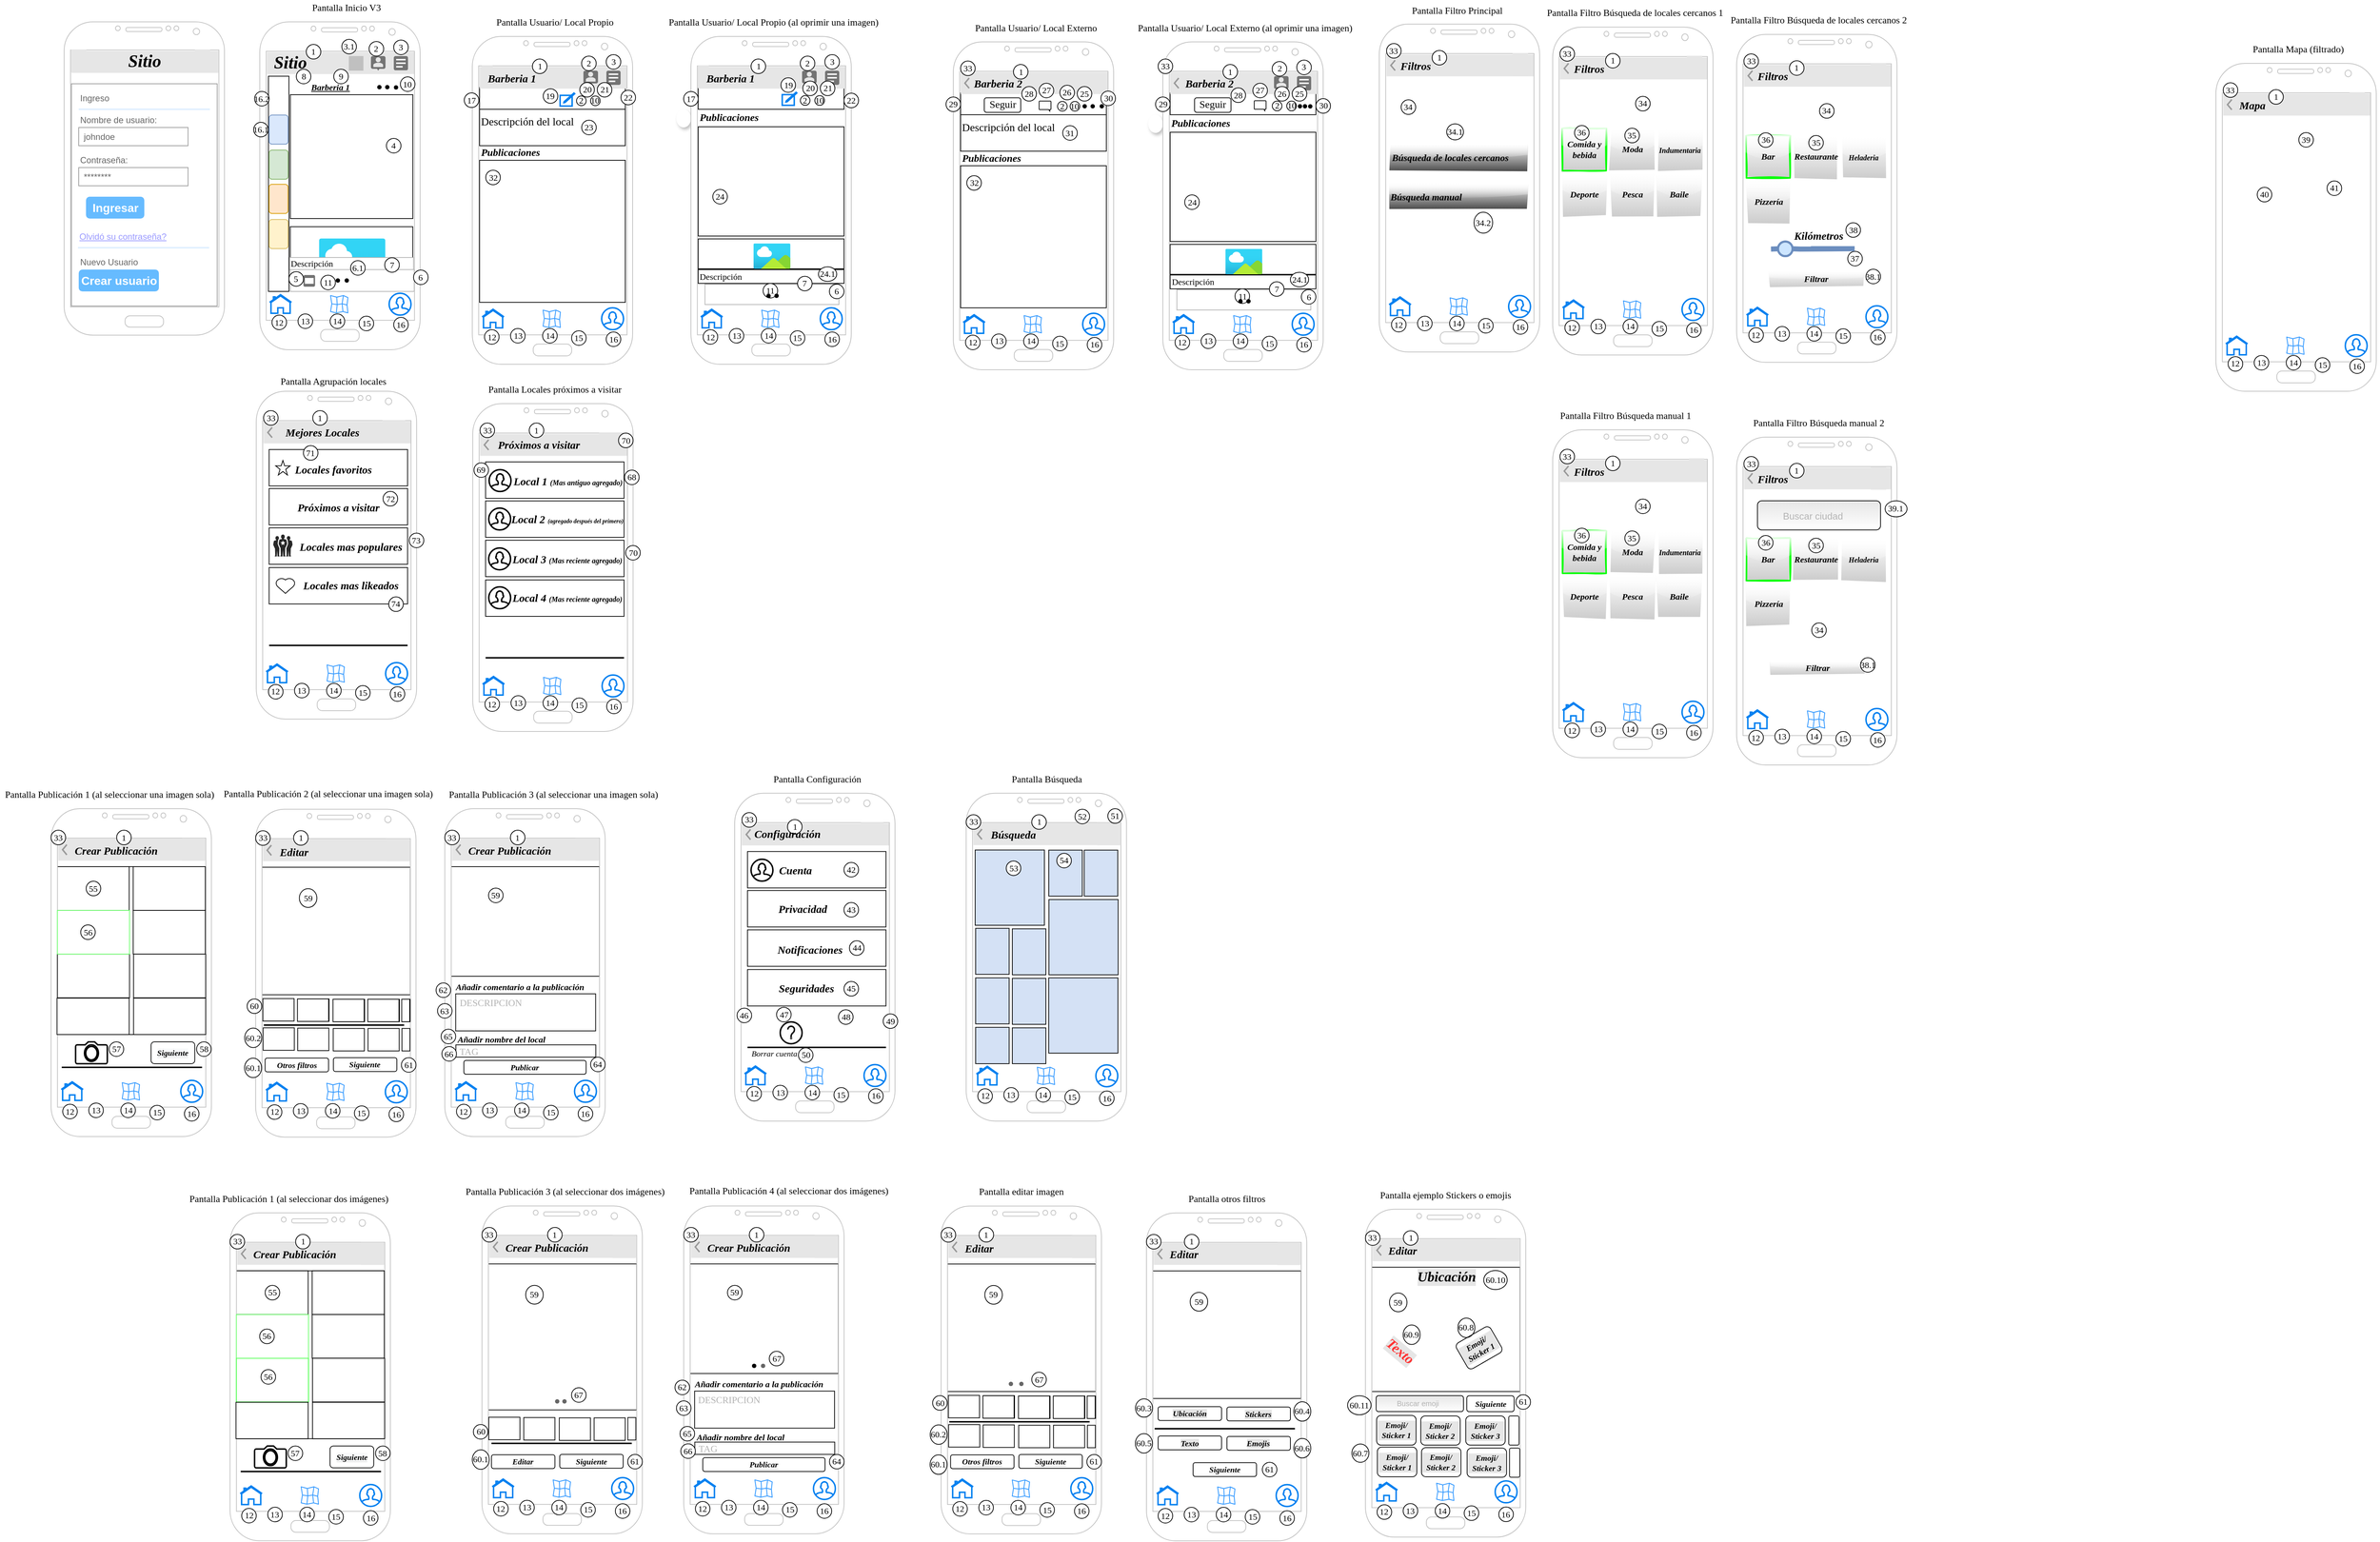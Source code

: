 <mxfile version="20.0.4" type="device"><diagram id="YDC9ocuC3mgcqjuM18ZY" name="Page-1"><mxGraphModel dx="1311" dy="513" grid="1" gridSize="10" guides="1" tooltips="1" connect="1" arrows="1" fold="1" page="1" pageScale="1" pageWidth="827" pageHeight="1169" math="0" shadow="0"><root><mxCell id="0"/><mxCell id="1" parent="0"/><mxCell id="McrTelk4Ef_DOHYanHZm-611" value="" style="shape=image;html=1;verticalAlign=top;verticalLabelPosition=bottom;labelBackgroundColor=#ffffff;imageAspect=0;aspect=fixed;image=https://cdn4.iconfinder.com/data/icons/Classy_Social_Media_Icons/32/map.png;fontFamily=Times New Roman;fontSize=14;fontColor=#000000;strokeColor=#000000;strokeWidth=1;fillColor=#FFFFFF;" parent="1" vertex="1"><mxGeometry x="2173.74" y="785.25" width="224.75" height="224.75" as="geometry"/></mxCell><mxCell id="McrTelk4Ef_DOHYanHZm-839" value="" style="whiteSpace=wrap;html=1;labelBackgroundColor=#FFFFFF;fontFamily=Times New Roman;fontSize=13;fontColor=#B3B3B3;strokeColor=#000000;fillColor=#D4E1F5;gradientColor=none;" parent="1" vertex="1"><mxGeometry x="1231" y="1296.85" width="46" height="63.15" as="geometry"/></mxCell><mxCell id="McrTelk4Ef_DOHYanHZm-838" value="" style="whiteSpace=wrap;html=1;labelBackgroundColor=#FFFFFF;fontFamily=Times New Roman;fontSize=13;fontColor=#B3B3B3;strokeColor=#000000;fillColor=#D4E1F5;gradientColor=none;" parent="1" vertex="1"><mxGeometry x="1130" y="1296.69" width="95" height="103.31" as="geometry"/></mxCell><mxCell id="McrTelk4Ef_DOHYanHZm-476" value="" style="shape=image;html=1;verticalAlign=top;verticalLabelPosition=bottom;labelBackgroundColor=#ffffff;imageAspect=0;aspect=fixed;image=https://cdn4.iconfinder.com/data/icons/Classy_Social_Media_Icons/32/map.png;fontFamily=Times New Roman;fontSize=14;fontColor=#000000;strokeColor=#000000;strokeWidth=1;fillColor=#FFFFFF;" parent="1" vertex="1"><mxGeometry x="1920.0" y="322.5" width="224.75" height="224.75" as="geometry"/></mxCell><mxCell id="McrTelk4Ef_DOHYanHZm-472" value="" style="shape=image;html=1;verticalAlign=top;verticalLabelPosition=bottom;labelBackgroundColor=#ffffff;imageAspect=0;aspect=fixed;image=https://cdn4.iconfinder.com/data/icons/Classy_Social_Media_Icons/32/map.png;fontFamily=Times New Roman;fontSize=14;fontColor=#000000;strokeColor=#000000;strokeWidth=1;fillColor=#FFFFFF;" parent="1" vertex="1"><mxGeometry x="1680.0" y="311.18" width="228.89" height="228.89" as="geometry"/></mxCell><mxCell id="McrTelk4Ef_DOHYanHZm-471" value="" style="shape=image;html=1;verticalAlign=top;verticalLabelPosition=bottom;labelBackgroundColor=#ffffff;imageAspect=0;aspect=fixed;image=https://cdn4.iconfinder.com/data/icons/Classy_Social_Media_Icons/32/map.png;fontFamily=Times New Roman;fontSize=14;fontColor=#000000;strokeColor=#000000;strokeWidth=1;fillColor=#FFFFFF;" parent="1" vertex="1"><mxGeometry x="1680.81" y="223.13" width="228.89" height="228.89" as="geometry"/></mxCell><mxCell id="McrTelk4Ef_DOHYanHZm-216" value="" style="whiteSpace=wrap;html=1;fontFamily=Times New Roman;" parent="1" vertex="1"><mxGeometry x="750" y="457.93" width="200" height="41.07" as="geometry"/></mxCell><mxCell id="McrTelk4Ef_DOHYanHZm-217" value="" style="aspect=fixed;html=1;points=[];align=center;image;fontSize=12;image=img/lib/azure2/general/Image.svg;" parent="1" vertex="1"><mxGeometry x="825.75" y="464.11" width="50.75" height="34.89" as="geometry"/></mxCell><mxCell id="McrTelk4Ef_DOHYanHZm-159" value="" style="whiteSpace=wrap;html=1;fontFamily=Times New Roman;strokeColor=#B3B3B3;" parent="1" vertex="1"><mxGeometry x="759.26" y="520" width="183.74" height="28" as="geometry"/></mxCell><mxCell id="McrTelk4Ef_DOHYanHZm-1" value="" style="whiteSpace=wrap;html=1;fontFamily=Times New Roman;" parent="1" vertex="1"><mxGeometry x="190.24" y="441.19" width="168.13" height="48.81" as="geometry"/></mxCell><mxCell id="McrTelk4Ef_DOHYanHZm-2" value="" style="aspect=fixed;html=1;points=[];align=center;image;fontSize=12;image=img/lib/azure2/general/Image.svg;" parent="1" vertex="1"><mxGeometry x="229.56" y="457.19" width="91.37" height="62.81" as="geometry"/></mxCell><mxCell id="McrTelk4Ef_DOHYanHZm-3" value="Descripción" style="whiteSpace=wrap;html=1;fontFamily=Times New Roman;strokeColor=#B3B3B3;align=left;" parent="1" vertex="1"><mxGeometry x="189.37" y="483.45" width="170" height="17.18" as="geometry"/></mxCell><mxCell id="McrTelk4Ef_DOHYanHZm-4" value="" style="whiteSpace=wrap;html=1;fontFamily=Times New Roman;strokeColor=#B3B3B3;" parent="1" vertex="1"><mxGeometry x="190.3" y="500" width="170" height="30" as="geometry"/></mxCell><mxCell id="McrTelk4Ef_DOHYanHZm-5" value="" style="whiteSpace=wrap;html=1;fontFamily=Times New Roman;fontColor=#000000;" parent="1" vertex="1"><mxGeometry x="160.3" y="234.57" width="28.13" height="295.43" as="geometry"/></mxCell><mxCell id="McrTelk4Ef_DOHYanHZm-6" value="" style="strokeWidth=1;html=1;shadow=0;dashed=0;shape=mxgraph.android.action_bar;fillColor=#E6E6E6;strokeColor=#c0c0c0;strokeWidth=2;" parent="1" vertex="1"><mxGeometry x="158.43" y="201.66" width="205" height="30" as="geometry"/></mxCell><mxCell id="McrTelk4Ef_DOHYanHZm-7" value="" style="whiteSpace=wrap;html=1;fontFamily=Times New Roman;" parent="1" vertex="1"><mxGeometry x="190.3" y="260" width="168.13" height="170" as="geometry"/></mxCell><mxCell id="McrTelk4Ef_DOHYanHZm-8" value="" style="verticalLabelPosition=bottom;verticalAlign=top;html=1;shadow=0;dashed=0;strokeWidth=1;shape=mxgraph.android.phone2;strokeColor=#c0c0c0;" parent="1" vertex="1"><mxGeometry x="148.43" y="160" width="220" height="450" as="geometry"/></mxCell><mxCell id="McrTelk4Ef_DOHYanHZm-9" value="" style="html=1;verticalLabelPosition=bottom;align=center;labelBackgroundColor=#ffffff;verticalAlign=top;strokeWidth=2;strokeColor=#0080F0;shadow=0;dashed=0;shape=mxgraph.ios7.icons.home;" parent="1" vertex="1"><mxGeometry x="161.93" y="534.5" width="30" height="25.5" as="geometry"/></mxCell><mxCell id="McrTelk4Ef_DOHYanHZm-10" value="" style="shape=image;html=1;verticalAlign=top;verticalLabelPosition=bottom;labelBackgroundColor=#ffffff;imageAspect=0;aspect=fixed;image=https://cdn2.iconfinder.com/data/icons/bitsies/128/Magnifier-128.png" parent="1" vertex="1"><mxGeometry x="200.93" y="530.87" width="30" height="30" as="geometry"/></mxCell><mxCell id="McrTelk4Ef_DOHYanHZm-11" value="" style="html=1;verticalLabelPosition=bottom;align=center;labelBackgroundColor=#ffffff;verticalAlign=top;strokeWidth=2;strokeColor=#0080F0;shadow=0;dashed=0;shape=mxgraph.ios7.icons.user;" parent="1" vertex="1"><mxGeometry x="325.93" y="532.5" width="30" height="30" as="geometry"/></mxCell><mxCell id="McrTelk4Ef_DOHYanHZm-12" value="" style="dashed=0;aspect=fixed;verticalLabelPosition=bottom;verticalAlign=top;align=center;shape=mxgraph.gmdl.chat;strokeColor=none;fillColor=#737373;shadow=0;sketch=0;" parent="1" vertex="1"><mxGeometry x="300.93" y="206.98" width="20" height="20" as="geometry"/></mxCell><mxCell id="McrTelk4Ef_DOHYanHZm-13" value="1" style="ellipse;whiteSpace=wrap;html=1;fontFamily=Times New Roman;" parent="1" vertex="1"><mxGeometry x="212.18" y="191.06" width="20" height="20" as="geometry"/></mxCell><mxCell id="McrTelk4Ef_DOHYanHZm-14" value="2" style="ellipse;whiteSpace=wrap;html=1;fontFamily=Times New Roman;" parent="1" vertex="1"><mxGeometry x="298.43" y="186.98" width="20" height="20" as="geometry"/></mxCell><mxCell id="McrTelk4Ef_DOHYanHZm-15" value="3" style="ellipse;whiteSpace=wrap;html=1;fontFamily=Times New Roman;" parent="1" vertex="1"><mxGeometry x="332.18" y="184.98" width="20" height="20" as="geometry"/></mxCell><mxCell id="McrTelk4Ef_DOHYanHZm-16" value="" style="dashed=0;html=1;shape=mxgraph.gmdl.sheet;strokeColor=none;fillColor=#737373;sketch=0;hachureGap=4;pointerEvents=0;fontFamily=Architects Daughter;fontSource=https%3A%2F%2Ffonts.googleapis.com%2Fcss%3Ffamily%3DArchitects%2BDaughter;fontSize=20;" parent="1" vertex="1"><mxGeometry x="208.3" y="507.5" width="16" height="16" as="geometry"/></mxCell><mxCell id="McrTelk4Ef_DOHYanHZm-17" value="" style="dashed=0;html=1;shape=mxgraph.gmdl.doc;strokeColor=#ffffff;fillColor=#737373;strokeWidth=2;sketch=0;hachureGap=4;pointerEvents=0;fontFamily=Architects Daughter;fontSource=https%3A%2F%2Ffonts.googleapis.com%2Fcss%3Ffamily%3DArchitects%2BDaughter;fontSize=20;" parent="1" vertex="1"><mxGeometry x="332.3" y="207" width="19.5" height="19.5" as="geometry"/></mxCell><mxCell id="McrTelk4Ef_DOHYanHZm-18" value="4" style="ellipse;whiteSpace=wrap;html=1;fontFamily=Times New Roman;" parent="1" vertex="1"><mxGeometry x="322.18" y="320" width="20" height="20" as="geometry"/></mxCell><mxCell id="McrTelk4Ef_DOHYanHZm-19" value="5" style="ellipse;whiteSpace=wrap;html=1;fontFamily=Times New Roman;" parent="1" vertex="1"><mxGeometry x="188.43" y="502.82" width="20" height="20" as="geometry"/></mxCell><mxCell id="McrTelk4Ef_DOHYanHZm-20" value="" style="shape=image;html=1;verticalAlign=top;verticalLabelPosition=bottom;labelBackgroundColor=#ffffff;imageAspect=0;aspect=fixed;image=https://cdn4.iconfinder.com/data/icons/essentials-73/24/029_-_Star-128.png;fontFamily=Times New Roman;" parent="1" vertex="1"><mxGeometry x="332.18" y="500.63" width="24.37" height="24.37" as="geometry"/></mxCell><mxCell id="McrTelk4Ef_DOHYanHZm-21" value="6" style="ellipse;whiteSpace=wrap;html=1;fontFamily=Times New Roman;" parent="1" vertex="1"><mxGeometry x="359.4" y="500.63" width="20" height="20" as="geometry"/></mxCell><mxCell id="McrTelk4Ef_DOHYanHZm-22" value="" style="shape=image;html=1;verticalAlign=top;verticalLabelPosition=bottom;labelBackgroundColor=#ffffff;imageAspect=0;aspect=fixed;image=https://cdn4.iconfinder.com/data/icons/essential-app-1/16/love-like-popular-favorite-128.png;fontFamily=Times New Roman;fontColor=#CCCCCC;" parent="1" vertex="1"><mxGeometry x="309.29" y="505.5" width="20" height="20" as="geometry"/></mxCell><mxCell id="McrTelk4Ef_DOHYanHZm-23" value="" style="shape=image;html=1;verticalAlign=top;verticalLabelPosition=bottom;labelBackgroundColor=#ffffff;imageAspect=0;aspect=fixed;image=https://cdn2.iconfinder.com/data/icons/vivid/48/image-128.png" parent="1" vertex="1"><mxGeometry x="187.8" y="230.25" width="33.5" height="33.5" as="geometry"/></mxCell><mxCell id="McrTelk4Ef_DOHYanHZm-24" value="&lt;font color=&quot;#000000&quot;&gt;&lt;u&gt;&lt;b&gt;&lt;i&gt;Barberia 1&lt;/i&gt;&lt;/b&gt;&lt;/u&gt;&lt;/font&gt;" style="text;html=1;align=center;verticalAlign=middle;resizable=0;points=[];autosize=1;strokeColor=none;fillColor=none;fontFamily=Times New Roman;fontColor=#CCCCCC;" parent="1" vertex="1"><mxGeometry x="210.3" y="240.25" width="70" height="20" as="geometry"/></mxCell><mxCell id="McrTelk4Ef_DOHYanHZm-25" value="" style="shape=waypoint;sketch=0;size=6;pointerEvents=1;points=[];fillColor=none;resizable=0;rotatable=0;perimeter=centerPerimeter;snapToPoint=1;fontFamily=Times New Roman;fontColor=#000000;" parent="1" vertex="1"><mxGeometry x="292.55" y="229.66" width="40" height="40" as="geometry"/></mxCell><mxCell id="McrTelk4Ef_DOHYanHZm-26" value="" style="shape=waypoint;sketch=0;size=6;pointerEvents=1;points=[];fillColor=none;resizable=0;rotatable=0;perimeter=centerPerimeter;snapToPoint=1;fontFamily=Times New Roman;fontColor=#000000;" parent="1" vertex="1"><mxGeometry x="303.36" y="229.66" width="40" height="40" as="geometry"/></mxCell><mxCell id="McrTelk4Ef_DOHYanHZm-27" value="" style="shape=waypoint;sketch=0;size=6;pointerEvents=1;points=[];fillColor=none;resizable=0;rotatable=0;perimeter=centerPerimeter;snapToPoint=1;fontFamily=Times New Roman;fontColor=#000000;" parent="1" vertex="1"><mxGeometry x="315.37" y="230" width="40" height="40" as="geometry"/></mxCell><mxCell id="McrTelk4Ef_DOHYanHZm-28" value="8" style="ellipse;whiteSpace=wrap;html=1;fontFamily=Times New Roman;" parent="1" vertex="1"><mxGeometry x="198.56" y="225" width="20" height="20" as="geometry"/></mxCell><mxCell id="McrTelk4Ef_DOHYanHZm-29" value="9" style="ellipse;whiteSpace=wrap;html=1;fontFamily=Times New Roman;" parent="1" vertex="1"><mxGeometry x="249.93" y="225" width="20" height="20" as="geometry"/></mxCell><mxCell id="McrTelk4Ef_DOHYanHZm-30" value="10" style="ellipse;whiteSpace=wrap;html=1;fontFamily=Times New Roman;" parent="1" vertex="1"><mxGeometry x="341.37" y="235.5" width="20" height="20" as="geometry"/></mxCell><mxCell id="McrTelk4Ef_DOHYanHZm-31" value="11" style="ellipse;whiteSpace=wrap;html=1;fontFamily=Times New Roman;" parent="1" vertex="1"><mxGeometry x="232.18" y="507.74" width="20" height="20" as="geometry"/></mxCell><mxCell id="McrTelk4Ef_DOHYanHZm-32" value="7" style="ellipse;whiteSpace=wrap;html=1;fontFamily=Times New Roman;" parent="1" vertex="1"><mxGeometry x="319.88" y="483.69" width="20" height="20" as="geometry"/></mxCell><mxCell id="McrTelk4Ef_DOHYanHZm-33" value="" style="whiteSpace=wrap;html=1;fontFamily=Times New Roman;fontColor=#000000;strokeColor=#E6E6E6;fillColor=#E6E6E6;" parent="1" vertex="1"><mxGeometry x="160.43" y="210" width="14" height="20.25" as="geometry"/></mxCell><mxCell id="McrTelk4Ef_DOHYanHZm-34" value="&lt;h1&gt;&lt;i style=&quot;&quot;&gt;&lt;font face=&quot;Times New Roman&quot;&gt;Sitio&lt;/font&gt;&lt;/i&gt;&lt;/h1&gt;" style="text;html=1;align=center;verticalAlign=middle;resizable=0;points=[];autosize=1;strokeColor=none;fillColor=none;" parent="1" vertex="1"><mxGeometry x="159.93" y="191.06" width="60" height="50" as="geometry"/></mxCell><mxCell id="McrTelk4Ef_DOHYanHZm-35" value="" style="sketch=0;outlineConnect=0;fontColor=#232F3E;gradientColor=none;fillColor=#3399FF;strokeColor=default;verticalLabelPosition=bottom;verticalAlign=top;align=center;html=1;fontSize=12;fontStyle=0;aspect=fixed;shape=mxgraph.aws4.location_service_map;fontFamily=Times New Roman;strokeWidth=5;" parent="1" vertex="1"><mxGeometry x="244.93" y="535" width="25" height="25" as="geometry"/></mxCell><mxCell id="McrTelk4Ef_DOHYanHZm-36" value="" style="shape=image;html=1;verticalAlign=top;verticalLabelPosition=bottom;labelBackgroundColor=#ffffff;imageAspect=0;aspect=fixed;image=https://cdn1.iconfinder.com/data/icons/unicons-line-vol-1/24/camera-plus-128.png;fontFamily=Times New Roman;fontSize=13;fontColor=#000000;strokeColor=default;strokeWidth=5;fillColor=#3399FF;" parent="1" vertex="1"><mxGeometry x="280.3" y="527.74" width="36.26" height="36.26" as="geometry"/></mxCell><mxCell id="McrTelk4Ef_DOHYanHZm-37" value="12" style="ellipse;whiteSpace=wrap;html=1;fontFamily=Times New Roman;" parent="1" vertex="1"><mxGeometry x="165.18" y="562.5" width="20" height="20" as="geometry"/></mxCell><mxCell id="McrTelk4Ef_DOHYanHZm-38" value="13" style="ellipse;whiteSpace=wrap;html=1;fontFamily=Times New Roman;" parent="1" vertex="1"><mxGeometry x="200.93" y="560.87" width="20" height="20" as="geometry"/></mxCell><mxCell id="McrTelk4Ef_DOHYanHZm-39" value="14" style="ellipse;whiteSpace=wrap;html=1;fontFamily=Times New Roman;" parent="1" vertex="1"><mxGeometry x="244.93" y="560.87" width="20" height="20" as="geometry"/></mxCell><mxCell id="McrTelk4Ef_DOHYanHZm-40" value="15" style="ellipse;whiteSpace=wrap;html=1;fontFamily=Times New Roman;" parent="1" vertex="1"><mxGeometry x="284.69" y="564" width="20" height="20" as="geometry"/></mxCell><mxCell id="McrTelk4Ef_DOHYanHZm-41" value="16" style="ellipse;whiteSpace=wrap;html=1;fontFamily=Times New Roman;" parent="1" vertex="1"><mxGeometry x="332.18" y="565.63" width="20" height="20" as="geometry"/></mxCell><mxCell id="McrTelk4Ef_DOHYanHZm-42" value="Pantalla Inicio V3" style="text;html=1;align=center;verticalAlign=middle;resizable=0;points=[];autosize=1;strokeColor=none;fillColor=none;fontSize=13;fontFamily=Times New Roman;fontColor=#000000;" parent="1" vertex="1"><mxGeometry x="211.93" y="130" width="110" height="20" as="geometry"/></mxCell><mxCell id="McrTelk4Ef_DOHYanHZm-43" value="16.1" style="ellipse;whiteSpace=wrap;html=1;fontFamily=Times New Roman;" parent="1" vertex="1"><mxGeometry x="140.0" y="297.9" width="20" height="20" as="geometry"/></mxCell><mxCell id="McrTelk4Ef_DOHYanHZm-44" value="" style="shape=image;html=1;verticalAlign=top;verticalLabelPosition=bottom;labelBackgroundColor=#ffffff;imageAspect=0;aspect=fixed;image=https://cdn4.iconfinder.com/data/icons/evil-icons-user-interface/64/plus-128.png;rounded=1;shadow=0;glass=0;sketch=0;fontFamily=Times New Roman;fontSize=11;fontColor=#000000;strokeColor=#66FF66;strokeWidth=1;fillColor=none;" parent="1" vertex="1"><mxGeometry x="154.47" y="245" width="41" height="41" as="geometry"/></mxCell><mxCell id="McrTelk4Ef_DOHYanHZm-45" value="16.2" style="ellipse;whiteSpace=wrap;html=1;fontFamily=Times New Roman;" parent="1" vertex="1"><mxGeometry x="141.3" y="255.5" width="20" height="20" as="geometry"/></mxCell><mxCell id="McrTelk4Ef_DOHYanHZm-46" value="" style="rounded=1;whiteSpace=wrap;html=1;fillColor=#fff2cc;strokeColor=#d6b656;" parent="1" vertex="1"><mxGeometry x="161.3" y="431.19" width="26" height="40" as="geometry"/></mxCell><mxCell id="McrTelk4Ef_DOHYanHZm-47" value="" style="rounded=1;whiteSpace=wrap;html=1;fillColor=#dae8fc;strokeColor=#6c8ebf;" parent="1" vertex="1"><mxGeometry x="161.3" y="287.9" width="26" height="40" as="geometry"/></mxCell><mxCell id="McrTelk4Ef_DOHYanHZm-48" value="" style="rounded=1;whiteSpace=wrap;html=1;fillColor=#d5e8d4;strokeColor=#82b366;" parent="1" vertex="1"><mxGeometry x="161.3" y="336" width="26" height="40" as="geometry"/></mxCell><mxCell id="McrTelk4Ef_DOHYanHZm-49" value="" style="rounded=1;whiteSpace=wrap;html=1;fillColor=#ffe6cc;strokeColor=#d79b00;" parent="1" vertex="1"><mxGeometry x="161.18" y="383" width="26" height="40" as="geometry"/></mxCell><mxCell id="McrTelk4Ef_DOHYanHZm-50" value="" style="shape=image;html=1;verticalAlign=top;verticalLabelPosition=bottom;labelBackgroundColor=#ffffff;imageAspect=0;aspect=fixed;image=https://cdn0.iconfinder.com/data/icons/fastfood-31/64/popcorn-cinema-film-sweet-dessert-food-fastfood-128.png" parent="1" vertex="1"><mxGeometry x="207.05" y="275.5" width="128" height="128" as="geometry"/></mxCell><mxCell id="McrTelk4Ef_DOHYanHZm-51" value="" style="shape=waypoint;sketch=0;size=6;pointerEvents=1;points=[];fillColor=none;resizable=0;rotatable=0;perimeter=centerPerimeter;snapToPoint=1;fontFamily=Times New Roman;fontColor=#000000;" parent="1" vertex="1"><mxGeometry x="235.55" y="495" width="40" height="40" as="geometry"/></mxCell><mxCell id="McrTelk4Ef_DOHYanHZm-52" value="" style="shape=waypoint;sketch=0;size=6;pointerEvents=1;points=[];fillColor=none;resizable=0;rotatable=0;perimeter=centerPerimeter;snapToPoint=1;fontFamily=Times New Roman;fontColor=#000000;" parent="1" vertex="1"><mxGeometry x="247.8" y="495" width="40" height="40" as="geometry"/></mxCell><mxCell id="McrTelk4Ef_DOHYanHZm-78" value="" style="verticalLabelPosition=bottom;verticalAlign=top;html=1;shadow=0;dashed=0;strokeWidth=1;shape=mxgraph.android.phone2;strokeColor=#c0c0c0;" parent="1" vertex="1"><mxGeometry x="-120" y="160" width="220" height="430" as="geometry"/></mxCell><mxCell id="McrTelk4Ef_DOHYanHZm-79" value="" style="strokeWidth=1;shadow=0;dashed=0;align=center;html=1;shape=mxgraph.mockup.forms.rrect;rSize=0;strokeColor=#999999;fillColor=#ffffff;" parent="1" vertex="1"><mxGeometry x="-110" y="245" width="200" height="305" as="geometry"/></mxCell><mxCell id="McrTelk4Ef_DOHYanHZm-80" value="Ingreso" style="strokeWidth=1;shadow=0;dashed=0;align=center;html=1;shape=mxgraph.mockup.forms.anchor;fontSize=12;fontColor=#666666;align=left;resizeWidth=1;spacingLeft=0;" parent="McrTelk4Ef_DOHYanHZm-79" vertex="1"><mxGeometry width="100" height="20" relative="1" as="geometry"><mxPoint x="10" y="10" as="offset"/></mxGeometry></mxCell><mxCell id="McrTelk4Ef_DOHYanHZm-81" value="" style="shape=line;strokeColor=#ddeeff;strokeWidth=2;html=1;resizeWidth=1;" parent="McrTelk4Ef_DOHYanHZm-79" vertex="1"><mxGeometry width="180" height="10" relative="1" as="geometry"><mxPoint x="10" y="30" as="offset"/></mxGeometry></mxCell><mxCell id="McrTelk4Ef_DOHYanHZm-82" value="Nombre de usuario:" style="strokeWidth=1;shadow=0;dashed=0;align=center;html=1;shape=mxgraph.mockup.forms.anchor;fontSize=12;fontColor=#666666;align=left;resizeWidth=1;spacingLeft=0;" parent="McrTelk4Ef_DOHYanHZm-79" vertex="1"><mxGeometry width="110" height="20" relative="1" as="geometry"><mxPoint x="10" y="40" as="offset"/></mxGeometry></mxCell><mxCell id="McrTelk4Ef_DOHYanHZm-83" value="johndoe" style="strokeWidth=1;shadow=0;dashed=0;align=center;html=1;shape=mxgraph.mockup.forms.rrect;rSize=0;strokeColor=#999999;fontColor=#666666;align=left;spacingLeft=5;resizeWidth=1;" parent="McrTelk4Ef_DOHYanHZm-79" vertex="1"><mxGeometry width="150" height="25" relative="1" as="geometry"><mxPoint x="10" y="60" as="offset"/></mxGeometry></mxCell><mxCell id="McrTelk4Ef_DOHYanHZm-84" value="Contraseña:" style="strokeWidth=1;shadow=0;dashed=0;align=center;html=1;shape=mxgraph.mockup.forms.anchor;fontSize=12;fontColor=#666666;align=left;resizeWidth=1;spacingLeft=0;" parent="McrTelk4Ef_DOHYanHZm-79" vertex="1"><mxGeometry width="100" height="20" relative="1" as="geometry"><mxPoint x="10" y="95" as="offset"/></mxGeometry></mxCell><mxCell id="McrTelk4Ef_DOHYanHZm-85" value="********" style="strokeWidth=1;shadow=0;dashed=0;align=center;html=1;shape=mxgraph.mockup.forms.rrect;rSize=0;strokeColor=#999999;fontColor=#666666;align=left;spacingLeft=5;resizeWidth=1;" parent="McrTelk4Ef_DOHYanHZm-79" vertex="1"><mxGeometry width="150" height="25" relative="1" as="geometry"><mxPoint x="10" y="115" as="offset"/></mxGeometry></mxCell><mxCell id="McrTelk4Ef_DOHYanHZm-86" value="Ingresar" style="strokeWidth=1;shadow=0;dashed=0;align=center;html=1;shape=mxgraph.mockup.forms.rrect;rSize=5;strokeColor=none;fontColor=#ffffff;fillColor=#66bbff;fontSize=16;fontStyle=1;" parent="McrTelk4Ef_DOHYanHZm-79" vertex="1"><mxGeometry y="1" width="80" height="30" relative="1" as="geometry"><mxPoint x="20" y="-150" as="offset"/></mxGeometry></mxCell><mxCell id="McrTelk4Ef_DOHYanHZm-87" value="Olvidó su contraseña?" style="strokeWidth=1;shadow=0;dashed=0;align=center;html=1;shape=mxgraph.mockup.forms.anchor;fontSize=12;fontColor=#9999ff;align=left;spacingLeft=0;fontStyle=4;resizeWidth=1;" parent="McrTelk4Ef_DOHYanHZm-79" vertex="1"><mxGeometry y="1" width="150" height="20" relative="1" as="geometry"><mxPoint x="9" y="-105" as="offset"/></mxGeometry></mxCell><mxCell id="McrTelk4Ef_DOHYanHZm-88" value="" style="shape=line;strokeColor=#ddeeff;strokeWidth=2;html=1;resizeWidth=1;" parent="McrTelk4Ef_DOHYanHZm-79" vertex="1"><mxGeometry y="1" width="180" height="10" relative="1" as="geometry"><mxPoint x="9" y="-85" as="offset"/></mxGeometry></mxCell><mxCell id="McrTelk4Ef_DOHYanHZm-89" value="Nuevo Usuario" style="strokeWidth=1;shadow=0;dashed=0;align=center;html=1;shape=mxgraph.mockup.forms.anchor;fontSize=12;fontColor=#666666;align=left;spacingLeft=0;resizeWidth=1;" parent="McrTelk4Ef_DOHYanHZm-79" vertex="1"><mxGeometry y="1" width="150" height="20" relative="1" as="geometry"><mxPoint x="10" y="-70" as="offset"/></mxGeometry></mxCell><mxCell id="McrTelk4Ef_DOHYanHZm-90" value="Crear usuario" style="strokeWidth=1;shadow=0;dashed=0;align=center;html=1;shape=mxgraph.mockup.forms.rrect;rSize=5;strokeColor=none;fontColor=#ffffff;fillColor=#66bbff;fontSize=16;fontStyle=1;" parent="McrTelk4Ef_DOHYanHZm-79" vertex="1"><mxGeometry y="1" width="110" height="30" relative="1" as="geometry"><mxPoint x="10" y="-50" as="offset"/></mxGeometry></mxCell><mxCell id="McrTelk4Ef_DOHYanHZm-99" value="" style="strokeWidth=1;html=1;shadow=0;dashed=0;shape=mxgraph.android.action_bar;fillColor=#E6E6E6;strokeColor=#c0c0c0;strokeWidth=2;" parent="1" vertex="1"><mxGeometry x="-110" y="200" width="202" height="30" as="geometry"/></mxCell><mxCell id="McrTelk4Ef_DOHYanHZm-101" value="" style="rounded=0;whiteSpace=wrap;html=1;strokeColor=#E6E6E6;fillColor=#E6E6E6;" parent="1" vertex="1"><mxGeometry x="-110" y="198.66" width="20" height="30" as="geometry"/></mxCell><mxCell id="McrTelk4Ef_DOHYanHZm-102" value="" style="rounded=0;whiteSpace=wrap;html=1;strokeColor=#E6E6E6;fillColor=#E6E6E6;" parent="1" vertex="1"><mxGeometry x="60" y="198.66" width="20" height="30" as="geometry"/></mxCell><mxCell id="McrTelk4Ef_DOHYanHZm-103" value="&lt;h1&gt;&lt;i style=&quot;&quot;&gt;&lt;font face=&quot;Times New Roman&quot;&gt;Sitio&lt;/font&gt;&lt;/i&gt;&lt;/h1&gt;" style="text;html=1;align=center;verticalAlign=middle;resizable=0;points=[];autosize=1;strokeColor=none;fillColor=none;" parent="1" vertex="1"><mxGeometry x="-40" y="188.66" width="60" height="50" as="geometry"/></mxCell><mxCell id="McrTelk4Ef_DOHYanHZm-104" value="" style="whiteSpace=wrap;html=1;fontFamily=Times New Roman;" parent="1" vertex="1"><mxGeometry x="450" y="350" width="200" height="195" as="geometry"/></mxCell><mxCell id="McrTelk4Ef_DOHYanHZm-105" value="" style="shape=image;html=1;verticalAlign=top;verticalLabelPosition=bottom;labelBackgroundColor=#ffffff;imageAspect=0;aspect=fixed;image=https://cdn2.iconfinder.com/data/icons/vivid/48/image-128.png" parent="1" vertex="1"><mxGeometry x="441.5" y="335" width="82.81" height="82.81" as="geometry"/></mxCell><mxCell id="McrTelk4Ef_DOHYanHZm-106" value="" style="whiteSpace=wrap;html=1;fontFamily=Times New Roman;fontColor=#000000;" parent="1" vertex="1"><mxGeometry x="450" y="250" width="200" height="30" as="geometry"/></mxCell><mxCell id="McrTelk4Ef_DOHYanHZm-107" value="" style="strokeWidth=1;html=1;shadow=0;dashed=0;shape=mxgraph.android.action_bar;fillColor=#E6E6E6;strokeColor=#c0c0c0;strokeWidth=2;" parent="1" vertex="1"><mxGeometry x="450" y="221.66" width="205" height="30" as="geometry"/></mxCell><mxCell id="McrTelk4Ef_DOHYanHZm-108" value="" style="verticalLabelPosition=bottom;verticalAlign=top;html=1;shadow=0;dashed=0;strokeWidth=1;shape=mxgraph.android.phone2;strokeColor=#c0c0c0;" parent="1" vertex="1"><mxGeometry x="440" y="180" width="220" height="450" as="geometry"/></mxCell><mxCell id="McrTelk4Ef_DOHYanHZm-109" value="" style="html=1;verticalLabelPosition=bottom;align=center;labelBackgroundColor=#ffffff;verticalAlign=top;strokeWidth=2;strokeColor=#0080F0;shadow=0;dashed=0;shape=mxgraph.ios7.icons.home;" parent="1" vertex="1"><mxGeometry x="453.5" y="554.5" width="30" height="25.5" as="geometry"/></mxCell><mxCell id="McrTelk4Ef_DOHYanHZm-110" value="" style="shape=image;html=1;verticalAlign=top;verticalLabelPosition=bottom;labelBackgroundColor=#ffffff;imageAspect=0;aspect=fixed;image=https://cdn2.iconfinder.com/data/icons/bitsies/128/Magnifier-128.png" parent="1" vertex="1"><mxGeometry x="492.5" y="550.87" width="30" height="30" as="geometry"/></mxCell><mxCell id="McrTelk4Ef_DOHYanHZm-111" value="" style="html=1;verticalLabelPosition=bottom;align=center;labelBackgroundColor=#ffffff;verticalAlign=top;strokeWidth=2;strokeColor=#0080F0;shadow=0;dashed=0;shape=mxgraph.ios7.icons.user;" parent="1" vertex="1"><mxGeometry x="617.5" y="552.5" width="30" height="30" as="geometry"/></mxCell><mxCell id="McrTelk4Ef_DOHYanHZm-112" value="" style="dashed=0;aspect=fixed;verticalLabelPosition=bottom;verticalAlign=top;align=center;shape=mxgraph.gmdl.chat;strokeColor=none;fillColor=#737373;shadow=0;sketch=0;" parent="1" vertex="1"><mxGeometry x="592.5" y="226.98" width="20" height="20" as="geometry"/></mxCell><mxCell id="McrTelk4Ef_DOHYanHZm-113" value="1" style="ellipse;whiteSpace=wrap;html=1;fontFamily=Times New Roman;" parent="1" vertex="1"><mxGeometry x="522.5" y="211.06" width="20" height="20" as="geometry"/></mxCell><mxCell id="McrTelk4Ef_DOHYanHZm-114" value="2" style="ellipse;whiteSpace=wrap;html=1;fontFamily=Times New Roman;" parent="1" vertex="1"><mxGeometry x="590" y="206.98" width="20" height="20" as="geometry"/></mxCell><mxCell id="McrTelk4Ef_DOHYanHZm-115" value="3" style="ellipse;whiteSpace=wrap;html=1;fontFamily=Times New Roman;" parent="1" vertex="1"><mxGeometry x="623.75" y="204.98" width="20" height="20" as="geometry"/></mxCell><mxCell id="McrTelk4Ef_DOHYanHZm-116" value="" style="dashed=0;html=1;shape=mxgraph.gmdl.doc;strokeColor=#ffffff;fillColor=#737373;strokeWidth=2;sketch=0;hachureGap=4;pointerEvents=0;fontFamily=Architects Daughter;fontSource=https%3A%2F%2Ffonts.googleapis.com%2Fcss%3Ffamily%3DArchitects%2BDaughter;fontSize=20;" parent="1" vertex="1"><mxGeometry x="624" y="227.0" width="19.5" height="19.5" as="geometry"/></mxCell><mxCell id="McrTelk4Ef_DOHYanHZm-118" value="" style="shape=image;html=1;verticalAlign=top;verticalLabelPosition=bottom;labelBackgroundColor=#ffffff;imageAspect=0;aspect=fixed;image=https://cdn2.iconfinder.com/data/icons/vivid/48/image-128.png" parent="1" vertex="1"><mxGeometry x="451" y="250" width="33.5" height="33.5" as="geometry"/></mxCell><mxCell id="McrTelk4Ef_DOHYanHZm-122" value="" style="sketch=0;outlineConnect=0;fontColor=#232F3E;gradientColor=none;fillColor=#3399FF;strokeColor=default;verticalLabelPosition=bottom;verticalAlign=top;align=center;html=1;fontSize=12;fontStyle=0;aspect=fixed;shape=mxgraph.aws4.location_service_map;fontFamily=Times New Roman;strokeWidth=5;" parent="1" vertex="1"><mxGeometry x="536.5" y="555" width="25" height="25" as="geometry"/></mxCell><mxCell id="McrTelk4Ef_DOHYanHZm-123" value="" style="shape=image;html=1;verticalAlign=top;verticalLabelPosition=bottom;labelBackgroundColor=#ffffff;imageAspect=0;aspect=fixed;image=https://cdn1.iconfinder.com/data/icons/unicons-line-vol-1/24/camera-plus-128.png;fontFamily=Times New Roman;fontSize=13;fontColor=#000000;strokeColor=default;strokeWidth=5;fillColor=#3399FF;" parent="1" vertex="1"><mxGeometry x="571.87" y="547.74" width="36.26" height="36.26" as="geometry"/></mxCell><mxCell id="McrTelk4Ef_DOHYanHZm-124" value="12" style="ellipse;whiteSpace=wrap;html=1;fontFamily=Times New Roman;" parent="1" vertex="1"><mxGeometry x="456.75" y="582.5" width="20" height="20" as="geometry"/></mxCell><mxCell id="McrTelk4Ef_DOHYanHZm-125" value="13" style="ellipse;whiteSpace=wrap;html=1;fontFamily=Times New Roman;" parent="1" vertex="1"><mxGeometry x="492.5" y="580.87" width="20" height="20" as="geometry"/></mxCell><mxCell id="McrTelk4Ef_DOHYanHZm-126" value="14" style="ellipse;whiteSpace=wrap;html=1;fontFamily=Times New Roman;" parent="1" vertex="1"><mxGeometry x="536.5" y="580.87" width="20" height="20" as="geometry"/></mxCell><mxCell id="McrTelk4Ef_DOHYanHZm-127" value="15" style="ellipse;whiteSpace=wrap;html=1;fontFamily=Times New Roman;" parent="1" vertex="1"><mxGeometry x="576.26" y="584" width="20" height="20" as="geometry"/></mxCell><mxCell id="McrTelk4Ef_DOHYanHZm-128" value="16" style="ellipse;whiteSpace=wrap;html=1;fontFamily=Times New Roman;" parent="1" vertex="1"><mxGeometry x="623.75" y="585.63" width="20" height="20" as="geometry"/></mxCell><mxCell id="McrTelk4Ef_DOHYanHZm-129" value="Pantalla Usuario/ Local Propio" style="text;html=1;align=center;verticalAlign=middle;resizable=0;points=[];autosize=1;strokeColor=none;fillColor=none;fontSize=13;fontFamily=Times New Roman;fontColor=#000000;" parent="1" vertex="1"><mxGeometry x="462.5" y="150" width="180" height="20" as="geometry"/></mxCell><mxCell id="McrTelk4Ef_DOHYanHZm-130" value="2" style="ellipse;whiteSpace=wrap;html=1;fontFamily=Times New Roman;" parent="1" vertex="1"><mxGeometry x="583" y="261.75" width="13.25" height="13.25" as="geometry"/></mxCell><mxCell id="McrTelk4Ef_DOHYanHZm-131" value="10" style="ellipse;whiteSpace=wrap;html=1;fontFamily=Times New Roman;" parent="1" vertex="1"><mxGeometry x="602.25" y="261.75" width="13.25" height="13.25" as="geometry"/></mxCell><mxCell id="McrTelk4Ef_DOHYanHZm-132" value="Descripción del local&lt;br&gt;&lt;br&gt;" style="whiteSpace=wrap;html=1;fontFamily=Times New Roman;fontSize=15;fontColor=#000000;strokeColor=default;strokeWidth=1;fillColor=#FFFFFF;align=left;" parent="1" vertex="1"><mxGeometry x="450" y="280" width="200" height="50" as="geometry"/></mxCell><mxCell id="McrTelk4Ef_DOHYanHZm-136" value="23" style="ellipse;whiteSpace=wrap;html=1;fontFamily=Times New Roman;" parent="1" vertex="1"><mxGeometry x="590.13" y="295" width="20" height="20" as="geometry"/></mxCell><mxCell id="McrTelk4Ef_DOHYanHZm-137" value="&lt;i&gt;&lt;b&gt;Publicaciones&lt;/b&gt;&lt;/i&gt;" style="text;html=1;align=center;verticalAlign=middle;resizable=0;points=[];autosize=1;strokeColor=none;fillColor=none;fontSize=14;fontFamily=Times New Roman;fontColor=#000000;" parent="1" vertex="1"><mxGeometry x="441.5" y="330" width="100" height="20" as="geometry"/></mxCell><mxCell id="McrTelk4Ef_DOHYanHZm-138" value="32" style="ellipse;whiteSpace=wrap;html=1;fontFamily=Times New Roman;" parent="1" vertex="1"><mxGeometry x="458.5" y="363.59" width="20" height="20" as="geometry"/></mxCell><mxCell id="McrTelk4Ef_DOHYanHZm-144" value="" style="shape=image;html=1;verticalAlign=top;verticalLabelPosition=bottom;labelBackgroundColor=#ffffff;imageAspect=0;aspect=fixed;image=https://cdn2.iconfinder.com/data/icons/vivid/48/image-128.png" parent="1" vertex="1"><mxGeometry x="508.59" y="335" width="82.81" height="82.81" as="geometry"/></mxCell><mxCell id="McrTelk4Ef_DOHYanHZm-145" value="" style="shape=image;html=1;verticalAlign=top;verticalLabelPosition=bottom;labelBackgroundColor=#ffffff;imageAspect=0;aspect=fixed;image=https://cdn2.iconfinder.com/data/icons/vivid/48/image-128.png" parent="1" vertex="1"><mxGeometry x="576.26" y="335" width="82.81" height="82.81" as="geometry"/></mxCell><mxCell id="McrTelk4Ef_DOHYanHZm-146" value="" style="shape=image;html=1;verticalAlign=top;verticalLabelPosition=bottom;labelBackgroundColor=#ffffff;imageAspect=0;aspect=fixed;image=https://cdn2.iconfinder.com/data/icons/vivid/48/image-128.png" parent="1" vertex="1"><mxGeometry x="441.5" y="383.59" width="82.81" height="82.81" as="geometry"/></mxCell><mxCell id="McrTelk4Ef_DOHYanHZm-147" value="" style="shape=image;html=1;verticalAlign=top;verticalLabelPosition=bottom;labelBackgroundColor=#ffffff;imageAspect=0;aspect=fixed;image=https://cdn2.iconfinder.com/data/icons/vivid/48/image-128.png" parent="1" vertex="1"><mxGeometry x="508.59" y="383.59" width="82.81" height="82.81" as="geometry"/></mxCell><mxCell id="McrTelk4Ef_DOHYanHZm-148" value="" style="shape=image;html=1;verticalAlign=top;verticalLabelPosition=bottom;labelBackgroundColor=#ffffff;imageAspect=0;aspect=fixed;image=https://cdn2.iconfinder.com/data/icons/vivid/48/image-128.png" parent="1" vertex="1"><mxGeometry x="576.26" y="383.59" width="82.81" height="82.81" as="geometry"/></mxCell><mxCell id="McrTelk4Ef_DOHYanHZm-149" value="" style="shape=image;html=1;verticalAlign=top;verticalLabelPosition=bottom;labelBackgroundColor=#ffffff;imageAspect=0;aspect=fixed;image=https://cdn2.iconfinder.com/data/icons/vivid/48/image-128.png" parent="1" vertex="1"><mxGeometry x="441.5" y="432.19" width="82.81" height="82.81" as="geometry"/></mxCell><mxCell id="McrTelk4Ef_DOHYanHZm-150" value="" style="shape=image;html=1;verticalAlign=top;verticalLabelPosition=bottom;labelBackgroundColor=#ffffff;imageAspect=0;aspect=fixed;image=https://cdn2.iconfinder.com/data/icons/vivid/48/image-128.png" parent="1" vertex="1"><mxGeometry x="508.59" y="432.19" width="82.81" height="82.81" as="geometry"/></mxCell><mxCell id="McrTelk4Ef_DOHYanHZm-151" value="" style="shape=image;html=1;verticalAlign=top;verticalLabelPosition=bottom;labelBackgroundColor=#ffffff;imageAspect=0;aspect=fixed;image=https://cdn2.iconfinder.com/data/icons/vivid/48/image-128.png" parent="1" vertex="1"><mxGeometry x="576.26" y="432.19" width="82.81" height="82.81" as="geometry"/></mxCell><mxCell id="McrTelk4Ef_DOHYanHZm-152" value="" style="shape=image;html=1;verticalAlign=top;verticalLabelPosition=bottom;labelBackgroundColor=#ffffff;imageAspect=0;aspect=fixed;image=https://cdn2.iconfinder.com/data/icons/vivid/48/image-128.png" parent="1" vertex="1"><mxGeometry x="442.43" y="482.19" width="82.81" height="82.81" as="geometry"/></mxCell><mxCell id="McrTelk4Ef_DOHYanHZm-153" value="" style="shape=image;html=1;verticalAlign=top;verticalLabelPosition=bottom;labelBackgroundColor=#ffffff;imageAspect=0;aspect=fixed;image=https://cdn2.iconfinder.com/data/icons/vivid/48/image-128.png" parent="1" vertex="1"><mxGeometry x="509.52" y="482.19" width="82.81" height="82.81" as="geometry"/></mxCell><mxCell id="McrTelk4Ef_DOHYanHZm-154" value="" style="shape=image;html=1;verticalAlign=top;verticalLabelPosition=bottom;labelBackgroundColor=#ffffff;imageAspect=0;aspect=fixed;image=https://cdn2.iconfinder.com/data/icons/vivid/48/image-128.png" parent="1" vertex="1"><mxGeometry x="577.19" y="482.19" width="82.81" height="82.81" as="geometry"/></mxCell><mxCell id="McrTelk4Ef_DOHYanHZm-156" value="" style="shape=ellipse;strokeColor=none;fillColor=#ffffff;shadow=1;gradientColor=none;sketch=0;hachureGap=4;pointerEvents=0;fontFamily=Architects Daughter;fontSource=https%3A%2F%2Ffonts.googleapis.com%2Fcss%3Ffamily%3DArchitects%2BDaughter;fontSize=20;" parent="1" vertex="1"><mxGeometry x="720" y="280" width="20" height="25" as="geometry"/></mxCell><mxCell id="McrTelk4Ef_DOHYanHZm-157" value="" style="whiteSpace=wrap;html=1;fontFamily=Times New Roman;fontColor=#000000;" parent="1" vertex="1"><mxGeometry x="750" y="250" width="200" height="30" as="geometry"/></mxCell><mxCell id="McrTelk4Ef_DOHYanHZm-158" value="" style="strokeWidth=1;html=1;shadow=0;dashed=0;shape=mxgraph.android.action_bar;fillColor=#E6E6E6;strokeColor=#c0c0c0;strokeWidth=2;" parent="1" vertex="1"><mxGeometry x="750" y="221.66" width="205" height="30" as="geometry"/></mxCell><mxCell id="McrTelk4Ef_DOHYanHZm-160" value="" style="whiteSpace=wrap;html=1;fontFamily=Times New Roman;" parent="1" vertex="1"><mxGeometry x="750" y="304" width="200" height="150" as="geometry"/></mxCell><mxCell id="McrTelk4Ef_DOHYanHZm-161" value="" style="verticalLabelPosition=bottom;verticalAlign=top;html=1;shadow=0;dashed=0;strokeWidth=1;shape=mxgraph.android.phone2;strokeColor=#c0c0c0;" parent="1" vertex="1"><mxGeometry x="740" y="180" width="220" height="450" as="geometry"/></mxCell><mxCell id="McrTelk4Ef_DOHYanHZm-162" value="" style="html=1;verticalLabelPosition=bottom;align=center;labelBackgroundColor=#ffffff;verticalAlign=top;strokeWidth=2;strokeColor=#0080F0;shadow=0;dashed=0;shape=mxgraph.ios7.icons.home;" parent="1" vertex="1"><mxGeometry x="753.5" y="554.5" width="30" height="25.5" as="geometry"/></mxCell><mxCell id="McrTelk4Ef_DOHYanHZm-163" value="" style="shape=image;html=1;verticalAlign=top;verticalLabelPosition=bottom;labelBackgroundColor=#ffffff;imageAspect=0;aspect=fixed;image=https://cdn2.iconfinder.com/data/icons/bitsies/128/Magnifier-128.png" parent="1" vertex="1"><mxGeometry x="792.5" y="550.87" width="30" height="30" as="geometry"/></mxCell><mxCell id="McrTelk4Ef_DOHYanHZm-164" value="" style="html=1;verticalLabelPosition=bottom;align=center;labelBackgroundColor=#ffffff;verticalAlign=top;strokeWidth=2;strokeColor=#0080F0;shadow=0;dashed=0;shape=mxgraph.ios7.icons.user;" parent="1" vertex="1"><mxGeometry x="917.5" y="552.5" width="30" height="30" as="geometry"/></mxCell><mxCell id="McrTelk4Ef_DOHYanHZm-165" value="" style="dashed=0;aspect=fixed;verticalLabelPosition=bottom;verticalAlign=top;align=center;shape=mxgraph.gmdl.chat;strokeColor=none;fillColor=#737373;shadow=0;sketch=0;" parent="1" vertex="1"><mxGeometry x="892.5" y="226.98" width="20" height="20" as="geometry"/></mxCell><mxCell id="McrTelk4Ef_DOHYanHZm-166" value="1" style="ellipse;whiteSpace=wrap;html=1;fontFamily=Times New Roman;" parent="1" vertex="1"><mxGeometry x="822.5" y="211.06" width="20" height="20" as="geometry"/></mxCell><mxCell id="McrTelk4Ef_DOHYanHZm-167" value="2" style="ellipse;whiteSpace=wrap;html=1;fontFamily=Times New Roman;" parent="1" vertex="1"><mxGeometry x="890" y="206.98" width="20" height="20" as="geometry"/></mxCell><mxCell id="McrTelk4Ef_DOHYanHZm-168" value="3" style="ellipse;whiteSpace=wrap;html=1;fontFamily=Times New Roman;" parent="1" vertex="1"><mxGeometry x="923.75" y="204.98" width="20" height="20" as="geometry"/></mxCell><mxCell id="McrTelk4Ef_DOHYanHZm-169" value="" style="shape=image;html=1;verticalAlign=top;verticalLabelPosition=bottom;labelBackgroundColor=#ffffff;imageAspect=0;aspect=fixed;image=https://cdn2.iconfinder.com/data/icons/home-sweet-home-4/320/image_frame-128.png" parent="1" vertex="1"><mxGeometry x="770" y="295.5" width="165" height="165" as="geometry"/></mxCell><mxCell id="McrTelk4Ef_DOHYanHZm-170" value="" style="dashed=0;html=1;shape=mxgraph.gmdl.doc;strokeColor=#ffffff;fillColor=#737373;strokeWidth=2;sketch=0;hachureGap=4;pointerEvents=0;fontFamily=Architects Daughter;fontSource=https%3A%2F%2Ffonts.googleapis.com%2Fcss%3Ffamily%3DArchitects%2BDaughter;fontSize=20;" parent="1" vertex="1"><mxGeometry x="924" y="227.0" width="19.5" height="19.5" as="geometry"/></mxCell><mxCell id="McrTelk4Ef_DOHYanHZm-171" value="19" style="ellipse;whiteSpace=wrap;html=1;fontFamily=Times New Roman;" parent="1" vertex="1"><mxGeometry x="863.5" y="236.75" width="20" height="20" as="geometry"/></mxCell><mxCell id="McrTelk4Ef_DOHYanHZm-172" value="" style="shape=image;html=1;verticalAlign=top;verticalLabelPosition=bottom;labelBackgroundColor=#ffffff;imageAspect=0;aspect=fixed;image=https://cdn4.iconfinder.com/data/icons/essentials-73/24/029_-_Star-128.png;fontFamily=Times New Roman;" parent="1" vertex="1"><mxGeometry x="906.26" y="521.82" width="24.37" height="24.37" as="geometry"/></mxCell><mxCell id="McrTelk4Ef_DOHYanHZm-173" value="6" style="ellipse;whiteSpace=wrap;html=1;fontFamily=Times New Roman;" parent="1" vertex="1"><mxGeometry x="930" y="520" width="20" height="20" as="geometry"/></mxCell><mxCell id="McrTelk4Ef_DOHYanHZm-174" value="" style="shape=image;html=1;verticalAlign=top;verticalLabelPosition=bottom;labelBackgroundColor=#ffffff;imageAspect=0;aspect=fixed;image=https://cdn4.iconfinder.com/data/icons/essential-app-1/16/love-like-popular-favorite-128.png;fontFamily=Times New Roman;fontColor=#CCCCCC;" parent="1" vertex="1"><mxGeometry x="880" y="526.19" width="20" height="20" as="geometry"/></mxCell><mxCell id="McrTelk4Ef_DOHYanHZm-175" value="" style="shape=image;html=1;verticalAlign=top;verticalLabelPosition=bottom;labelBackgroundColor=#ffffff;imageAspect=0;aspect=fixed;image=https://cdn2.iconfinder.com/data/icons/vivid/48/image-128.png" parent="1" vertex="1"><mxGeometry x="750" y="250" width="33.5" height="33.5" as="geometry"/></mxCell><mxCell id="McrTelk4Ef_DOHYanHZm-178" value="17" style="ellipse;whiteSpace=wrap;html=1;fontFamily=Times New Roman;" parent="1" vertex="1"><mxGeometry x="730" y="255.65" width="20" height="20" as="geometry"/></mxCell><mxCell id="McrTelk4Ef_DOHYanHZm-179" value="11" style="ellipse;whiteSpace=wrap;html=1;fontFamily=Times New Roman;" parent="1" vertex="1"><mxGeometry x="839" y="519" width="20" height="20" as="geometry"/></mxCell><mxCell id="McrTelk4Ef_DOHYanHZm-180" value="" style="shape=waypoint;sketch=0;size=6;pointerEvents=1;points=[];fillColor=none;resizable=0;rotatable=0;perimeter=centerPerimeter;snapToPoint=1;fontFamily=Times New Roman;fontColor=#000000;" parent="1" vertex="1"><mxGeometry x="826.5" y="516.19" width="40" height="40" as="geometry"/></mxCell><mxCell id="McrTelk4Ef_DOHYanHZm-181" value="" style="shape=waypoint;sketch=0;size=6;pointerEvents=1;points=[];fillColor=none;resizable=0;rotatable=0;perimeter=centerPerimeter;snapToPoint=1;fontFamily=Times New Roman;fontColor=#000000;" parent="1" vertex="1"><mxGeometry x="837.5" y="516" width="40" height="40" as="geometry"/></mxCell><mxCell id="McrTelk4Ef_DOHYanHZm-183" value="" style="whiteSpace=wrap;html=1;fontFamily=Times New Roman;fontColor=#000000;strokeColor=#E6E6E6;fillColor=#E6E6E6;" parent="1" vertex="1"><mxGeometry x="750" y="220.25" width="14" height="30" as="geometry"/></mxCell><mxCell id="McrTelk4Ef_DOHYanHZm-184" value="&lt;h1&gt;&lt;i style=&quot;&quot;&gt;&lt;font style=&quot;line-height: 0.9; font-size: 15px;&quot; face=&quot;Times New Roman&quot;&gt;Barberia 1&lt;/font&gt;&lt;/i&gt;&lt;/h1&gt;" style="text;html=1;align=center;verticalAlign=middle;resizable=0;points=[];autosize=1;strokeColor=none;fillColor=none;" parent="1" vertex="1"><mxGeometry x="753.5" y="204.98" width="80" height="60" as="geometry"/></mxCell><mxCell id="McrTelk4Ef_DOHYanHZm-185" value="" style="sketch=0;outlineConnect=0;fontColor=#232F3E;gradientColor=none;fillColor=#3399FF;strokeColor=default;verticalLabelPosition=bottom;verticalAlign=top;align=center;html=1;fontSize=12;fontStyle=0;aspect=fixed;shape=mxgraph.aws4.location_service_map;fontFamily=Times New Roman;strokeWidth=5;" parent="1" vertex="1"><mxGeometry x="836.5" y="555" width="25" height="25" as="geometry"/></mxCell><mxCell id="McrTelk4Ef_DOHYanHZm-186" value="" style="shape=image;html=1;verticalAlign=top;verticalLabelPosition=bottom;labelBackgroundColor=#ffffff;imageAspect=0;aspect=fixed;image=https://cdn1.iconfinder.com/data/icons/unicons-line-vol-1/24/camera-plus-128.png;fontFamily=Times New Roman;fontSize=13;fontColor=#000000;strokeColor=default;strokeWidth=5;fillColor=#3399FF;" parent="1" vertex="1"><mxGeometry x="871.87" y="547.74" width="36.26" height="36.26" as="geometry"/></mxCell><mxCell id="McrTelk4Ef_DOHYanHZm-187" value="12" style="ellipse;whiteSpace=wrap;html=1;fontFamily=Times New Roman;" parent="1" vertex="1"><mxGeometry x="756.75" y="582.5" width="20" height="20" as="geometry"/></mxCell><mxCell id="McrTelk4Ef_DOHYanHZm-188" value="13" style="ellipse;whiteSpace=wrap;html=1;fontFamily=Times New Roman;" parent="1" vertex="1"><mxGeometry x="792.5" y="580.87" width="20" height="20" as="geometry"/></mxCell><mxCell id="McrTelk4Ef_DOHYanHZm-189" value="14" style="ellipse;whiteSpace=wrap;html=1;fontFamily=Times New Roman;" parent="1" vertex="1"><mxGeometry x="836.5" y="580.87" width="20" height="20" as="geometry"/></mxCell><mxCell id="McrTelk4Ef_DOHYanHZm-190" value="15" style="ellipse;whiteSpace=wrap;html=1;fontFamily=Times New Roman;" parent="1" vertex="1"><mxGeometry x="876.26" y="584" width="20" height="20" as="geometry"/></mxCell><mxCell id="McrTelk4Ef_DOHYanHZm-191" value="16" style="ellipse;whiteSpace=wrap;html=1;fontFamily=Times New Roman;" parent="1" vertex="1"><mxGeometry x="923.75" y="585.63" width="20" height="20" as="geometry"/></mxCell><mxCell id="McrTelk4Ef_DOHYanHZm-192" value="Pantalla Usuario/ Local Propio (al oprimir una imagen)" style="text;html=1;align=center;verticalAlign=middle;resizable=0;points=[];autosize=1;strokeColor=none;fillColor=none;fontSize=13;fontFamily=Times New Roman;fontColor=#000000;" parent="1" vertex="1"><mxGeometry x="702.5" y="150" width="300" height="20" as="geometry"/></mxCell><mxCell id="McrTelk4Ef_DOHYanHZm-193" value="" style="html=1;verticalLabelPosition=bottom;align=center;labelBackgroundColor=#ffffff;verticalAlign=top;strokeWidth=2;strokeColor=#0080F0;shadow=0;dashed=0;shape=mxgraph.ios7.icons.compose;fontFamily=Times New Roman;fontSize=15;fontColor=#000000;fillColor=#FFFFFF;" parent="1" vertex="1"><mxGeometry x="865.26" y="256.75" width="20" height="17.8" as="geometry"/></mxCell><mxCell id="McrTelk4Ef_DOHYanHZm-194" value="2" style="ellipse;whiteSpace=wrap;html=1;fontFamily=Times New Roman;" parent="1" vertex="1"><mxGeometry x="890.13" y="261.3" width="13.25" height="13.25" as="geometry"/></mxCell><mxCell id="McrTelk4Ef_DOHYanHZm-195" value="10" style="ellipse;whiteSpace=wrap;html=1;fontFamily=Times New Roman;" parent="1" vertex="1"><mxGeometry x="910" y="261.3" width="13.25" height="13.25" as="geometry"/></mxCell><mxCell id="McrTelk4Ef_DOHYanHZm-197" value="" style="shape=image;html=1;verticalAlign=top;verticalLabelPosition=bottom;labelBackgroundColor=#ffffff;imageAspect=0;aspect=fixed;image=https://cdn1.iconfinder.com/data/icons/Koloria-Icon-Set/27/Fav_Empty.png;fontFamily=Times New Roman;fontSize=14;fontColor=#000000;strokeColor=default;strokeWidth=1;fillColor=#FFFFFF;" parent="1" vertex="1"><mxGeometry x="930" y="258.76" width="18.34" height="18.34" as="geometry"/></mxCell><mxCell id="McrTelk4Ef_DOHYanHZm-198" value="20" style="ellipse;whiteSpace=wrap;html=1;fontFamily=Times New Roman;" parent="1" vertex="1"><mxGeometry x="893.5" y="241.3" width="20" height="20" as="geometry"/></mxCell><mxCell id="McrTelk4Ef_DOHYanHZm-199" value="21" style="ellipse;whiteSpace=wrap;html=1;fontFamily=Times New Roman;" parent="1" vertex="1"><mxGeometry x="917.5" y="241.3" width="20" height="20" as="geometry"/></mxCell><mxCell id="McrTelk4Ef_DOHYanHZm-200" value="22" style="ellipse;whiteSpace=wrap;html=1;fontFamily=Times New Roman;" parent="1" vertex="1"><mxGeometry x="950" y="257.93" width="20" height="20" as="geometry"/></mxCell><mxCell id="McrTelk4Ef_DOHYanHZm-202" value="&lt;i&gt;&lt;b&gt;Publicaciones&lt;/b&gt;&lt;/i&gt;" style="text;html=1;align=center;verticalAlign=middle;resizable=0;points=[];autosize=1;strokeColor=none;fillColor=none;fontSize=14;fontFamily=Times New Roman;fontColor=#000000;" parent="1" vertex="1"><mxGeometry x="741.5" y="282" width="100" height="20" as="geometry"/></mxCell><mxCell id="McrTelk4Ef_DOHYanHZm-203" value="24" style="ellipse;whiteSpace=wrap;html=1;fontFamily=Times New Roman;" parent="1" vertex="1"><mxGeometry x="770" y="390" width="20" height="20" as="geometry"/></mxCell><mxCell id="McrTelk4Ef_DOHYanHZm-206" value="" style="whiteSpace=wrap;html=1;fontFamily=Times New Roman;fontColor=#000000;strokeColor=#E6E6E6;fillColor=#E6E6E6;" parent="1" vertex="1"><mxGeometry x="453.5" y="220.66" width="14" height="30" as="geometry"/></mxCell><mxCell id="McrTelk4Ef_DOHYanHZm-204" value="&lt;h1&gt;&lt;i style=&quot;&quot;&gt;&lt;font style=&quot;line-height: 0.9; font-size: 15px;&quot; face=&quot;Times New Roman&quot;&gt;Barberia 1&lt;/font&gt;&lt;/i&gt;&lt;/h1&gt;" style="text;html=1;align=center;verticalAlign=middle;resizable=0;points=[];autosize=1;strokeColor=none;fillColor=none;" parent="1" vertex="1"><mxGeometry x="453.5" y="205.0" width="80" height="60" as="geometry"/></mxCell><mxCell id="McrTelk4Ef_DOHYanHZm-208" value="" style="html=1;verticalLabelPosition=bottom;align=center;labelBackgroundColor=#ffffff;verticalAlign=top;strokeWidth=2;strokeColor=#0080F0;shadow=0;dashed=0;shape=mxgraph.ios7.icons.compose;fontFamily=Times New Roman;fontSize=15;fontColor=#000000;fillColor=#FFFFFF;" parent="1" vertex="1"><mxGeometry x="560.5" y="257.76" width="20" height="17.8" as="geometry"/></mxCell><mxCell id="McrTelk4Ef_DOHYanHZm-209" value="" style="shape=image;html=1;verticalAlign=top;verticalLabelPosition=bottom;labelBackgroundColor=#ffffff;imageAspect=0;aspect=fixed;image=https://cdn1.iconfinder.com/data/icons/Koloria-Icon-Set/27/Fav_Empty.png;fontFamily=Times New Roman;fontSize=14;fontColor=#000000;strokeColor=default;strokeWidth=1;fillColor=#FFFFFF;" parent="1" vertex="1"><mxGeometry x="623.33" y="258.76" width="18.34" height="18.34" as="geometry"/></mxCell><mxCell id="McrTelk4Ef_DOHYanHZm-210" value="19" style="ellipse;whiteSpace=wrap;html=1;fontFamily=Times New Roman;" parent="1" vertex="1"><mxGeometry x="537.35" y="251.84" width="20" height="20" as="geometry"/></mxCell><mxCell id="McrTelk4Ef_DOHYanHZm-212" value="17" style="ellipse;whiteSpace=wrap;html=1;fontFamily=Times New Roman;" parent="1" vertex="1"><mxGeometry x="429" y="257.56" width="20" height="20" as="geometry"/></mxCell><mxCell id="McrTelk4Ef_DOHYanHZm-213" value="20" style="ellipse;whiteSpace=wrap;html=1;fontFamily=Times New Roman;" parent="1" vertex="1"><mxGeometry x="587.5" y="243.21" width="20" height="20" as="geometry"/></mxCell><mxCell id="McrTelk4Ef_DOHYanHZm-214" value="21" style="ellipse;whiteSpace=wrap;html=1;fontFamily=Times New Roman;" parent="1" vertex="1"><mxGeometry x="611.5" y="243.21" width="20" height="20" as="geometry"/></mxCell><mxCell id="McrTelk4Ef_DOHYanHZm-215" value="22" style="ellipse;whiteSpace=wrap;html=1;fontFamily=Times New Roman;" parent="1" vertex="1"><mxGeometry x="644" y="253.84" width="20" height="20" as="geometry"/></mxCell><mxCell id="McrTelk4Ef_DOHYanHZm-223" value="Descripción" style="whiteSpace=wrap;html=1;fontFamily=Times New Roman;strokeColor=#000000;align=left;" parent="1" vertex="1"><mxGeometry x="750" y="500" width="200" height="19" as="geometry"/></mxCell><mxCell id="McrTelk4Ef_DOHYanHZm-182" value="7" style="ellipse;whiteSpace=wrap;html=1;fontFamily=Times New Roman;" parent="1" vertex="1"><mxGeometry x="886.26" y="509.19" width="20" height="20" as="geometry"/></mxCell><mxCell id="McrTelk4Ef_DOHYanHZm-224" value="24.1" style="ellipse;whiteSpace=wrap;html=1;fontFamily=Times New Roman;" parent="1" vertex="1"><mxGeometry x="915" y="496.19" width="25" height="20" as="geometry"/></mxCell><mxCell id="McrTelk4Ef_DOHYanHZm-225" value="" style="whiteSpace=wrap;html=1;fontFamily=Times New Roman;" parent="1" vertex="1"><mxGeometry x="1110" y="357.5" width="200" height="195" as="geometry"/></mxCell><mxCell id="McrTelk4Ef_DOHYanHZm-226" value="" style="shape=image;html=1;verticalAlign=top;verticalLabelPosition=bottom;labelBackgroundColor=#ffffff;imageAspect=0;aspect=fixed;image=https://cdn2.iconfinder.com/data/icons/vivid/48/image-128.png" parent="1" vertex="1"><mxGeometry x="1101.5" y="342.5" width="82.81" height="82.81" as="geometry"/></mxCell><mxCell id="McrTelk4Ef_DOHYanHZm-227" value="" style="whiteSpace=wrap;html=1;fontFamily=Times New Roman;fontColor=#000000;" parent="1" vertex="1"><mxGeometry x="1110" y="257.5" width="200" height="30" as="geometry"/></mxCell><mxCell id="McrTelk4Ef_DOHYanHZm-228" value="" style="strokeWidth=1;html=1;shadow=0;dashed=0;shape=mxgraph.android.action_bar;fillColor=#E6E6E6;strokeColor=#c0c0c0;strokeWidth=2;" parent="1" vertex="1"><mxGeometry x="1110" y="229.16" width="205" height="30" as="geometry"/></mxCell><mxCell id="McrTelk4Ef_DOHYanHZm-229" value="" style="verticalLabelPosition=bottom;verticalAlign=top;html=1;shadow=0;dashed=0;strokeWidth=1;shape=mxgraph.android.phone2;strokeColor=#c0c0c0;" parent="1" vertex="1"><mxGeometry x="1100" y="187.5" width="220" height="450" as="geometry"/></mxCell><mxCell id="McrTelk4Ef_DOHYanHZm-230" value="" style="html=1;verticalLabelPosition=bottom;align=center;labelBackgroundColor=#ffffff;verticalAlign=top;strokeWidth=2;strokeColor=#0080F0;shadow=0;dashed=0;shape=mxgraph.ios7.icons.home;" parent="1" vertex="1"><mxGeometry x="1113.5" y="562" width="30" height="25.5" as="geometry"/></mxCell><mxCell id="McrTelk4Ef_DOHYanHZm-231" value="" style="shape=image;html=1;verticalAlign=top;verticalLabelPosition=bottom;labelBackgroundColor=#ffffff;imageAspect=0;aspect=fixed;image=https://cdn2.iconfinder.com/data/icons/bitsies/128/Magnifier-128.png" parent="1" vertex="1"><mxGeometry x="1152.5" y="558.37" width="30" height="30" as="geometry"/></mxCell><mxCell id="McrTelk4Ef_DOHYanHZm-232" value="" style="html=1;verticalLabelPosition=bottom;align=center;labelBackgroundColor=#ffffff;verticalAlign=top;strokeWidth=2;strokeColor=#0080F0;shadow=0;dashed=0;shape=mxgraph.ios7.icons.user;" parent="1" vertex="1"><mxGeometry x="1277.5" y="560" width="30" height="30" as="geometry"/></mxCell><mxCell id="McrTelk4Ef_DOHYanHZm-234" value="1" style="ellipse;whiteSpace=wrap;html=1;fontFamily=Times New Roman;" parent="1" vertex="1"><mxGeometry x="1182.5" y="218.56" width="20" height="20" as="geometry"/></mxCell><mxCell id="McrTelk4Ef_DOHYanHZm-238" value="27" style="ellipse;whiteSpace=wrap;html=1;fontFamily=Times New Roman;" parent="1" vertex="1"><mxGeometry x="1217.75" y="244.25" width="20" height="20" as="geometry"/></mxCell><mxCell id="McrTelk4Ef_DOHYanHZm-239" value="" style="shape=image;html=1;verticalAlign=top;verticalLabelPosition=bottom;labelBackgroundColor=#ffffff;imageAspect=0;aspect=fixed;image=https://cdn2.iconfinder.com/data/icons/vivid/48/image-128.png" parent="1" vertex="1"><mxGeometry x="1110" y="257.5" width="33.5" height="33.5" as="geometry"/></mxCell><mxCell id="McrTelk4Ef_DOHYanHZm-240" value="28" style="ellipse;whiteSpace=wrap;html=1;fontFamily=Times New Roman;" parent="1" vertex="1"><mxGeometry x="1194" y="248.8" width="20" height="20" as="geometry"/></mxCell><mxCell id="McrTelk4Ef_DOHYanHZm-241" value="29" style="ellipse;whiteSpace=wrap;html=1;fontFamily=Times New Roman;" parent="1" vertex="1"><mxGeometry x="1090" y="263.15" width="20" height="20" as="geometry"/></mxCell><mxCell id="McrTelk4Ef_DOHYanHZm-242" value="&lt;h1&gt;&lt;i style=&quot;&quot;&gt;&lt;font style=&quot;line-height: 0.9; font-size: 15px;&quot; face=&quot;Times New Roman&quot;&gt;Barberia 2&lt;/font&gt;&lt;/i&gt;&lt;/h1&gt;" style="text;html=1;align=center;verticalAlign=middle;resizable=0;points=[];autosize=1;strokeColor=none;fillColor=none;" parent="1" vertex="1"><mxGeometry x="1121.25" y="212.48" width="80" height="60" as="geometry"/></mxCell><mxCell id="McrTelk4Ef_DOHYanHZm-243" value="" style="sketch=0;outlineConnect=0;fontColor=#232F3E;gradientColor=none;fillColor=#3399FF;strokeColor=default;verticalLabelPosition=bottom;verticalAlign=top;align=center;html=1;fontSize=12;fontStyle=0;aspect=fixed;shape=mxgraph.aws4.location_service_map;fontFamily=Times New Roman;strokeWidth=5;" parent="1" vertex="1"><mxGeometry x="1196.5" y="562.5" width="25" height="25" as="geometry"/></mxCell><mxCell id="McrTelk4Ef_DOHYanHZm-244" value="" style="shape=image;html=1;verticalAlign=top;verticalLabelPosition=bottom;labelBackgroundColor=#ffffff;imageAspect=0;aspect=fixed;image=https://cdn1.iconfinder.com/data/icons/unicons-line-vol-1/24/camera-plus-128.png;fontFamily=Times New Roman;fontSize=13;fontColor=#000000;strokeColor=default;strokeWidth=5;fillColor=#3399FF;" parent="1" vertex="1"><mxGeometry x="1231.87" y="555.24" width="36.26" height="36.26" as="geometry"/></mxCell><mxCell id="McrTelk4Ef_DOHYanHZm-245" value="12" style="ellipse;whiteSpace=wrap;html=1;fontFamily=Times New Roman;" parent="1" vertex="1"><mxGeometry x="1116.75" y="590" width="20" height="20" as="geometry"/></mxCell><mxCell id="McrTelk4Ef_DOHYanHZm-246" value="13" style="ellipse;whiteSpace=wrap;html=1;fontFamily=Times New Roman;" parent="1" vertex="1"><mxGeometry x="1152.5" y="588.37" width="20" height="20" as="geometry"/></mxCell><mxCell id="McrTelk4Ef_DOHYanHZm-247" value="14" style="ellipse;whiteSpace=wrap;html=1;fontFamily=Times New Roman;" parent="1" vertex="1"><mxGeometry x="1196.5" y="588.37" width="20" height="20" as="geometry"/></mxCell><mxCell id="McrTelk4Ef_DOHYanHZm-248" value="15" style="ellipse;whiteSpace=wrap;html=1;fontFamily=Times New Roman;" parent="1" vertex="1"><mxGeometry x="1236.26" y="591.5" width="20" height="20" as="geometry"/></mxCell><mxCell id="McrTelk4Ef_DOHYanHZm-249" value="16" style="ellipse;whiteSpace=wrap;html=1;fontFamily=Times New Roman;" parent="1" vertex="1"><mxGeometry x="1283.75" y="593.13" width="20" height="20" as="geometry"/></mxCell><mxCell id="McrTelk4Ef_DOHYanHZm-250" value="Pantalla Usuario/ Local Externo" style="text;html=1;align=center;verticalAlign=middle;resizable=0;points=[];autosize=1;strokeColor=none;fillColor=none;fontSize=13;fontFamily=Times New Roman;fontColor=#000000;" parent="1" vertex="1"><mxGeometry x="1122.5" y="157.5" width="180" height="20" as="geometry"/></mxCell><mxCell id="McrTelk4Ef_DOHYanHZm-251" value="2" style="ellipse;whiteSpace=wrap;html=1;fontFamily=Times New Roman;" parent="1" vertex="1"><mxGeometry x="1243" y="269.25" width="13.25" height="13.25" as="geometry"/></mxCell><mxCell id="McrTelk4Ef_DOHYanHZm-252" value="10" style="ellipse;whiteSpace=wrap;html=1;fontFamily=Times New Roman;" parent="1" vertex="1"><mxGeometry x="1260.25" y="269.25" width="13.25" height="13.25" as="geometry"/></mxCell><mxCell id="McrTelk4Ef_DOHYanHZm-253" value="Descripción del local&lt;br&gt;&lt;br&gt;" style="whiteSpace=wrap;html=1;fontFamily=Times New Roman;fontSize=15;fontColor=#000000;strokeColor=default;strokeWidth=1;fillColor=#FFFFFF;align=left;" parent="1" vertex="1"><mxGeometry x="1110" y="287.5" width="200" height="50" as="geometry"/></mxCell><mxCell id="McrTelk4Ef_DOHYanHZm-254" value="26" style="ellipse;whiteSpace=wrap;html=1;fontFamily=Times New Roman;" parent="1" vertex="1"><mxGeometry x="1246.25" y="247.05" width="20" height="20" as="geometry"/></mxCell><mxCell id="McrTelk4Ef_DOHYanHZm-256" value="30" style="ellipse;whiteSpace=wrap;html=1;fontFamily=Times New Roman;" parent="1" vertex="1"><mxGeometry x="1302.5" y="255.0" width="20" height="20" as="geometry"/></mxCell><mxCell id="McrTelk4Ef_DOHYanHZm-257" value="31" style="ellipse;whiteSpace=wrap;html=1;fontFamily=Times New Roman;" parent="1" vertex="1"><mxGeometry x="1250.13" y="302.5" width="20" height="20" as="geometry"/></mxCell><mxCell id="McrTelk4Ef_DOHYanHZm-258" value="&lt;i&gt;&lt;b&gt;Publicaciones&lt;/b&gt;&lt;/i&gt;" style="text;html=1;align=center;verticalAlign=middle;resizable=0;points=[];autosize=1;strokeColor=none;fillColor=none;fontSize=14;fontFamily=Times New Roman;fontColor=#000000;" parent="1" vertex="1"><mxGeometry x="1101.5" y="337.5" width="100" height="20" as="geometry"/></mxCell><mxCell id="McrTelk4Ef_DOHYanHZm-259" value="32" style="ellipse;whiteSpace=wrap;html=1;fontFamily=Times New Roman;" parent="1" vertex="1"><mxGeometry x="1118.5" y="371.09" width="20" height="20" as="geometry"/></mxCell><mxCell id="McrTelk4Ef_DOHYanHZm-260" value="Seguir" style="rounded=1;whiteSpace=wrap;html=1;fontFamily=Times New Roman;fontSize=14;fontColor=#000000;strokeColor=#000000;strokeWidth=1;fillColor=#FFFFFF;" parent="1" vertex="1"><mxGeometry x="1142.5" y="264.25" width="50" height="20" as="geometry"/></mxCell><mxCell id="McrTelk4Ef_DOHYanHZm-261" value="" style="shape=waypoint;sketch=0;size=6;pointerEvents=1;points=[];fillColor=none;resizable=0;rotatable=0;perimeter=centerPerimeter;snapToPoint=1;fontFamily=Times New Roman;fontColor=#000000;" parent="1" vertex="1"><mxGeometry x="1283.75" y="255.88" width="40" height="40" as="geometry"/></mxCell><mxCell id="McrTelk4Ef_DOHYanHZm-262" value="" style="shape=waypoint;sketch=0;size=6;pointerEvents=1;points=[];fillColor=none;resizable=0;rotatable=0;perimeter=centerPerimeter;snapToPoint=1;fontFamily=Times New Roman;fontColor=#000000;" parent="1" vertex="1"><mxGeometry x="1271.25" y="255.88" width="40" height="40" as="geometry"/></mxCell><mxCell id="McrTelk4Ef_DOHYanHZm-263" value="" style="shape=waypoint;sketch=0;size=6;pointerEvents=1;points=[];fillColor=none;resizable=0;rotatable=0;perimeter=centerPerimeter;snapToPoint=1;fontFamily=Times New Roman;fontColor=#000000;" parent="1" vertex="1"><mxGeometry x="1260.25" y="255.88" width="40" height="40" as="geometry"/></mxCell><mxCell id="McrTelk4Ef_DOHYanHZm-264" value="" style="html=1;verticalLabelPosition=bottom;align=center;labelBackgroundColor=#ffffff;verticalAlign=top;strokeWidth=1;strokeColor=#000000;shadow=0;dashed=0;shape=mxgraph.ios7.icons.message;fontFamily=Times New Roman;fontSize=14;fontColor=#000000;fillColor=#FFFFFF;" parent="1" vertex="1"><mxGeometry x="1217.75" y="268.8" width="16.25" height="13.7" as="geometry"/></mxCell><mxCell id="McrTelk4Ef_DOHYanHZm-265" value="" style="shape=image;html=1;verticalAlign=top;verticalLabelPosition=bottom;labelBackgroundColor=#ffffff;imageAspect=0;aspect=fixed;image=https://cdn2.iconfinder.com/data/icons/vivid/48/image-128.png" parent="1" vertex="1"><mxGeometry x="1168.59" y="342.5" width="82.81" height="82.81" as="geometry"/></mxCell><mxCell id="McrTelk4Ef_DOHYanHZm-266" value="" style="shape=image;html=1;verticalAlign=top;verticalLabelPosition=bottom;labelBackgroundColor=#ffffff;imageAspect=0;aspect=fixed;image=https://cdn2.iconfinder.com/data/icons/vivid/48/image-128.png" parent="1" vertex="1"><mxGeometry x="1236.26" y="342.5" width="82.81" height="82.81" as="geometry"/></mxCell><mxCell id="McrTelk4Ef_DOHYanHZm-267" value="" style="shape=image;html=1;verticalAlign=top;verticalLabelPosition=bottom;labelBackgroundColor=#ffffff;imageAspect=0;aspect=fixed;image=https://cdn2.iconfinder.com/data/icons/vivid/48/image-128.png" parent="1" vertex="1"><mxGeometry x="1101.5" y="391.09" width="82.81" height="82.81" as="geometry"/></mxCell><mxCell id="McrTelk4Ef_DOHYanHZm-268" value="" style="shape=image;html=1;verticalAlign=top;verticalLabelPosition=bottom;labelBackgroundColor=#ffffff;imageAspect=0;aspect=fixed;image=https://cdn2.iconfinder.com/data/icons/vivid/48/image-128.png" parent="1" vertex="1"><mxGeometry x="1168.59" y="391.09" width="82.81" height="82.81" as="geometry"/></mxCell><mxCell id="McrTelk4Ef_DOHYanHZm-269" value="" style="shape=image;html=1;verticalAlign=top;verticalLabelPosition=bottom;labelBackgroundColor=#ffffff;imageAspect=0;aspect=fixed;image=https://cdn2.iconfinder.com/data/icons/vivid/48/image-128.png" parent="1" vertex="1"><mxGeometry x="1236.26" y="391.09" width="82.81" height="82.81" as="geometry"/></mxCell><mxCell id="McrTelk4Ef_DOHYanHZm-270" value="" style="shape=image;html=1;verticalAlign=top;verticalLabelPosition=bottom;labelBackgroundColor=#ffffff;imageAspect=0;aspect=fixed;image=https://cdn2.iconfinder.com/data/icons/vivid/48/image-128.png" parent="1" vertex="1"><mxGeometry x="1101.5" y="439.69" width="82.81" height="82.81" as="geometry"/></mxCell><mxCell id="McrTelk4Ef_DOHYanHZm-271" value="" style="shape=image;html=1;verticalAlign=top;verticalLabelPosition=bottom;labelBackgroundColor=#ffffff;imageAspect=0;aspect=fixed;image=https://cdn2.iconfinder.com/data/icons/vivid/48/image-128.png" parent="1" vertex="1"><mxGeometry x="1168.59" y="439.69" width="82.81" height="82.81" as="geometry"/></mxCell><mxCell id="McrTelk4Ef_DOHYanHZm-272" value="" style="shape=image;html=1;verticalAlign=top;verticalLabelPosition=bottom;labelBackgroundColor=#ffffff;imageAspect=0;aspect=fixed;image=https://cdn2.iconfinder.com/data/icons/vivid/48/image-128.png" parent="1" vertex="1"><mxGeometry x="1236.26" y="439.69" width="82.81" height="82.81" as="geometry"/></mxCell><mxCell id="McrTelk4Ef_DOHYanHZm-273" value="" style="shape=image;html=1;verticalAlign=top;verticalLabelPosition=bottom;labelBackgroundColor=#ffffff;imageAspect=0;aspect=fixed;image=https://cdn2.iconfinder.com/data/icons/vivid/48/image-128.png" parent="1" vertex="1"><mxGeometry x="1102.43" y="489.69" width="82.81" height="82.81" as="geometry"/></mxCell><mxCell id="McrTelk4Ef_DOHYanHZm-274" value="" style="shape=image;html=1;verticalAlign=top;verticalLabelPosition=bottom;labelBackgroundColor=#ffffff;imageAspect=0;aspect=fixed;image=https://cdn2.iconfinder.com/data/icons/vivid/48/image-128.png" parent="1" vertex="1"><mxGeometry x="1169.52" y="489.69" width="82.81" height="82.81" as="geometry"/></mxCell><mxCell id="McrTelk4Ef_DOHYanHZm-275" value="" style="shape=image;html=1;verticalAlign=top;verticalLabelPosition=bottom;labelBackgroundColor=#ffffff;imageAspect=0;aspect=fixed;image=https://cdn2.iconfinder.com/data/icons/vivid/48/image-128.png" parent="1" vertex="1"><mxGeometry x="1237.19" y="489.69" width="82.81" height="82.81" as="geometry"/></mxCell><mxCell id="McrTelk4Ef_DOHYanHZm-276" value="33" style="ellipse;whiteSpace=wrap;html=1;fontFamily=Times New Roman;" parent="1" vertex="1"><mxGeometry x="1110" y="213.8" width="20" height="20" as="geometry"/></mxCell><mxCell id="McrTelk4Ef_DOHYanHZm-277" value="" style="whiteSpace=wrap;html=1;fontFamily=Times New Roman;" parent="1" vertex="1"><mxGeometry x="1397.5" y="465.43" width="200" height="41.07" as="geometry"/></mxCell><mxCell id="McrTelk4Ef_DOHYanHZm-278" value="" style="aspect=fixed;html=1;points=[];align=center;image;fontSize=12;image=img/lib/azure2/general/Image.svg;" parent="1" vertex="1"><mxGeometry x="1473.25" y="471.61" width="50.75" height="34.89" as="geometry"/></mxCell><mxCell id="McrTelk4Ef_DOHYanHZm-279" value="" style="whiteSpace=wrap;html=1;fontFamily=Times New Roman;strokeColor=#B3B3B3;" parent="1" vertex="1"><mxGeometry x="1406.76" y="527.5" width="183.74" height="28" as="geometry"/></mxCell><mxCell id="McrTelk4Ef_DOHYanHZm-280" value="" style="shape=ellipse;strokeColor=none;fillColor=#ffffff;shadow=1;gradientColor=none;sketch=0;hachureGap=4;pointerEvents=0;fontFamily=Architects Daughter;fontSource=https%3A%2F%2Ffonts.googleapis.com%2Fcss%3Ffamily%3DArchitects%2BDaughter;fontSize=20;" parent="1" vertex="1"><mxGeometry x="1367.5" y="287.5" width="20" height="25" as="geometry"/></mxCell><mxCell id="McrTelk4Ef_DOHYanHZm-281" value="" style="whiteSpace=wrap;html=1;fontFamily=Times New Roman;fontColor=#000000;" parent="1" vertex="1"><mxGeometry x="1397.5" y="257.5" width="200" height="30" as="geometry"/></mxCell><mxCell id="McrTelk4Ef_DOHYanHZm-282" value="" style="strokeWidth=1;html=1;shadow=0;dashed=0;shape=mxgraph.android.action_bar;fillColor=#E6E6E6;strokeColor=#c0c0c0;strokeWidth=2;" parent="1" vertex="1"><mxGeometry x="1397.5" y="229.16" width="205" height="30" as="geometry"/></mxCell><mxCell id="McrTelk4Ef_DOHYanHZm-283" value="" style="whiteSpace=wrap;html=1;fontFamily=Times New Roman;" parent="1" vertex="1"><mxGeometry x="1397.5" y="311.5" width="200" height="150" as="geometry"/></mxCell><mxCell id="McrTelk4Ef_DOHYanHZm-284" value="" style="verticalLabelPosition=bottom;verticalAlign=top;html=1;shadow=0;dashed=0;strokeWidth=1;shape=mxgraph.android.phone2;strokeColor=#c0c0c0;" parent="1" vertex="1"><mxGeometry x="1387.5" y="187.5" width="220" height="450" as="geometry"/></mxCell><mxCell id="McrTelk4Ef_DOHYanHZm-285" value="" style="html=1;verticalLabelPosition=bottom;align=center;labelBackgroundColor=#ffffff;verticalAlign=top;strokeWidth=2;strokeColor=#0080F0;shadow=0;dashed=0;shape=mxgraph.ios7.icons.home;" parent="1" vertex="1"><mxGeometry x="1401" y="562" width="30" height="25.5" as="geometry"/></mxCell><mxCell id="McrTelk4Ef_DOHYanHZm-286" value="" style="shape=image;html=1;verticalAlign=top;verticalLabelPosition=bottom;labelBackgroundColor=#ffffff;imageAspect=0;aspect=fixed;image=https://cdn2.iconfinder.com/data/icons/bitsies/128/Magnifier-128.png" parent="1" vertex="1"><mxGeometry x="1440" y="558.37" width="30" height="30" as="geometry"/></mxCell><mxCell id="McrTelk4Ef_DOHYanHZm-287" value="" style="html=1;verticalLabelPosition=bottom;align=center;labelBackgroundColor=#ffffff;verticalAlign=top;strokeWidth=2;strokeColor=#0080F0;shadow=0;dashed=0;shape=mxgraph.ios7.icons.user;" parent="1" vertex="1"><mxGeometry x="1565" y="560" width="30" height="30" as="geometry"/></mxCell><mxCell id="McrTelk4Ef_DOHYanHZm-288" value="" style="dashed=0;aspect=fixed;verticalLabelPosition=bottom;verticalAlign=top;align=center;shape=mxgraph.gmdl.chat;strokeColor=none;fillColor=#737373;shadow=0;sketch=0;" parent="1" vertex="1"><mxGeometry x="1540" y="234.48" width="20" height="20" as="geometry"/></mxCell><mxCell id="McrTelk4Ef_DOHYanHZm-289" value="1" style="ellipse;whiteSpace=wrap;html=1;fontFamily=Times New Roman;" parent="1" vertex="1"><mxGeometry x="1470" y="218.56" width="20" height="20" as="geometry"/></mxCell><mxCell id="McrTelk4Ef_DOHYanHZm-290" value="2" style="ellipse;whiteSpace=wrap;html=1;fontFamily=Times New Roman;" parent="1" vertex="1"><mxGeometry x="1537.5" y="214.48" width="20" height="20" as="geometry"/></mxCell><mxCell id="McrTelk4Ef_DOHYanHZm-291" value="3" style="ellipse;whiteSpace=wrap;html=1;fontFamily=Times New Roman;" parent="1" vertex="1"><mxGeometry x="1571.25" y="212.48" width="20" height="20" as="geometry"/></mxCell><mxCell id="McrTelk4Ef_DOHYanHZm-292" value="" style="shape=image;html=1;verticalAlign=top;verticalLabelPosition=bottom;labelBackgroundColor=#ffffff;imageAspect=0;aspect=fixed;image=https://cdn2.iconfinder.com/data/icons/home-sweet-home-4/320/image_frame-128.png" parent="1" vertex="1"><mxGeometry x="1417.5" y="303" width="165" height="165" as="geometry"/></mxCell><mxCell id="McrTelk4Ef_DOHYanHZm-293" value="" style="dashed=0;html=1;shape=mxgraph.gmdl.doc;strokeColor=#ffffff;fillColor=#737373;strokeWidth=2;sketch=0;hachureGap=4;pointerEvents=0;fontFamily=Architects Daughter;fontSource=https%3A%2F%2Ffonts.googleapis.com%2Fcss%3Ffamily%3DArchitects%2BDaughter;fontSize=20;" parent="1" vertex="1"><mxGeometry x="1571.5" y="234.5" width="19.5" height="19.5" as="geometry"/></mxCell><mxCell id="McrTelk4Ef_DOHYanHZm-294" value="27" style="ellipse;whiteSpace=wrap;html=1;fontFamily=Times New Roman;" parent="1" vertex="1"><mxGeometry x="1511" y="244.25" width="20" height="20" as="geometry"/></mxCell><mxCell id="McrTelk4Ef_DOHYanHZm-295" value="" style="shape=image;html=1;verticalAlign=top;verticalLabelPosition=bottom;labelBackgroundColor=#ffffff;imageAspect=0;aspect=fixed;image=https://cdn4.iconfinder.com/data/icons/essentials-73/24/029_-_Star-128.png;fontFamily=Times New Roman;" parent="1" vertex="1"><mxGeometry x="1553.76" y="529.32" width="24.37" height="24.37" as="geometry"/></mxCell><mxCell id="McrTelk4Ef_DOHYanHZm-296" value="6" style="ellipse;whiteSpace=wrap;html=1;fontFamily=Times New Roman;" parent="1" vertex="1"><mxGeometry x="1577.5" y="527.5" width="20" height="20" as="geometry"/></mxCell><mxCell id="McrTelk4Ef_DOHYanHZm-297" value="" style="shape=image;html=1;verticalAlign=top;verticalLabelPosition=bottom;labelBackgroundColor=#ffffff;imageAspect=0;aspect=fixed;image=https://cdn4.iconfinder.com/data/icons/essential-app-1/16/love-like-popular-favorite-128.png;fontFamily=Times New Roman;fontColor=#CCCCCC;" parent="1" vertex="1"><mxGeometry x="1527.5" y="533.69" width="20" height="20" as="geometry"/></mxCell><mxCell id="McrTelk4Ef_DOHYanHZm-298" value="" style="shape=image;html=1;verticalAlign=top;verticalLabelPosition=bottom;labelBackgroundColor=#ffffff;imageAspect=0;aspect=fixed;image=https://cdn2.iconfinder.com/data/icons/vivid/48/image-128.png" parent="1" vertex="1"><mxGeometry x="1397.5" y="257.5" width="33.5" height="33.5" as="geometry"/></mxCell><mxCell id="McrTelk4Ef_DOHYanHZm-299" value="29" style="ellipse;whiteSpace=wrap;html=1;fontFamily=Times New Roman;" parent="1" vertex="1"><mxGeometry x="1377.5" y="263.15" width="20" height="20" as="geometry"/></mxCell><mxCell id="McrTelk4Ef_DOHYanHZm-300" value="11" style="ellipse;whiteSpace=wrap;html=1;fontFamily=Times New Roman;" parent="1" vertex="1"><mxGeometry x="1486.5" y="526.5" width="20" height="20" as="geometry"/></mxCell><mxCell id="McrTelk4Ef_DOHYanHZm-301" value="" style="shape=waypoint;sketch=0;size=6;pointerEvents=1;points=[];fillColor=none;resizable=0;rotatable=0;perimeter=centerPerimeter;snapToPoint=1;fontFamily=Times New Roman;fontColor=#000000;" parent="1" vertex="1"><mxGeometry x="1474" y="523.69" width="40" height="40" as="geometry"/></mxCell><mxCell id="McrTelk4Ef_DOHYanHZm-302" value="" style="shape=waypoint;sketch=0;size=6;pointerEvents=1;points=[];fillColor=none;resizable=0;rotatable=0;perimeter=centerPerimeter;snapToPoint=1;fontFamily=Times New Roman;fontColor=#000000;" parent="1" vertex="1"><mxGeometry x="1485" y="523.5" width="40" height="40" as="geometry"/></mxCell><mxCell id="McrTelk4Ef_DOHYanHZm-304" value="&lt;h1&gt;&lt;i style=&quot;&quot;&gt;&lt;font style=&quot;line-height: 0.9; font-size: 15px;&quot; face=&quot;Times New Roman&quot;&gt;Barberia 2&lt;/font&gt;&lt;/i&gt;&lt;/h1&gt;" style="text;html=1;align=center;verticalAlign=middle;resizable=0;points=[];autosize=1;strokeColor=none;fillColor=none;" parent="1" vertex="1"><mxGeometry x="1411" y="212.48" width="80" height="60" as="geometry"/></mxCell><mxCell id="McrTelk4Ef_DOHYanHZm-305" value="" style="sketch=0;outlineConnect=0;fontColor=#232F3E;gradientColor=none;fillColor=#3399FF;strokeColor=default;verticalLabelPosition=bottom;verticalAlign=top;align=center;html=1;fontSize=12;fontStyle=0;aspect=fixed;shape=mxgraph.aws4.location_service_map;fontFamily=Times New Roman;strokeWidth=5;" parent="1" vertex="1"><mxGeometry x="1484" y="562.5" width="25" height="25" as="geometry"/></mxCell><mxCell id="McrTelk4Ef_DOHYanHZm-306" value="" style="shape=image;html=1;verticalAlign=top;verticalLabelPosition=bottom;labelBackgroundColor=#ffffff;imageAspect=0;aspect=fixed;image=https://cdn1.iconfinder.com/data/icons/unicons-line-vol-1/24/camera-plus-128.png;fontFamily=Times New Roman;fontSize=13;fontColor=#000000;strokeColor=default;strokeWidth=5;fillColor=#3399FF;" parent="1" vertex="1"><mxGeometry x="1519.37" y="555.24" width="36.26" height="36.26" as="geometry"/></mxCell><mxCell id="McrTelk4Ef_DOHYanHZm-307" value="12" style="ellipse;whiteSpace=wrap;html=1;fontFamily=Times New Roman;" parent="1" vertex="1"><mxGeometry x="1404.25" y="590" width="20" height="20" as="geometry"/></mxCell><mxCell id="McrTelk4Ef_DOHYanHZm-308" value="13" style="ellipse;whiteSpace=wrap;html=1;fontFamily=Times New Roman;" parent="1" vertex="1"><mxGeometry x="1440" y="588.37" width="20" height="20" as="geometry"/></mxCell><mxCell id="McrTelk4Ef_DOHYanHZm-309" value="14" style="ellipse;whiteSpace=wrap;html=1;fontFamily=Times New Roman;" parent="1" vertex="1"><mxGeometry x="1484" y="588.37" width="20" height="20" as="geometry"/></mxCell><mxCell id="McrTelk4Ef_DOHYanHZm-310" value="15" style="ellipse;whiteSpace=wrap;html=1;fontFamily=Times New Roman;" parent="1" vertex="1"><mxGeometry x="1523.76" y="591.5" width="20" height="20" as="geometry"/></mxCell><mxCell id="McrTelk4Ef_DOHYanHZm-311" value="16" style="ellipse;whiteSpace=wrap;html=1;fontFamily=Times New Roman;" parent="1" vertex="1"><mxGeometry x="1571.25" y="593.13" width="20" height="20" as="geometry"/></mxCell><mxCell id="McrTelk4Ef_DOHYanHZm-312" value="Pantalla Usuario/ Local Externo (al oprimir una imagen)" style="text;html=1;align=center;verticalAlign=middle;resizable=0;points=[];autosize=1;strokeColor=none;fillColor=none;fontSize=13;fontFamily=Times New Roman;fontColor=#000000;" parent="1" vertex="1"><mxGeometry x="1345" y="157.5" width="310" height="20" as="geometry"/></mxCell><mxCell id="McrTelk4Ef_DOHYanHZm-314" value="2" style="ellipse;whiteSpace=wrap;html=1;fontFamily=Times New Roman;" parent="1" vertex="1"><mxGeometry x="1537.63" y="268.8" width="13.25" height="13.25" as="geometry"/></mxCell><mxCell id="McrTelk4Ef_DOHYanHZm-315" value="10" style="ellipse;whiteSpace=wrap;html=1;fontFamily=Times New Roman;" parent="1" vertex="1"><mxGeometry x="1557.5" y="268.8" width="13.25" height="13.25" as="geometry"/></mxCell><mxCell id="McrTelk4Ef_DOHYanHZm-317" value="26" style="ellipse;whiteSpace=wrap;html=1;fontFamily=Times New Roman;" parent="1" vertex="1"><mxGeometry x="1541" y="248.8" width="20" height="20" as="geometry"/></mxCell><mxCell id="McrTelk4Ef_DOHYanHZm-318" value="25" style="ellipse;whiteSpace=wrap;html=1;fontFamily=Times New Roman;" parent="1" vertex="1"><mxGeometry x="1565" y="248.8" width="20" height="20" as="geometry"/></mxCell><mxCell id="McrTelk4Ef_DOHYanHZm-319" value="30" style="ellipse;whiteSpace=wrap;html=1;fontFamily=Times New Roman;" parent="1" vertex="1"><mxGeometry x="1597.5" y="265.43" width="20" height="20" as="geometry"/></mxCell><mxCell id="McrTelk4Ef_DOHYanHZm-320" value="&lt;i&gt;&lt;b&gt;Publicaciones&lt;/b&gt;&lt;/i&gt;" style="text;html=1;align=center;verticalAlign=middle;resizable=0;points=[];autosize=1;strokeColor=none;fillColor=none;fontSize=14;fontFamily=Times New Roman;fontColor=#000000;" parent="1" vertex="1"><mxGeometry x="1389" y="289.5" width="100" height="20" as="geometry"/></mxCell><mxCell id="McrTelk4Ef_DOHYanHZm-321" value="24" style="ellipse;whiteSpace=wrap;html=1;fontFamily=Times New Roman;" parent="1" vertex="1"><mxGeometry x="1417.5" y="397.5" width="20" height="20" as="geometry"/></mxCell><mxCell id="McrTelk4Ef_DOHYanHZm-322" value="Descripción" style="whiteSpace=wrap;html=1;fontFamily=Times New Roman;strokeColor=#000000;align=left;" parent="1" vertex="1"><mxGeometry x="1397.5" y="507.5" width="200" height="19" as="geometry"/></mxCell><mxCell id="McrTelk4Ef_DOHYanHZm-323" value="7" style="ellipse;whiteSpace=wrap;html=1;fontFamily=Times New Roman;" parent="1" vertex="1"><mxGeometry x="1533.76" y="516.69" width="20" height="20" as="geometry"/></mxCell><mxCell id="McrTelk4Ef_DOHYanHZm-324" value="24.1" style="ellipse;whiteSpace=wrap;html=1;fontFamily=Times New Roman;" parent="1" vertex="1"><mxGeometry x="1562.5" y="503.69" width="25" height="20" as="geometry"/></mxCell><mxCell id="McrTelk4Ef_DOHYanHZm-325" value="Seguir" style="rounded=1;whiteSpace=wrap;html=1;fontFamily=Times New Roman;fontSize=14;fontColor=#000000;strokeColor=#000000;strokeWidth=1;fillColor=#FFFFFF;" parent="1" vertex="1"><mxGeometry x="1431" y="264.25" width="50" height="20" as="geometry"/></mxCell><mxCell id="McrTelk4Ef_DOHYanHZm-326" value="28" style="ellipse;whiteSpace=wrap;html=1;fontFamily=Times New Roman;" parent="1" vertex="1"><mxGeometry x="1481" y="250.66" width="20" height="20" as="geometry"/></mxCell><mxCell id="McrTelk4Ef_DOHYanHZm-329" value="" style="html=1;verticalLabelPosition=bottom;align=center;labelBackgroundColor=#ffffff;verticalAlign=top;strokeWidth=1;strokeColor=#000000;shadow=0;dashed=0;shape=mxgraph.ios7.icons.message;fontFamily=Times New Roman;fontSize=14;fontColor=#000000;fillColor=#FFFFFF;" parent="1" vertex="1"><mxGeometry x="1512.88" y="268.3" width="16.25" height="13.7" as="geometry"/></mxCell><mxCell id="McrTelk4Ef_DOHYanHZm-330" value="" style="shape=waypoint;sketch=0;size=6;pointerEvents=1;points=[];fillColor=none;resizable=0;rotatable=0;perimeter=centerPerimeter;snapToPoint=1;fontFamily=Times New Roman;fontColor=#000000;" parent="1" vertex="1"><mxGeometry x="1555.63" y="255.88" width="40" height="40" as="geometry"/></mxCell><mxCell id="McrTelk4Ef_DOHYanHZm-331" value="" style="shape=waypoint;sketch=0;size=6;pointerEvents=1;points=[];fillColor=none;resizable=0;rotatable=0;perimeter=centerPerimeter;snapToPoint=1;fontFamily=Times New Roman;fontColor=#000000;" parent="1" vertex="1"><mxGeometry x="1562.5" y="255.88" width="40" height="40" as="geometry"/></mxCell><mxCell id="McrTelk4Ef_DOHYanHZm-332" value="" style="shape=waypoint;sketch=0;size=6;pointerEvents=1;points=[];fillColor=none;resizable=0;rotatable=0;perimeter=centerPerimeter;snapToPoint=1;fontFamily=Times New Roman;fontColor=#000000;" parent="1" vertex="1"><mxGeometry x="1569.75" y="256.0" width="40" height="40" as="geometry"/></mxCell><mxCell id="McrTelk4Ef_DOHYanHZm-335" value="33" style="ellipse;whiteSpace=wrap;html=1;fontFamily=Times New Roman;" parent="1" vertex="1"><mxGeometry x="1381" y="211.06" width="20" height="20" as="geometry"/></mxCell><mxCell id="McrTelk4Ef_DOHYanHZm-337" value="" style="shape=image;html=1;verticalAlign=top;verticalLabelPosition=bottom;labelBackgroundColor=#ffffff;imageAspect=0;aspect=fixed;image=https://cdn4.iconfinder.com/data/icons/Classy_Social_Media_Icons/32/map.png;fontFamily=Times New Roman;fontSize=14;fontColor=#000000;strokeColor=#000000;strokeWidth=1;fillColor=#FFFFFF;" parent="1" vertex="1"><mxGeometry x="1921.37" y="222.54" width="224.75" height="224.75" as="geometry"/></mxCell><mxCell id="McrTelk4Ef_DOHYanHZm-338" value="" style="strokeWidth=1;html=1;shadow=0;dashed=0;shape=mxgraph.android.action_bar;fillColor=#E6E6E6;strokeColor=#c0c0c0;strokeWidth=2;" parent="1" vertex="1"><mxGeometry x="1932.37" y="208.95" width="205" height="30" as="geometry"/></mxCell><mxCell id="McrTelk4Ef_DOHYanHZm-339" value="" style="verticalLabelPosition=bottom;verticalAlign=top;html=1;shadow=0;dashed=0;strokeWidth=1;shape=mxgraph.android.phone2;strokeColor=#c0c0c0;" parent="1" vertex="1"><mxGeometry x="1922.37" y="167.29" width="220" height="450" as="geometry"/></mxCell><mxCell id="McrTelk4Ef_DOHYanHZm-340" value="" style="html=1;verticalLabelPosition=bottom;align=center;labelBackgroundColor=#ffffff;verticalAlign=top;strokeWidth=2;strokeColor=#0080F0;shadow=0;dashed=0;shape=mxgraph.ios7.icons.home;" parent="1" vertex="1"><mxGeometry x="1935.87" y="541.79" width="30" height="25.5" as="geometry"/></mxCell><mxCell id="McrTelk4Ef_DOHYanHZm-341" value="" style="shape=image;html=1;verticalAlign=top;verticalLabelPosition=bottom;labelBackgroundColor=#ffffff;imageAspect=0;aspect=fixed;image=https://cdn2.iconfinder.com/data/icons/bitsies/128/Magnifier-128.png" parent="1" vertex="1"><mxGeometry x="1974.87" y="538.16" width="30" height="30" as="geometry"/></mxCell><mxCell id="McrTelk4Ef_DOHYanHZm-342" value="" style="html=1;verticalLabelPosition=bottom;align=center;labelBackgroundColor=#ffffff;verticalAlign=top;strokeWidth=2;strokeColor=#0080F0;shadow=0;dashed=0;shape=mxgraph.ios7.icons.user;" parent="1" vertex="1"><mxGeometry x="2099.87" y="539.79" width="30" height="30" as="geometry"/></mxCell><mxCell id="McrTelk4Ef_DOHYanHZm-344" value="1" style="ellipse;whiteSpace=wrap;html=1;fontFamily=Times New Roman;" parent="1" vertex="1"><mxGeometry x="1994.87" y="203.35" width="20" height="20" as="geometry"/></mxCell><mxCell id="McrTelk4Ef_DOHYanHZm-348" value="&lt;h1&gt;&lt;i style=&quot;&quot;&gt;&lt;font style=&quot;line-height: 0.9; font-size: 15px;&quot; face=&quot;Times New Roman&quot;&gt;Filtros&lt;/font&gt;&lt;/i&gt;&lt;/h1&gt;" style="text;html=1;align=center;verticalAlign=middle;resizable=0;points=[];autosize=1;strokeColor=none;fillColor=none;" parent="1" vertex="1"><mxGeometry x="1941.56" y="191.84" width="60" height="60" as="geometry"/></mxCell><mxCell id="McrTelk4Ef_DOHYanHZm-349" value="" style="sketch=0;outlineConnect=0;fontColor=#232F3E;gradientColor=none;fillColor=#3399FF;strokeColor=default;verticalLabelPosition=bottom;verticalAlign=top;align=center;html=1;fontSize=12;fontStyle=0;aspect=fixed;shape=mxgraph.aws4.location_service_map;fontFamily=Times New Roman;strokeWidth=5;" parent="1" vertex="1"><mxGeometry x="2018.87" y="542.29" width="25" height="25" as="geometry"/></mxCell><mxCell id="McrTelk4Ef_DOHYanHZm-350" value="12" style="ellipse;whiteSpace=wrap;html=1;fontFamily=Times New Roman;" parent="1" vertex="1"><mxGeometry x="1939.12" y="569.79" width="20" height="20" as="geometry"/></mxCell><mxCell id="McrTelk4Ef_DOHYanHZm-351" value="13" style="ellipse;whiteSpace=wrap;html=1;fontFamily=Times New Roman;" parent="1" vertex="1"><mxGeometry x="1974.87" y="568.16" width="20" height="20" as="geometry"/></mxCell><mxCell id="McrTelk4Ef_DOHYanHZm-352" value="14" style="ellipse;whiteSpace=wrap;html=1;fontFamily=Times New Roman;" parent="1" vertex="1"><mxGeometry x="2018.87" y="568.16" width="20" height="20" as="geometry"/></mxCell><mxCell id="McrTelk4Ef_DOHYanHZm-353" value="15" style="ellipse;whiteSpace=wrap;html=1;fontFamily=Times New Roman;" parent="1" vertex="1"><mxGeometry x="2058.63" y="571.29" width="20" height="20" as="geometry"/></mxCell><mxCell id="McrTelk4Ef_DOHYanHZm-354" value="16" style="ellipse;whiteSpace=wrap;html=1;fontFamily=Times New Roman;" parent="1" vertex="1"><mxGeometry x="2106.12" y="572.92" width="20" height="20" as="geometry"/></mxCell><mxCell id="McrTelk4Ef_DOHYanHZm-355" value="Pantalla Filtro Búsqueda de locales cercanos 1" style="text;html=1;align=center;verticalAlign=middle;resizable=0;points=[];autosize=1;strokeColor=none;fillColor=none;fontSize=13;fontFamily=Times New Roman;fontColor=#000000;" parent="1" vertex="1"><mxGeometry x="1904.87" y="137.29" width="260" height="20" as="geometry"/></mxCell><mxCell id="McrTelk4Ef_DOHYanHZm-356" value="" style="shape=image;html=1;verticalAlign=top;verticalLabelPosition=bottom;labelBackgroundColor=#ffffff;imageAspect=0;aspect=fixed;image=https://cdn1.iconfinder.com/data/icons/unicons-line-vol-1/24/camera-plus-128.png;fontFamily=Times New Roman;fontSize=13;fontColor=#000000;strokeColor=default;strokeWidth=5;fillColor=#3399FF;" parent="1" vertex="1"><mxGeometry x="2056.11" y="536.03" width="36.26" height="36.26" as="geometry"/></mxCell><mxCell id="McrTelk4Ef_DOHYanHZm-357" value="&lt;b&gt;&lt;i&gt;Deporte&lt;/i&gt;&lt;/b&gt;" style="whiteSpace=wrap;html=1;fontFamily=Times New Roman;gradientColor=#CCCCCC;gradientDirection=south;strokeColor=none;fillColor=#FFFFFF;glass=1;sketch=1;shadow=0;rounded=0;" parent="1" vertex="1"><mxGeometry x="1936.18" y="367.46" width="60" height="58.25" as="geometry"/></mxCell><mxCell id="McrTelk4Ef_DOHYanHZm-358" value="&lt;b&gt;&lt;i&gt;&lt;font style=&quot;font-size: 10px;&quot;&gt;Indumentaria&lt;/font&gt;&lt;/i&gt;&lt;/b&gt;" style="whiteSpace=wrap;html=1;fontFamily=Times New Roman;gradientColor=#CCCCCC;gradientDirection=south;strokeColor=none;fillColor=#FFFFFF;glass=1;sketch=1;shadow=0;rounded=0;" parent="1" vertex="1"><mxGeometry x="2066.93" y="306.58" width="60" height="58.25" as="geometry"/></mxCell><mxCell id="McrTelk4Ef_DOHYanHZm-359" value="&lt;b&gt;&lt;i&gt;Baile&lt;/i&gt;&lt;/b&gt;" style="whiteSpace=wrap;html=1;fontFamily=Times New Roman;gradientColor=#CCCCCC;gradientDirection=south;strokeColor=none;fillColor=#FFFFFF;glass=1;sketch=1;shadow=0;rounded=0;" parent="1" vertex="1"><mxGeometry x="2066.18" y="367.46" width="60" height="58.25" as="geometry"/></mxCell><mxCell id="McrTelk4Ef_DOHYanHZm-360" value="&lt;b&gt;&lt;i&gt;Comida y bebida&lt;/i&gt;&lt;/b&gt;" style="whiteSpace=wrap;html=1;fontFamily=Times New Roman;gradientColor=#CCCCCC;gradientDirection=south;strokeColor=#00FF00;fillColor=#FFFFFF;glass=1;sketch=1;shadow=0;rounded=0;strokeWidth=2;perimeterSpacing=1;" parent="1" vertex="1"><mxGeometry x="1935.81" y="306.05" width="60" height="58.25" as="geometry"/></mxCell><mxCell id="McrTelk4Ef_DOHYanHZm-361" value="&lt;b&gt;&lt;i&gt;Moda&lt;/i&gt;&lt;/b&gt;" style="whiteSpace=wrap;html=1;fontFamily=Times New Roman;gradientColor=#CCCCCC;gradientDirection=south;strokeColor=none;fillColor=#FFFFFF;glass=1;sketch=1;shadow=0;rounded=0;" parent="1" vertex="1"><mxGeometry x="2001.56" y="306.05" width="60" height="58.25" as="geometry"/></mxCell><mxCell id="McrTelk4Ef_DOHYanHZm-362" value="&lt;b&gt;&lt;i&gt;Pesca&lt;/i&gt;&lt;/b&gt;" style="whiteSpace=wrap;html=1;fontFamily=Times New Roman;gradientColor=#CCCCCC;gradientDirection=south;strokeColor=none;fillColor=#FFFFFF;glass=1;sketch=1;shadow=0;rounded=0;" parent="1" vertex="1"><mxGeometry x="2001.93" y="367.46" width="60" height="58.25" as="geometry"/></mxCell><mxCell id="McrTelk4Ef_DOHYanHZm-363" value="33" style="ellipse;whiteSpace=wrap;html=1;fontFamily=Times New Roman;" parent="1" vertex="1"><mxGeometry x="1932.37" y="193.95" width="20" height="20" as="geometry"/></mxCell><mxCell id="McrTelk4Ef_DOHYanHZm-364" value="34" style="ellipse;whiteSpace=wrap;html=1;fontFamily=Times New Roman;" parent="1" vertex="1"><mxGeometry x="2036.11" y="262.29" width="20" height="20" as="geometry"/></mxCell><mxCell id="McrTelk4Ef_DOHYanHZm-365" value="35" style="ellipse;whiteSpace=wrap;html=1;fontFamily=Times New Roman;" parent="1" vertex="1"><mxGeometry x="2021.37" y="306.05" width="20" height="20" as="geometry"/></mxCell><mxCell id="McrTelk4Ef_DOHYanHZm-366" value="36" style="ellipse;whiteSpace=wrap;html=1;fontFamily=Times New Roman;" parent="1" vertex="1"><mxGeometry x="1952.37" y="302.29" width="20" height="20" as="geometry"/></mxCell><mxCell id="McrTelk4Ef_DOHYanHZm-367" value="" style="shape=image;html=1;verticalAlign=top;verticalLabelPosition=bottom;labelBackgroundColor=#ffffff;imageAspect=0;aspect=fixed;image=https://cdn4.iconfinder.com/data/icons/Classy_Social_Media_Icons/32/map.png;fontFamily=Times New Roman;fontSize=14;fontColor=#000000;strokeColor=#000000;strokeWidth=1;fillColor=#FFFFFF;" parent="1" vertex="1"><mxGeometry x="2172.37" y="337.29" width="224.75" height="224.75" as="geometry"/></mxCell><mxCell id="McrTelk4Ef_DOHYanHZm-368" value="" style="shape=image;html=1;verticalAlign=top;verticalLabelPosition=bottom;labelBackgroundColor=#ffffff;imageAspect=0;aspect=fixed;image=https://cdn4.iconfinder.com/data/icons/Classy_Social_Media_Icons/32/map.png;fontFamily=Times New Roman;fontSize=14;fontColor=#000000;strokeColor=#000000;strokeWidth=1;fillColor=#FFFFFF;" parent="1" vertex="1"><mxGeometry x="2173.74" y="232.54" width="224.75" height="224.75" as="geometry"/></mxCell><mxCell id="McrTelk4Ef_DOHYanHZm-369" value="" style="strokeWidth=1;html=1;shadow=0;dashed=0;shape=mxgraph.android.action_bar;fillColor=#E6E6E6;strokeColor=#c0c0c0;strokeWidth=2;" parent="1" vertex="1"><mxGeometry x="2184.74" y="218.95" width="205" height="30" as="geometry"/></mxCell><mxCell id="McrTelk4Ef_DOHYanHZm-370" value="" style="verticalLabelPosition=bottom;verticalAlign=top;html=1;shadow=0;dashed=0;strokeWidth=1;shape=mxgraph.android.phone2;strokeColor=#c0c0c0;" parent="1" vertex="1"><mxGeometry x="2174.74" y="177.29" width="220" height="450" as="geometry"/></mxCell><mxCell id="McrTelk4Ef_DOHYanHZm-371" value="" style="html=1;verticalLabelPosition=bottom;align=center;labelBackgroundColor=#ffffff;verticalAlign=top;strokeWidth=2;strokeColor=#0080F0;shadow=0;dashed=0;shape=mxgraph.ios7.icons.home;" parent="1" vertex="1"><mxGeometry x="2188.24" y="551.79" width="30" height="25.5" as="geometry"/></mxCell><mxCell id="McrTelk4Ef_DOHYanHZm-372" value="" style="shape=image;html=1;verticalAlign=top;verticalLabelPosition=bottom;labelBackgroundColor=#ffffff;imageAspect=0;aspect=fixed;image=https://cdn2.iconfinder.com/data/icons/bitsies/128/Magnifier-128.png" parent="1" vertex="1"><mxGeometry x="2227.24" y="548.16" width="30" height="30" as="geometry"/></mxCell><mxCell id="McrTelk4Ef_DOHYanHZm-373" value="" style="html=1;verticalLabelPosition=bottom;align=center;labelBackgroundColor=#ffffff;verticalAlign=top;strokeWidth=2;strokeColor=#0080F0;shadow=0;dashed=0;shape=mxgraph.ios7.icons.user;" parent="1" vertex="1"><mxGeometry x="2352.24" y="549.79" width="30" height="30" as="geometry"/></mxCell><mxCell id="McrTelk4Ef_DOHYanHZm-375" value="1" style="ellipse;whiteSpace=wrap;html=1;fontFamily=Times New Roman;" parent="1" vertex="1"><mxGeometry x="2247.24" y="213.35" width="20" height="20" as="geometry"/></mxCell><mxCell id="McrTelk4Ef_DOHYanHZm-379" value="&lt;h1&gt;&lt;i style=&quot;&quot;&gt;&lt;font style=&quot;line-height: 0.9; font-size: 15px;&quot; face=&quot;Times New Roman&quot;&gt;Filtros&lt;/font&gt;&lt;/i&gt;&lt;/h1&gt;" style="text;html=1;align=center;verticalAlign=middle;resizable=0;points=[];autosize=1;strokeColor=none;fillColor=none;" parent="1" vertex="1"><mxGeometry x="2193.93" y="201.84" width="60" height="60" as="geometry"/></mxCell><mxCell id="McrTelk4Ef_DOHYanHZm-380" value="" style="sketch=0;outlineConnect=0;fontColor=#232F3E;gradientColor=none;fillColor=#3399FF;strokeColor=default;verticalLabelPosition=bottom;verticalAlign=top;align=center;html=1;fontSize=12;fontStyle=0;aspect=fixed;shape=mxgraph.aws4.location_service_map;fontFamily=Times New Roman;strokeWidth=5;" parent="1" vertex="1"><mxGeometry x="2271.24" y="552.29" width="25" height="25" as="geometry"/></mxCell><mxCell id="McrTelk4Ef_DOHYanHZm-381" value="12" style="ellipse;whiteSpace=wrap;html=1;fontFamily=Times New Roman;" parent="1" vertex="1"><mxGeometry x="2191.49" y="579.79" width="20" height="20" as="geometry"/></mxCell><mxCell id="McrTelk4Ef_DOHYanHZm-382" value="13" style="ellipse;whiteSpace=wrap;html=1;fontFamily=Times New Roman;" parent="1" vertex="1"><mxGeometry x="2227.24" y="578.16" width="20" height="20" as="geometry"/></mxCell><mxCell id="McrTelk4Ef_DOHYanHZm-383" value="14" style="ellipse;whiteSpace=wrap;html=1;fontFamily=Times New Roman;" parent="1" vertex="1"><mxGeometry x="2271.24" y="578.16" width="20" height="20" as="geometry"/></mxCell><mxCell id="McrTelk4Ef_DOHYanHZm-384" value="15" style="ellipse;whiteSpace=wrap;html=1;fontFamily=Times New Roman;" parent="1" vertex="1"><mxGeometry x="2311" y="581.29" width="20" height="20" as="geometry"/></mxCell><mxCell id="McrTelk4Ef_DOHYanHZm-385" value="16" style="ellipse;whiteSpace=wrap;html=1;fontFamily=Times New Roman;" parent="1" vertex="1"><mxGeometry x="2358.49" y="582.92" width="20" height="20" as="geometry"/></mxCell><mxCell id="McrTelk4Ef_DOHYanHZm-386" value="Pantalla Filtro&amp;nbsp;Búsqueda de locales cercanos 2" style="text;html=1;align=center;verticalAlign=middle;resizable=0;points=[];autosize=1;strokeColor=none;fillColor=none;fontSize=13;fontFamily=Times New Roman;fontColor=#000000;" parent="1" vertex="1"><mxGeometry x="2157.24" y="147.29" width="260" height="20" as="geometry"/></mxCell><mxCell id="McrTelk4Ef_DOHYanHZm-387" value="" style="shape=image;html=1;verticalAlign=top;verticalLabelPosition=bottom;labelBackgroundColor=#ffffff;imageAspect=0;aspect=fixed;image=https://cdn1.iconfinder.com/data/icons/unicons-line-vol-1/24/camera-plus-128.png;fontFamily=Times New Roman;fontSize=13;fontColor=#000000;strokeColor=default;strokeWidth=5;fillColor=#3399FF;" parent="1" vertex="1"><mxGeometry x="2308.48" y="546.03" width="36.26" height="36.26" as="geometry"/></mxCell><mxCell id="McrTelk4Ef_DOHYanHZm-388" value="&lt;b&gt;&lt;i&gt;Pizzería&lt;/i&gt;&lt;/b&gt;" style="whiteSpace=wrap;html=1;fontFamily=Times New Roman;gradientColor=#CCCCCC;gradientDirection=south;strokeColor=none;fillColor=#FFFFFF;glass=1;sketch=1;shadow=0;rounded=0;" parent="1" vertex="1"><mxGeometry x="2188.55" y="377.46" width="60" height="58.25" as="geometry"/></mxCell><mxCell id="McrTelk4Ef_DOHYanHZm-389" value="&lt;b&gt;&lt;i&gt;&lt;font style=&quot;font-size: 10px;&quot;&gt;Heladeria&lt;/font&gt;&lt;/i&gt;&lt;/b&gt;" style="whiteSpace=wrap;html=1;fontFamily=Times New Roman;gradientColor=#CCCCCC;gradientDirection=south;strokeColor=none;fillColor=#FFFFFF;glass=1;sketch=1;shadow=0;rounded=0;" parent="1" vertex="1"><mxGeometry x="2319.3" y="316.58" width="60" height="58.25" as="geometry"/></mxCell><mxCell id="McrTelk4Ef_DOHYanHZm-390" value="&lt;b&gt;&lt;i&gt;Bar&lt;/i&gt;&lt;/b&gt;" style="whiteSpace=wrap;html=1;fontFamily=Times New Roman;gradientColor=#CCCCCC;gradientDirection=south;strokeColor=#00FF00;fillColor=#FFFFFF;glass=1;sketch=1;shadow=0;rounded=0;strokeWidth=2;perimeterSpacing=1;" parent="1" vertex="1"><mxGeometry x="2188.18" y="316.05" width="60" height="58.25" as="geometry"/></mxCell><mxCell id="McrTelk4Ef_DOHYanHZm-391" value="&lt;b&gt;&lt;i&gt;Restaurante&lt;/i&gt;&lt;/b&gt;" style="whiteSpace=wrap;html=1;fontFamily=Times New Roman;gradientColor=#CCCCCC;gradientDirection=south;strokeColor=none;fillColor=#FFFFFF;glass=1;sketch=1;shadow=0;rounded=0;" parent="1" vertex="1"><mxGeometry x="2253.93" y="316.05" width="60" height="58.25" as="geometry"/></mxCell><mxCell id="McrTelk4Ef_DOHYanHZm-392" value="33" style="ellipse;whiteSpace=wrap;html=1;fontFamily=Times New Roman;" parent="1" vertex="1"><mxGeometry x="2184.74" y="203.95" width="20" height="20" as="geometry"/></mxCell><mxCell id="McrTelk4Ef_DOHYanHZm-393" value="34" style="ellipse;whiteSpace=wrap;html=1;fontFamily=Times New Roman;" parent="1" vertex="1"><mxGeometry x="2288.48" y="272.29" width="20" height="20" as="geometry"/></mxCell><mxCell id="McrTelk4Ef_DOHYanHZm-394" value="35" style="ellipse;whiteSpace=wrap;html=1;fontFamily=Times New Roman;" parent="1" vertex="1"><mxGeometry x="2273.74" y="316.05" width="20" height="20" as="geometry"/></mxCell><mxCell id="McrTelk4Ef_DOHYanHZm-395" value="36" style="ellipse;whiteSpace=wrap;html=1;fontFamily=Times New Roman;" parent="1" vertex="1"><mxGeometry x="2204.74" y="312.29" width="20" height="20" as="geometry"/></mxCell><mxCell id="McrTelk4Ef_DOHYanHZm-398" value="" style="strokeWidth=1;html=1;shadow=0;dashed=0;shape=mxgraph.android.action_bar;fillColor=#E6E6E6;strokeColor=#c0c0c0;strokeWidth=2;" parent="1" vertex="1"><mxGeometry x="1694.44" y="204.79" width="205" height="30" as="geometry"/></mxCell><mxCell id="McrTelk4Ef_DOHYanHZm-399" value="" style="verticalLabelPosition=bottom;verticalAlign=top;html=1;shadow=0;dashed=0;strokeWidth=1;shape=mxgraph.android.phone2;strokeColor=#c0c0c0;" parent="1" vertex="1"><mxGeometry x="1684.44" y="163.13" width="220" height="450" as="geometry"/></mxCell><mxCell id="McrTelk4Ef_DOHYanHZm-400" value="" style="html=1;verticalLabelPosition=bottom;align=center;labelBackgroundColor=#ffffff;verticalAlign=top;strokeWidth=2;strokeColor=#0080F0;shadow=0;dashed=0;shape=mxgraph.ios7.icons.home;" parent="1" vertex="1"><mxGeometry x="1697.94" y="537.63" width="30" height="25.5" as="geometry"/></mxCell><mxCell id="McrTelk4Ef_DOHYanHZm-401" value="" style="shape=image;html=1;verticalAlign=top;verticalLabelPosition=bottom;labelBackgroundColor=#ffffff;imageAspect=0;aspect=fixed;image=https://cdn2.iconfinder.com/data/icons/bitsies/128/Magnifier-128.png" parent="1" vertex="1"><mxGeometry x="1736.94" y="534.0" width="30" height="30" as="geometry"/></mxCell><mxCell id="McrTelk4Ef_DOHYanHZm-402" value="" style="html=1;verticalLabelPosition=bottom;align=center;labelBackgroundColor=#ffffff;verticalAlign=top;strokeWidth=2;strokeColor=#0080F0;shadow=0;dashed=0;shape=mxgraph.ios7.icons.user;" parent="1" vertex="1"><mxGeometry x="1861.94" y="535.63" width="30" height="30" as="geometry"/></mxCell><mxCell id="McrTelk4Ef_DOHYanHZm-404" value="1" style="ellipse;whiteSpace=wrap;html=1;fontFamily=Times New Roman;" parent="1" vertex="1"><mxGeometry x="1756.94" y="199.19" width="20" height="20" as="geometry"/></mxCell><mxCell id="McrTelk4Ef_DOHYanHZm-408" value="&lt;h1&gt;&lt;i style=&quot;&quot;&gt;&lt;font style=&quot;line-height: 0.9; font-size: 15px;&quot; face=&quot;Times New Roman&quot;&gt;Filtros&lt;/font&gt;&lt;/i&gt;&lt;/h1&gt;" style="text;html=1;align=center;verticalAlign=middle;resizable=0;points=[];autosize=1;strokeColor=none;fillColor=none;" parent="1" vertex="1"><mxGeometry x="1703.63" y="187.68" width="60" height="60" as="geometry"/></mxCell><mxCell id="McrTelk4Ef_DOHYanHZm-409" value="" style="sketch=0;outlineConnect=0;fontColor=#232F3E;gradientColor=none;fillColor=#3399FF;strokeColor=default;verticalLabelPosition=bottom;verticalAlign=top;align=center;html=1;fontSize=12;fontStyle=0;aspect=fixed;shape=mxgraph.aws4.location_service_map;fontFamily=Times New Roman;strokeWidth=5;" parent="1" vertex="1"><mxGeometry x="1780.94" y="538.13" width="25" height="25" as="geometry"/></mxCell><mxCell id="McrTelk4Ef_DOHYanHZm-410" value="12" style="ellipse;whiteSpace=wrap;html=1;fontFamily=Times New Roman;" parent="1" vertex="1"><mxGeometry x="1701.19" y="565.63" width="20" height="20" as="geometry"/></mxCell><mxCell id="McrTelk4Ef_DOHYanHZm-411" value="13" style="ellipse;whiteSpace=wrap;html=1;fontFamily=Times New Roman;" parent="1" vertex="1"><mxGeometry x="1736.94" y="564.0" width="20" height="20" as="geometry"/></mxCell><mxCell id="McrTelk4Ef_DOHYanHZm-412" value="14" style="ellipse;whiteSpace=wrap;html=1;fontFamily=Times New Roman;" parent="1" vertex="1"><mxGeometry x="1780.94" y="564.0" width="20" height="20" as="geometry"/></mxCell><mxCell id="McrTelk4Ef_DOHYanHZm-413" value="15" style="ellipse;whiteSpace=wrap;html=1;fontFamily=Times New Roman;" parent="1" vertex="1"><mxGeometry x="1820.7" y="567.13" width="20" height="20" as="geometry"/></mxCell><mxCell id="McrTelk4Ef_DOHYanHZm-414" value="16" style="ellipse;whiteSpace=wrap;html=1;fontFamily=Times New Roman;" parent="1" vertex="1"><mxGeometry x="1868.19" y="568.76" width="20" height="20" as="geometry"/></mxCell><mxCell id="McrTelk4Ef_DOHYanHZm-415" value="Pantalla Filtro Principal" style="text;html=1;align=center;verticalAlign=middle;resizable=0;points=[];autosize=1;strokeColor=none;fillColor=none;fontSize=13;fontFamily=Times New Roman;fontColor=#000000;" parent="1" vertex="1"><mxGeometry x="1720.7" y="134.19" width="140" height="20" as="geometry"/></mxCell><mxCell id="McrTelk4Ef_DOHYanHZm-416" value="" style="shape=image;html=1;verticalAlign=top;verticalLabelPosition=bottom;labelBackgroundColor=#ffffff;imageAspect=0;aspect=fixed;image=https://cdn1.iconfinder.com/data/icons/unicons-line-vol-1/24/camera-plus-128.png;fontFamily=Times New Roman;fontSize=13;fontColor=#000000;strokeColor=default;strokeWidth=5;fillColor=#3399FF;" parent="1" vertex="1"><mxGeometry x="1818.18" y="531.87" width="36.26" height="36.26" as="geometry"/></mxCell><mxCell id="McrTelk4Ef_DOHYanHZm-417" value="33" style="ellipse;whiteSpace=wrap;html=1;fontFamily=Times New Roman;" parent="1" vertex="1"><mxGeometry x="1694.44" y="189.79" width="20" height="20" as="geometry"/></mxCell><mxCell id="McrTelk4Ef_DOHYanHZm-455" value="&lt;b&gt;&lt;i&gt;Filtrar&lt;/i&gt;&lt;/b&gt;" style="whiteSpace=wrap;html=1;fontFamily=Times New Roman;gradientColor=#CCCCCC;gradientDirection=south;strokeColor=none;fillColor=#FFFFFF;glass=1;sketch=1;shadow=0;rounded=0;" parent="1" vertex="1"><mxGeometry x="2219.52" y="502.82" width="128.44" height="20" as="geometry"/></mxCell><mxCell id="McrTelk4Ef_DOHYanHZm-456" value="38" style="ellipse;whiteSpace=wrap;html=1;fontFamily=Times New Roman;" parent="1" vertex="1"><mxGeometry x="2324.74" y="435.71" width="20" height="20" as="geometry"/></mxCell><mxCell id="McrTelk4Ef_DOHYanHZm-457" value="37" style="ellipse;whiteSpace=wrap;html=1;fontFamily=Times New Roman;" parent="1" vertex="1"><mxGeometry x="2327.24" y="475.0" width="20" height="20" as="geometry"/></mxCell><mxCell id="McrTelk4Ef_DOHYanHZm-458" value="" style="endArrow=none;html=1;fontFamily=Times New Roman;fontSize=24;fontColor=#000000;strokeWidth=7;rounded=0;fillColor=#dae8fc;strokeColor=#6C8EBF;startArrow=none;" parent="1" source="McrTelk4Ef_DOHYanHZm-459" edge="1"><mxGeometry width="50" height="50" relative="1" as="geometry"><mxPoint x="2221.9" y="471.91" as="sourcePoint"/><mxPoint x="2276.67" y="471.37" as="targetPoint"/><Array as="points"><mxPoint x="2261.9" y="471.91"/><mxPoint x="2302.78" y="471.62"/><mxPoint x="2336.67" y="471.37"/></Array></mxGeometry></mxCell><mxCell id="McrTelk4Ef_DOHYanHZm-459" value="" style="ellipse;whiteSpace=wrap;html=1;rounded=0;shadow=0;glass=1;sketch=0;fontFamily=Times New Roman;fontSize=24;fontColor=#000000;strokeColor=#6C8EBF;strokeWidth=3;fillColor=#CCE5FF;gradientColor=none;gradientDirection=south;fillStyle=solid;" parent="1" vertex="1"><mxGeometry x="2231.54" y="461.56" width="20" height="20" as="geometry"/></mxCell><mxCell id="McrTelk4Ef_DOHYanHZm-460" value="" style="endArrow=none;html=1;fontFamily=Times New Roman;fontSize=24;fontColor=#000000;strokeWidth=7;rounded=0;fillColor=#dae8fc;strokeColor=#6c8ebf;" parent="1" target="McrTelk4Ef_DOHYanHZm-459" edge="1"><mxGeometry width="50" height="50" relative="1" as="geometry"><mxPoint x="2221.9" y="471.91" as="sourcePoint"/><mxPoint x="2276.67" y="471.37" as="targetPoint"/><Array as="points"/></mxGeometry></mxCell><mxCell id="McrTelk4Ef_DOHYanHZm-461" value="&lt;h1&gt;&lt;font face=&quot;Times New Roman&quot;&gt;&lt;span style=&quot;font-size: 15px;&quot;&gt;&lt;i&gt;Kilómetros&lt;/i&gt;&lt;/span&gt;&lt;/font&gt;&lt;br&gt;&lt;/h1&gt;" style="text;html=1;align=center;verticalAlign=middle;resizable=0;points=[];autosize=1;strokeColor=none;fillColor=none;" parent="1" vertex="1"><mxGeometry x="2247.24" y="426.19" width="80" height="50" as="geometry"/></mxCell><mxCell id="McrTelk4Ef_DOHYanHZm-466" value="&lt;i style=&quot;&quot;&gt;&lt;span style=&quot;font-size: 13px;&quot;&gt;&lt;b&gt;Búsqueda&lt;/b&gt;&lt;/span&gt;&lt;b style=&quot;font-size: 13px;&quot;&gt;&amp;nbsp;manual&lt;/b&gt;&lt;/i&gt;" style="whiteSpace=wrap;html=1;fontFamily=Times New Roman;gradientColor=#4D4D4D;gradientDirection=south;strokeColor=none;fillColor=#FFFFFF;glass=1;sketch=1;shadow=0;rounded=0;align=left;" parent="1" vertex="1"><mxGeometry x="1698.43" y="383.79" width="189.51" height="32.34" as="geometry"/></mxCell><mxCell id="McrTelk4Ef_DOHYanHZm-469" value="&lt;b style=&quot;&quot;&gt;&lt;font style=&quot;font-size: 13px;&quot;&gt;&lt;i&gt;Búsqueda&amp;nbsp;de locales cercanos&lt;/i&gt;&lt;/font&gt;&lt;/b&gt;" style="whiteSpace=wrap;html=1;fontFamily=Times New Roman;gradientColor=#4D4D4D;gradientDirection=south;strokeColor=none;fillColor=#FFFFFF;glass=1;sketch=1;shadow=0;rounded=0;align=left;" parent="1" vertex="1"><mxGeometry x="1699.7" y="327.63" width="187.24" height="37.5" as="geometry"/></mxCell><mxCell id="McrTelk4Ef_DOHYanHZm-468" value="" style="shape=image;html=1;verticalAlign=top;verticalLabelPosition=bottom;labelBackgroundColor=#ffffff;imageAspect=0;aspect=fixed;image=https://cdn3.iconfinder.com/data/icons/internet-and-web-4/78/internt_web_technology-08-128.png;fontSize=12;strokeColor=#000000;fillColor=#E6E6E6;" parent="1" vertex="1"><mxGeometry x="1859.7" y="331.38" width="30" height="30" as="geometry"/></mxCell><mxCell id="McrTelk4Ef_DOHYanHZm-470" value="" style="shape=image;html=1;verticalAlign=top;verticalLabelPosition=bottom;labelBackgroundColor=#ffffff;imageAspect=0;aspect=fixed;image=https://cdn4.iconfinder.com/data/icons/essential-app-2/16/navigation-compass-north-map-128.png;fontSize=13;strokeColor=#000000;fillColor=#E6E6E6;gradientColor=#4D4D4D;" parent="1" vertex="1"><mxGeometry x="1859.46" y="386.22" width="27.48" height="27.48" as="geometry"/></mxCell><mxCell id="McrTelk4Ef_DOHYanHZm-478" value="38.1" style="ellipse;whiteSpace=wrap;html=1;fontFamily=Times New Roman;" parent="1" vertex="1"><mxGeometry x="2352.24" y="499.5" width="20" height="20" as="geometry"/></mxCell><mxCell id="McrTelk4Ef_DOHYanHZm-479" value="34.1" style="ellipse;whiteSpace=wrap;html=1;fontFamily=Times New Roman;" parent="1" vertex="1"><mxGeometry x="1776.94" y="300" width="23.06" height="22" as="geometry"/></mxCell><mxCell id="McrTelk4Ef_DOHYanHZm-480" value="34.2" style="ellipse;whiteSpace=wrap;html=1;fontFamily=Times New Roman;" parent="1" vertex="1"><mxGeometry x="1814.44" y="421.19" width="25.56" height="28.81" as="geometry"/></mxCell><mxCell id="McrTelk4Ef_DOHYanHZm-481" value="34" style="ellipse;whiteSpace=wrap;html=1;fontFamily=Times New Roman;" parent="1" vertex="1"><mxGeometry x="1714.44" y="267.05" width="20" height="20" as="geometry"/></mxCell><mxCell id="McrTelk4Ef_DOHYanHZm-482" value="" style="shape=image;html=1;verticalAlign=top;verticalLabelPosition=bottom;labelBackgroundColor=#ffffff;imageAspect=0;aspect=fixed;image=https://cdn4.iconfinder.com/data/icons/Classy_Social_Media_Icons/32/map.png;fontFamily=Times New Roman;fontSize=14;fontColor=#000000;strokeColor=#000000;strokeWidth=1;fillColor=#FFFFFF;" parent="1" vertex="1"><mxGeometry x="2830" y="376.98" width="224.75" height="224.75" as="geometry"/></mxCell><mxCell id="McrTelk4Ef_DOHYanHZm-483" value="" style="shape=image;html=1;verticalAlign=top;verticalLabelPosition=bottom;labelBackgroundColor=#ffffff;imageAspect=0;aspect=fixed;image=https://cdn4.iconfinder.com/data/icons/Classy_Social_Media_Icons/32/map.png;fontFamily=Times New Roman;fontSize=14;fontColor=#000000;strokeColor=#000000;strokeWidth=1;fillColor=#FFFFFF;" parent="1" vertex="1"><mxGeometry x="2831.37" y="272.23" width="224.75" height="224.75" as="geometry"/></mxCell><mxCell id="McrTelk4Ef_DOHYanHZm-484" value="" style="strokeWidth=1;html=1;shadow=0;dashed=0;shape=mxgraph.android.action_bar;fillColor=#E6E6E6;strokeColor=#c0c0c0;strokeWidth=2;" parent="1" vertex="1"><mxGeometry x="2842.37" y="258.64" width="205" height="30" as="geometry"/></mxCell><mxCell id="McrTelk4Ef_DOHYanHZm-485" value="" style="verticalLabelPosition=bottom;verticalAlign=top;html=1;shadow=0;dashed=0;strokeWidth=1;shape=mxgraph.android.phone2;strokeColor=#c0c0c0;" parent="1" vertex="1"><mxGeometry x="2832.37" y="216.98" width="220" height="450" as="geometry"/></mxCell><mxCell id="McrTelk4Ef_DOHYanHZm-486" value="" style="html=1;verticalLabelPosition=bottom;align=center;labelBackgroundColor=#ffffff;verticalAlign=top;strokeWidth=2;strokeColor=#0080F0;shadow=0;dashed=0;shape=mxgraph.ios7.icons.home;" parent="1" vertex="1"><mxGeometry x="2845.87" y="591.48" width="30" height="25.5" as="geometry"/></mxCell><mxCell id="McrTelk4Ef_DOHYanHZm-487" value="" style="shape=image;html=1;verticalAlign=top;verticalLabelPosition=bottom;labelBackgroundColor=#ffffff;imageAspect=0;aspect=fixed;image=https://cdn2.iconfinder.com/data/icons/bitsies/128/Magnifier-128.png" parent="1" vertex="1"><mxGeometry x="2884.87" y="587.85" width="30" height="30" as="geometry"/></mxCell><mxCell id="McrTelk4Ef_DOHYanHZm-488" value="" style="html=1;verticalLabelPosition=bottom;align=center;labelBackgroundColor=#ffffff;verticalAlign=top;strokeWidth=2;strokeColor=#0080F0;shadow=0;dashed=0;shape=mxgraph.ios7.icons.user;" parent="1" vertex="1"><mxGeometry x="3009.87" y="589.48" width="30" height="30" as="geometry"/></mxCell><mxCell id="McrTelk4Ef_DOHYanHZm-490" value="1" style="ellipse;whiteSpace=wrap;html=1;fontFamily=Times New Roman;" parent="1" vertex="1"><mxGeometry x="2904.87" y="253.04" width="20" height="20" as="geometry"/></mxCell><mxCell id="McrTelk4Ef_DOHYanHZm-493" value="&lt;h1&gt;&lt;i style=&quot;&quot;&gt;&lt;font style=&quot;line-height: 0.9; font-size: 15px;&quot; face=&quot;Times New Roman&quot;&gt;Mapa&lt;/font&gt;&lt;/i&gt;&lt;/h1&gt;" style="text;html=1;align=center;verticalAlign=middle;resizable=0;points=[];autosize=1;strokeColor=none;fillColor=none;" parent="1" vertex="1"><mxGeometry x="2856.56" y="241.53" width="50" height="60" as="geometry"/></mxCell><mxCell id="McrTelk4Ef_DOHYanHZm-494" value="" style="sketch=0;outlineConnect=0;fontColor=#232F3E;gradientColor=none;fillColor=#3399FF;strokeColor=default;verticalLabelPosition=bottom;verticalAlign=top;align=center;html=1;fontSize=12;fontStyle=0;aspect=fixed;shape=mxgraph.aws4.location_service_map;fontFamily=Times New Roman;strokeWidth=5;" parent="1" vertex="1"><mxGeometry x="2928.87" y="591.98" width="25" height="25" as="geometry"/></mxCell><mxCell id="McrTelk4Ef_DOHYanHZm-495" value="12" style="ellipse;whiteSpace=wrap;html=1;fontFamily=Times New Roman;" parent="1" vertex="1"><mxGeometry x="2849.12" y="619.48" width="20" height="20" as="geometry"/></mxCell><mxCell id="McrTelk4Ef_DOHYanHZm-496" value="13" style="ellipse;whiteSpace=wrap;html=1;fontFamily=Times New Roman;" parent="1" vertex="1"><mxGeometry x="2884.87" y="617.85" width="20" height="20" as="geometry"/></mxCell><mxCell id="McrTelk4Ef_DOHYanHZm-497" value="14" style="ellipse;whiteSpace=wrap;html=1;fontFamily=Times New Roman;" parent="1" vertex="1"><mxGeometry x="2928.87" y="617.85" width="20" height="20" as="geometry"/></mxCell><mxCell id="McrTelk4Ef_DOHYanHZm-498" value="15" style="ellipse;whiteSpace=wrap;html=1;fontFamily=Times New Roman;" parent="1" vertex="1"><mxGeometry x="2968.63" y="620.98" width="20" height="20" as="geometry"/></mxCell><mxCell id="McrTelk4Ef_DOHYanHZm-499" value="16" style="ellipse;whiteSpace=wrap;html=1;fontFamily=Times New Roman;" parent="1" vertex="1"><mxGeometry x="3016.12" y="622.61" width="20" height="20" as="geometry"/></mxCell><mxCell id="McrTelk4Ef_DOHYanHZm-500" value="Pantalla Mapa (filtrado)" style="text;html=1;align=center;verticalAlign=middle;resizable=0;points=[];autosize=1;strokeColor=none;fillColor=none;fontSize=13;fontFamily=Times New Roman;fontColor=#000000;" parent="1" vertex="1"><mxGeometry x="2874.87" y="186.98" width="140" height="20" as="geometry"/></mxCell><mxCell id="McrTelk4Ef_DOHYanHZm-501" value="" style="shape=image;html=1;verticalAlign=top;verticalLabelPosition=bottom;labelBackgroundColor=#ffffff;imageAspect=0;aspect=fixed;image=https://cdn1.iconfinder.com/data/icons/unicons-line-vol-1/24/camera-plus-128.png;fontFamily=Times New Roman;fontSize=13;fontColor=#000000;strokeColor=default;strokeWidth=5;fillColor=#3399FF;" parent="1" vertex="1"><mxGeometry x="2966.11" y="585.72" width="36.26" height="36.26" as="geometry"/></mxCell><mxCell id="McrTelk4Ef_DOHYanHZm-502" value="33" style="ellipse;whiteSpace=wrap;html=1;fontFamily=Times New Roman;" parent="1" vertex="1"><mxGeometry x="2842.37" y="243.64" width="20" height="20" as="geometry"/></mxCell><mxCell id="McrTelk4Ef_DOHYanHZm-503" value="39" style="ellipse;whiteSpace=wrap;html=1;fontFamily=Times New Roman;" parent="1" vertex="1"><mxGeometry x="2946.11" y="311.98" width="20" height="20" as="geometry"/></mxCell><mxCell id="McrTelk4Ef_DOHYanHZm-504" value="" style="shape=image;html=1;verticalAlign=top;verticalLabelPosition=bottom;labelBackgroundColor=#ffffff;imageAspect=0;aspect=fixed;image=https://cdn1.iconfinder.com/data/icons/unicons-line-vol-5/24/shop-128.png;rounded=0;shadow=0;glass=1;sketch=0;fillStyle=solid;fontFamily=Times New Roman;fontSize=24;fontColor=#000000;strokeColor=#6C8EBF;strokeWidth=3;fillColor=#CCE5FF;gradientColor=none;gradientDirection=south;" parent="1" vertex="1"><mxGeometry x="2878.63" y="361.98" width="25" height="25" as="geometry"/></mxCell><mxCell id="McrTelk4Ef_DOHYanHZm-505" value="" style="shape=image;html=1;verticalAlign=top;verticalLabelPosition=bottom;labelBackgroundColor=#ffffff;imageAspect=0;aspect=fixed;image=https://cdn1.iconfinder.com/data/icons/unicons-line-vol-5/24/shop-128.png;rounded=0;shadow=0;glass=1;sketch=0;fillStyle=solid;fontFamily=Times New Roman;fontSize=24;fontColor=#000000;strokeColor=#6C8EBF;strokeWidth=3;fillColor=#CCE5FF;gradientColor=none;gradientDirection=south;" parent="1" vertex="1"><mxGeometry x="2946.11" y="466.98" width="25" height="25" as="geometry"/></mxCell><mxCell id="McrTelk4Ef_DOHYanHZm-506" value="" style="shape=image;html=1;verticalAlign=top;verticalLabelPosition=bottom;labelBackgroundColor=#ffffff;imageAspect=0;aspect=fixed;image=https://cdn2.iconfinder.com/data/icons/seo-flat-6/128/20_In-Store_Promotion-128.png;rounded=0;shadow=0;glass=1;sketch=0;fillStyle=solid;fontFamily=Times New Roman;fontSize=24;fontColor=#000000;strokeColor=#6C8EBF;strokeWidth=3;fillColor=#CCE5FF;gradientColor=none;gradientDirection=south;" parent="1" vertex="1"><mxGeometry x="2963.63" y="393.99" width="30" height="30" as="geometry"/></mxCell><mxCell id="McrTelk4Ef_DOHYanHZm-507" value="" style="shape=image;html=1;verticalAlign=top;verticalLabelPosition=bottom;labelBackgroundColor=#ffffff;imageAspect=0;aspect=fixed;image=https://cdn1.iconfinder.com/data/icons/unicons-line-vol-5/24/shop-128.png;rounded=0;shadow=0;glass=1;sketch=0;fillStyle=solid;fontFamily=Times New Roman;fontSize=24;fontColor=#000000;strokeColor=#6C8EBF;strokeWidth=3;fillColor=#CCE5FF;gradientColor=none;gradientDirection=south;" parent="1" vertex="1"><mxGeometry x="2886.56" y="506.98" width="25" height="25" as="geometry"/></mxCell><mxCell id="McrTelk4Ef_DOHYanHZm-508" value="40" style="ellipse;whiteSpace=wrap;html=1;fontFamily=Times New Roman;" parent="1" vertex="1"><mxGeometry x="2889.06" y="387.15" width="20" height="20" as="geometry"/></mxCell><mxCell id="McrTelk4Ef_DOHYanHZm-509" value="41" style="ellipse;whiteSpace=wrap;html=1;fontFamily=Times New Roman;" parent="1" vertex="1"><mxGeometry x="2984.87" y="378.38" width="20" height="20" as="geometry"/></mxCell><mxCell id="McrTelk4Ef_DOHYanHZm-510" value="" style="rounded=1;whiteSpace=wrap;html=1;labelBackgroundColor=#808080;fontSize=13;fontColor=#000000;strokeColor=#000000;fillColor=#E6E6E6;gradientColor=#FFFFFF;align=left;" parent="1" vertex="1"><mxGeometry x="2203.36" y="817.4" width="168.88" height="40" as="geometry"/></mxCell><mxCell id="McrTelk4Ef_DOHYanHZm-512" value="Buscar ciudad" style="text;html=1;align=center;verticalAlign=middle;resizable=0;points=[];autosize=1;strokeColor=none;fillColor=none;fontSize=13;fontColor=#B3B3B3;" parent="1" vertex="1"><mxGeometry x="2229.48" y="827.9" width="100" height="20" as="geometry"/></mxCell><mxCell id="McrTelk4Ef_DOHYanHZm-515" value="" style="shape=image;html=1;verticalAlign=top;verticalLabelPosition=bottom;labelBackgroundColor=#ffffff;imageAspect=0;aspect=fixed;image=https://cdn1.iconfinder.com/data/icons/hawcons/32/698956-icon-111-search-128.png;fontSize=13;fontColor=#B3B3B3;strokeColor=#000000;fillColor=#E6E6E6;gradientColor=#FFFFFF;" parent="1" vertex="1"><mxGeometry x="2206.98" y="822.9" width="30" height="30" as="geometry"/></mxCell><mxCell id="McrTelk4Ef_DOHYanHZm-580" value="" style="shape=image;html=1;verticalAlign=top;verticalLabelPosition=bottom;labelBackgroundColor=#ffffff;imageAspect=0;aspect=fixed;image=https://cdn4.iconfinder.com/data/icons/Classy_Social_Media_Icons/32/map.png;fontFamily=Times New Roman;fontSize=14;fontColor=#000000;strokeColor=#000000;strokeWidth=1;fillColor=#FFFFFF;" parent="1" vertex="1"><mxGeometry x="1920.0" y="875.21" width="224.75" height="224.75" as="geometry"/></mxCell><mxCell id="McrTelk4Ef_DOHYanHZm-581" value="" style="shape=image;html=1;verticalAlign=top;verticalLabelPosition=bottom;labelBackgroundColor=#ffffff;imageAspect=0;aspect=fixed;image=https://cdn4.iconfinder.com/data/icons/Classy_Social_Media_Icons/32/map.png;fontFamily=Times New Roman;fontSize=14;fontColor=#000000;strokeColor=#000000;strokeWidth=1;fillColor=#FFFFFF;" parent="1" vertex="1"><mxGeometry x="1921.37" y="775.25" width="224.75" height="224.75" as="geometry"/></mxCell><mxCell id="McrTelk4Ef_DOHYanHZm-582" value="" style="strokeWidth=1;html=1;shadow=0;dashed=0;shape=mxgraph.android.action_bar;fillColor=#E6E6E6;strokeColor=#c0c0c0;strokeWidth=2;" parent="1" vertex="1"><mxGeometry x="1932.37" y="761.66" width="205" height="30" as="geometry"/></mxCell><mxCell id="McrTelk4Ef_DOHYanHZm-583" value="" style="verticalLabelPosition=bottom;verticalAlign=top;html=1;shadow=0;dashed=0;strokeWidth=1;shape=mxgraph.android.phone2;strokeColor=#c0c0c0;" parent="1" vertex="1"><mxGeometry x="1922.37" y="720" width="220" height="450" as="geometry"/></mxCell><mxCell id="McrTelk4Ef_DOHYanHZm-584" value="" style="html=1;verticalLabelPosition=bottom;align=center;labelBackgroundColor=#ffffff;verticalAlign=top;strokeWidth=2;strokeColor=#0080F0;shadow=0;dashed=0;shape=mxgraph.ios7.icons.home;" parent="1" vertex="1"><mxGeometry x="1935.87" y="1094.5" width="30" height="25.5" as="geometry"/></mxCell><mxCell id="McrTelk4Ef_DOHYanHZm-585" value="" style="shape=image;html=1;verticalAlign=top;verticalLabelPosition=bottom;labelBackgroundColor=#ffffff;imageAspect=0;aspect=fixed;image=https://cdn2.iconfinder.com/data/icons/bitsies/128/Magnifier-128.png" parent="1" vertex="1"><mxGeometry x="1974.87" y="1090.87" width="30" height="30" as="geometry"/></mxCell><mxCell id="McrTelk4Ef_DOHYanHZm-586" value="" style="html=1;verticalLabelPosition=bottom;align=center;labelBackgroundColor=#ffffff;verticalAlign=top;strokeWidth=2;strokeColor=#0080F0;shadow=0;dashed=0;shape=mxgraph.ios7.icons.user;" parent="1" vertex="1"><mxGeometry x="2099.87" y="1092.5" width="30" height="30" as="geometry"/></mxCell><mxCell id="McrTelk4Ef_DOHYanHZm-588" value="1" style="ellipse;whiteSpace=wrap;html=1;fontFamily=Times New Roman;" parent="1" vertex="1"><mxGeometry x="1994.87" y="756.06" width="20" height="20" as="geometry"/></mxCell><mxCell id="McrTelk4Ef_DOHYanHZm-592" value="&lt;h1&gt;&lt;i style=&quot;&quot;&gt;&lt;font style=&quot;line-height: 0.9; font-size: 15px;&quot; face=&quot;Times New Roman&quot;&gt;Filtros&lt;/font&gt;&lt;/i&gt;&lt;/h1&gt;" style="text;html=1;align=center;verticalAlign=middle;resizable=0;points=[];autosize=1;strokeColor=none;fillColor=none;" parent="1" vertex="1"><mxGeometry x="1941.56" y="744.55" width="60" height="60" as="geometry"/></mxCell><mxCell id="McrTelk4Ef_DOHYanHZm-593" value="" style="sketch=0;outlineConnect=0;fontColor=#232F3E;gradientColor=none;fillColor=#3399FF;strokeColor=default;verticalLabelPosition=bottom;verticalAlign=top;align=center;html=1;fontSize=12;fontStyle=0;aspect=fixed;shape=mxgraph.aws4.location_service_map;fontFamily=Times New Roman;strokeWidth=5;" parent="1" vertex="1"><mxGeometry x="2018.87" y="1095" width="25" height="25" as="geometry"/></mxCell><mxCell id="McrTelk4Ef_DOHYanHZm-594" value="12" style="ellipse;whiteSpace=wrap;html=1;fontFamily=Times New Roman;" parent="1" vertex="1"><mxGeometry x="1939.12" y="1122.5" width="20" height="20" as="geometry"/></mxCell><mxCell id="McrTelk4Ef_DOHYanHZm-595" value="13" style="ellipse;whiteSpace=wrap;html=1;fontFamily=Times New Roman;" parent="1" vertex="1"><mxGeometry x="1974.87" y="1120.87" width="20" height="20" as="geometry"/></mxCell><mxCell id="McrTelk4Ef_DOHYanHZm-596" value="14" style="ellipse;whiteSpace=wrap;html=1;fontFamily=Times New Roman;" parent="1" vertex="1"><mxGeometry x="2018.87" y="1120.87" width="20" height="20" as="geometry"/></mxCell><mxCell id="McrTelk4Ef_DOHYanHZm-597" value="15" style="ellipse;whiteSpace=wrap;html=1;fontFamily=Times New Roman;" parent="1" vertex="1"><mxGeometry x="2058.63" y="1124" width="20" height="20" as="geometry"/></mxCell><mxCell id="McrTelk4Ef_DOHYanHZm-598" value="16" style="ellipse;whiteSpace=wrap;html=1;fontFamily=Times New Roman;" parent="1" vertex="1"><mxGeometry x="2106.12" y="1125.63" width="20" height="20" as="geometry"/></mxCell><mxCell id="McrTelk4Ef_DOHYanHZm-599" value="" style="shape=image;html=1;verticalAlign=top;verticalLabelPosition=bottom;labelBackgroundColor=#ffffff;imageAspect=0;aspect=fixed;image=https://cdn1.iconfinder.com/data/icons/unicons-line-vol-1/24/camera-plus-128.png;fontFamily=Times New Roman;fontSize=13;fontColor=#000000;strokeColor=default;strokeWidth=5;fillColor=#3399FF;" parent="1" vertex="1"><mxGeometry x="2056.11" y="1088.74" width="36.26" height="36.26" as="geometry"/></mxCell><mxCell id="McrTelk4Ef_DOHYanHZm-600" value="&lt;b&gt;&lt;i&gt;Deporte&lt;/i&gt;&lt;/b&gt;" style="whiteSpace=wrap;html=1;fontFamily=Times New Roman;gradientColor=#CCCCCC;gradientDirection=south;strokeColor=none;fillColor=#FFFFFF;glass=1;sketch=1;shadow=0;rounded=0;" parent="1" vertex="1"><mxGeometry x="1936.18" y="920.17" width="60" height="58.25" as="geometry"/></mxCell><mxCell id="McrTelk4Ef_DOHYanHZm-601" value="&lt;b&gt;&lt;i&gt;&lt;font style=&quot;font-size: 10px;&quot;&gt;Indumentaria&lt;/font&gt;&lt;/i&gt;&lt;/b&gt;" style="whiteSpace=wrap;html=1;fontFamily=Times New Roman;gradientColor=#CCCCCC;gradientDirection=south;strokeColor=none;fillColor=#FFFFFF;glass=1;sketch=1;shadow=0;rounded=0;" parent="1" vertex="1"><mxGeometry x="2066.93" y="859.29" width="60" height="58.25" as="geometry"/></mxCell><mxCell id="McrTelk4Ef_DOHYanHZm-602" value="&lt;b&gt;&lt;i&gt;Baile&lt;/i&gt;&lt;/b&gt;" style="whiteSpace=wrap;html=1;fontFamily=Times New Roman;gradientColor=#CCCCCC;gradientDirection=south;strokeColor=none;fillColor=#FFFFFF;glass=1;sketch=1;shadow=0;rounded=0;" parent="1" vertex="1"><mxGeometry x="2066.18" y="920.17" width="60" height="58.25" as="geometry"/></mxCell><mxCell id="McrTelk4Ef_DOHYanHZm-603" value="&lt;b&gt;&lt;i&gt;Comida y bebida&lt;/i&gt;&lt;/b&gt;" style="whiteSpace=wrap;html=1;fontFamily=Times New Roman;gradientColor=#CCCCCC;gradientDirection=south;strokeColor=#00FF00;fillColor=#FFFFFF;glass=1;sketch=1;shadow=0;rounded=0;strokeWidth=2;perimeterSpacing=1;" parent="1" vertex="1"><mxGeometry x="1935.81" y="858.76" width="60" height="58.25" as="geometry"/></mxCell><mxCell id="McrTelk4Ef_DOHYanHZm-604" value="&lt;b&gt;&lt;i&gt;Moda&lt;/i&gt;&lt;/b&gt;" style="whiteSpace=wrap;html=1;fontFamily=Times New Roman;gradientColor=#CCCCCC;gradientDirection=south;strokeColor=none;fillColor=#FFFFFF;glass=1;sketch=1;shadow=0;rounded=0;" parent="1" vertex="1"><mxGeometry x="2001.56" y="858.76" width="60" height="58.25" as="geometry"/></mxCell><mxCell id="McrTelk4Ef_DOHYanHZm-605" value="&lt;b&gt;&lt;i&gt;Pesca&lt;/i&gt;&lt;/b&gt;" style="whiteSpace=wrap;html=1;fontFamily=Times New Roman;gradientColor=#CCCCCC;gradientDirection=south;strokeColor=none;fillColor=#FFFFFF;glass=1;sketch=1;shadow=0;rounded=0;" parent="1" vertex="1"><mxGeometry x="2001.93" y="920.17" width="60" height="58.25" as="geometry"/></mxCell><mxCell id="McrTelk4Ef_DOHYanHZm-606" value="33" style="ellipse;whiteSpace=wrap;html=1;fontFamily=Times New Roman;" parent="1" vertex="1"><mxGeometry x="1932.37" y="746.66" width="20" height="20" as="geometry"/></mxCell><mxCell id="McrTelk4Ef_DOHYanHZm-607" value="34" style="ellipse;whiteSpace=wrap;html=1;fontFamily=Times New Roman;" parent="1" vertex="1"><mxGeometry x="2036.11" y="815" width="20" height="20" as="geometry"/></mxCell><mxCell id="McrTelk4Ef_DOHYanHZm-608" value="35" style="ellipse;whiteSpace=wrap;html=1;fontFamily=Times New Roman;" parent="1" vertex="1"><mxGeometry x="2021.37" y="858.76" width="20" height="20" as="geometry"/></mxCell><mxCell id="McrTelk4Ef_DOHYanHZm-609" value="36" style="ellipse;whiteSpace=wrap;html=1;fontFamily=Times New Roman;" parent="1" vertex="1"><mxGeometry x="1952.37" y="855" width="20" height="20" as="geometry"/></mxCell><mxCell id="McrTelk4Ef_DOHYanHZm-610" value="" style="shape=image;html=1;verticalAlign=top;verticalLabelPosition=bottom;labelBackgroundColor=#ffffff;imageAspect=0;aspect=fixed;image=https://cdn4.iconfinder.com/data/icons/Classy_Social_Media_Icons/32/map.png;fontFamily=Times New Roman;fontSize=14;fontColor=#000000;strokeColor=#000000;strokeWidth=1;fillColor=#FFFFFF;" parent="1" vertex="1"><mxGeometry x="2172.37" y="890" width="224.75" height="224.75" as="geometry"/></mxCell><mxCell id="McrTelk4Ef_DOHYanHZm-612" value="" style="strokeWidth=1;html=1;shadow=0;dashed=0;shape=mxgraph.android.action_bar;fillColor=#E6E6E6;strokeColor=#c0c0c0;strokeWidth=2;" parent="1" vertex="1"><mxGeometry x="2184.74" y="771.66" width="205" height="30" as="geometry"/></mxCell><mxCell id="McrTelk4Ef_DOHYanHZm-613" value="" style="verticalLabelPosition=bottom;verticalAlign=top;html=1;shadow=0;dashed=0;strokeWidth=1;shape=mxgraph.android.phone2;strokeColor=#c0c0c0;" parent="1" vertex="1"><mxGeometry x="2174.74" y="730" width="220" height="450" as="geometry"/></mxCell><mxCell id="McrTelk4Ef_DOHYanHZm-614" value="" style="html=1;verticalLabelPosition=bottom;align=center;labelBackgroundColor=#ffffff;verticalAlign=top;strokeWidth=2;strokeColor=#0080F0;shadow=0;dashed=0;shape=mxgraph.ios7.icons.home;" parent="1" vertex="1"><mxGeometry x="2188.24" y="1104.5" width="30" height="25.5" as="geometry"/></mxCell><mxCell id="McrTelk4Ef_DOHYanHZm-615" value="" style="shape=image;html=1;verticalAlign=top;verticalLabelPosition=bottom;labelBackgroundColor=#ffffff;imageAspect=0;aspect=fixed;image=https://cdn2.iconfinder.com/data/icons/bitsies/128/Magnifier-128.png" parent="1" vertex="1"><mxGeometry x="2227.24" y="1100.87" width="30" height="30" as="geometry"/></mxCell><mxCell id="McrTelk4Ef_DOHYanHZm-616" value="" style="html=1;verticalLabelPosition=bottom;align=center;labelBackgroundColor=#ffffff;verticalAlign=top;strokeWidth=2;strokeColor=#0080F0;shadow=0;dashed=0;shape=mxgraph.ios7.icons.user;" parent="1" vertex="1"><mxGeometry x="2352.24" y="1102.5" width="30" height="30" as="geometry"/></mxCell><mxCell id="McrTelk4Ef_DOHYanHZm-618" value="1" style="ellipse;whiteSpace=wrap;html=1;fontFamily=Times New Roman;" parent="1" vertex="1"><mxGeometry x="2247.24" y="766.06" width="20" height="20" as="geometry"/></mxCell><mxCell id="McrTelk4Ef_DOHYanHZm-622" value="&lt;h1&gt;&lt;i style=&quot;&quot;&gt;&lt;font style=&quot;line-height: 0.9; font-size: 15px;&quot; face=&quot;Times New Roman&quot;&gt;Filtros&lt;/font&gt;&lt;/i&gt;&lt;/h1&gt;" style="text;html=1;align=center;verticalAlign=middle;resizable=0;points=[];autosize=1;strokeColor=none;fillColor=none;" parent="1" vertex="1"><mxGeometry x="2193.93" y="754.55" width="60" height="60" as="geometry"/></mxCell><mxCell id="McrTelk4Ef_DOHYanHZm-623" value="" style="sketch=0;outlineConnect=0;fontColor=#232F3E;gradientColor=none;fillColor=#3399FF;strokeColor=default;verticalLabelPosition=bottom;verticalAlign=top;align=center;html=1;fontSize=12;fontStyle=0;aspect=fixed;shape=mxgraph.aws4.location_service_map;fontFamily=Times New Roman;strokeWidth=5;" parent="1" vertex="1"><mxGeometry x="2271.24" y="1105" width="25" height="25" as="geometry"/></mxCell><mxCell id="McrTelk4Ef_DOHYanHZm-624" value="12" style="ellipse;whiteSpace=wrap;html=1;fontFamily=Times New Roman;" parent="1" vertex="1"><mxGeometry x="2191.49" y="1132.5" width="20" height="20" as="geometry"/></mxCell><mxCell id="McrTelk4Ef_DOHYanHZm-625" value="13" style="ellipse;whiteSpace=wrap;html=1;fontFamily=Times New Roman;" parent="1" vertex="1"><mxGeometry x="2227.24" y="1130.87" width="20" height="20" as="geometry"/></mxCell><mxCell id="McrTelk4Ef_DOHYanHZm-626" value="14" style="ellipse;whiteSpace=wrap;html=1;fontFamily=Times New Roman;" parent="1" vertex="1"><mxGeometry x="2271.24" y="1130.87" width="20" height="20" as="geometry"/></mxCell><mxCell id="McrTelk4Ef_DOHYanHZm-627" value="15" style="ellipse;whiteSpace=wrap;html=1;fontFamily=Times New Roman;" parent="1" vertex="1"><mxGeometry x="2311" y="1134" width="20" height="20" as="geometry"/></mxCell><mxCell id="McrTelk4Ef_DOHYanHZm-628" value="16" style="ellipse;whiteSpace=wrap;html=1;fontFamily=Times New Roman;" parent="1" vertex="1"><mxGeometry x="2358.49" y="1135.63" width="20" height="20" as="geometry"/></mxCell><mxCell id="McrTelk4Ef_DOHYanHZm-629" value="Pantalla Filtro Búsqueda manual 2" style="text;html=1;align=center;verticalAlign=middle;resizable=0;points=[];autosize=1;strokeColor=none;fillColor=none;fontSize=13;fontFamily=Times New Roman;fontColor=#000000;" parent="1" vertex="1"><mxGeometry x="2187.24" y="695" width="200" height="30" as="geometry"/></mxCell><mxCell id="McrTelk4Ef_DOHYanHZm-630" value="" style="shape=image;html=1;verticalAlign=top;verticalLabelPosition=bottom;labelBackgroundColor=#ffffff;imageAspect=0;aspect=fixed;image=https://cdn1.iconfinder.com/data/icons/unicons-line-vol-1/24/camera-plus-128.png;fontFamily=Times New Roman;fontSize=13;fontColor=#000000;strokeColor=default;strokeWidth=5;fillColor=#3399FF;" parent="1" vertex="1"><mxGeometry x="2308.48" y="1098.74" width="36.26" height="36.26" as="geometry"/></mxCell><mxCell id="McrTelk4Ef_DOHYanHZm-631" value="&lt;b&gt;&lt;i&gt;Pizzería&lt;/i&gt;&lt;/b&gt;" style="whiteSpace=wrap;html=1;fontFamily=Times New Roman;gradientColor=#CCCCCC;gradientDirection=south;strokeColor=none;fillColor=#FFFFFF;glass=1;sketch=1;shadow=0;rounded=0;" parent="1" vertex="1"><mxGeometry x="2188.55" y="930.17" width="60" height="58.25" as="geometry"/></mxCell><mxCell id="McrTelk4Ef_DOHYanHZm-632" value="&lt;b&gt;&lt;i&gt;&lt;font style=&quot;font-size: 10px;&quot;&gt;Heladeria&lt;/font&gt;&lt;/i&gt;&lt;/b&gt;" style="whiteSpace=wrap;html=1;fontFamily=Times New Roman;gradientColor=#CCCCCC;gradientDirection=south;strokeColor=none;fillColor=#FFFFFF;glass=1;sketch=1;shadow=0;rounded=0;" parent="1" vertex="1"><mxGeometry x="2319.3" y="869.29" width="60" height="58.25" as="geometry"/></mxCell><mxCell id="McrTelk4Ef_DOHYanHZm-633" value="&lt;b&gt;&lt;i&gt;Bar&lt;/i&gt;&lt;/b&gt;" style="whiteSpace=wrap;html=1;fontFamily=Times New Roman;gradientColor=#CCCCCC;gradientDirection=south;strokeColor=#00FF00;fillColor=#FFFFFF;glass=1;sketch=1;shadow=0;rounded=0;strokeWidth=2;perimeterSpacing=1;" parent="1" vertex="1"><mxGeometry x="2188.18" y="868.76" width="60" height="58.25" as="geometry"/></mxCell><mxCell id="McrTelk4Ef_DOHYanHZm-634" value="&lt;b&gt;&lt;i&gt;Restaurante&lt;/i&gt;&lt;/b&gt;" style="whiteSpace=wrap;html=1;fontFamily=Times New Roman;gradientColor=#CCCCCC;gradientDirection=south;strokeColor=none;fillColor=#FFFFFF;glass=1;sketch=1;shadow=0;rounded=0;" parent="1" vertex="1"><mxGeometry x="2253.93" y="868.76" width="60" height="58.25" as="geometry"/></mxCell><mxCell id="McrTelk4Ef_DOHYanHZm-635" value="33" style="ellipse;whiteSpace=wrap;html=1;fontFamily=Times New Roman;" parent="1" vertex="1"><mxGeometry x="2184.74" y="756.66" width="20" height="20" as="geometry"/></mxCell><mxCell id="McrTelk4Ef_DOHYanHZm-636" value="34" style="ellipse;whiteSpace=wrap;html=1;fontFamily=Times New Roman;" parent="1" vertex="1"><mxGeometry x="2277.8" y="985" width="20" height="20" as="geometry"/></mxCell><mxCell id="McrTelk4Ef_DOHYanHZm-637" value="35" style="ellipse;whiteSpace=wrap;html=1;fontFamily=Times New Roman;" parent="1" vertex="1"><mxGeometry x="2273.74" y="868.76" width="20" height="20" as="geometry"/></mxCell><mxCell id="McrTelk4Ef_DOHYanHZm-638" value="36" style="ellipse;whiteSpace=wrap;html=1;fontFamily=Times New Roman;" parent="1" vertex="1"><mxGeometry x="2204.74" y="865" width="20" height="20" as="geometry"/></mxCell><mxCell id="McrTelk4Ef_DOHYanHZm-647" value="Pantalla Filtro Búsqueda manual&amp;nbsp;1" style="text;html=1;align=center;verticalAlign=middle;resizable=0;points=[];autosize=1;strokeColor=none;fillColor=none;fontSize=13;fontFamily=Times New Roman;fontColor=#000000;" parent="1" vertex="1"><mxGeometry x="1921.94" y="685" width="200" height="30" as="geometry"/></mxCell><mxCell id="McrTelk4Ef_DOHYanHZm-648" value="" style="whiteSpace=wrap;html=1;labelBackgroundColor=#FFFFFF;fontSize=13;fontColor=#B3B3B3;strokeColor=#E6E6E6;fillColor=#E6E6E6;gradientColor=#E6E6E6;" parent="1" vertex="1"><mxGeometry x="1867.94" y="203.27" width="20" height="30" as="geometry"/></mxCell><mxCell id="McrTelk4Ef_DOHYanHZm-649" value="" style="whiteSpace=wrap;html=1;labelBackgroundColor=#FFFFFF;fontSize=13;fontColor=#B3B3B3;strokeColor=#E6E6E6;fillColor=#E6E6E6;gradientColor=#E6E6E6;" parent="1" vertex="1"><mxGeometry x="2106.93" y="206.98" width="20" height="30" as="geometry"/></mxCell><mxCell id="McrTelk4Ef_DOHYanHZm-650" value="" style="whiteSpace=wrap;html=1;labelBackgroundColor=#FFFFFF;fontSize=13;fontColor=#B3B3B3;strokeColor=#E6E6E6;fillColor=#E6E6E6;gradientColor=#E6E6E6;" parent="1" vertex="1"><mxGeometry x="2359.3" y="216.98" width="20" height="30" as="geometry"/></mxCell><mxCell id="McrTelk4Ef_DOHYanHZm-651" value="" style="whiteSpace=wrap;html=1;labelBackgroundColor=#FFFFFF;fontSize=13;fontColor=#B3B3B3;strokeColor=#E6E6E6;fillColor=#E6E6E6;gradientColor=#E6E6E6;" parent="1" vertex="1"><mxGeometry x="2109.87" y="759.55" width="20" height="30" as="geometry"/></mxCell><mxCell id="McrTelk4Ef_DOHYanHZm-652" value="" style="whiteSpace=wrap;html=1;labelBackgroundColor=#FFFFFF;fontSize=13;fontColor=#B3B3B3;strokeColor=#E6E6E6;fillColor=#E6E6E6;gradientColor=#E6E6E6;" parent="1" vertex="1"><mxGeometry x="2359.3" y="771.66" width="20" height="30" as="geometry"/></mxCell><mxCell id="McrTelk4Ef_DOHYanHZm-654" value="" style="whiteSpace=wrap;html=1;labelBackgroundColor=#FFFFFF;fontSize=13;fontColor=#B3B3B3;strokeColor=#E6E6E6;fillColor=#E6E6E6;gradientColor=#E6E6E6;" parent="1" vertex="1"><mxGeometry x="3016.12" y="257.15" width="20" height="30" as="geometry"/></mxCell><mxCell id="McrTelk4Ef_DOHYanHZm-655" value="" style="whiteSpace=wrap;html=1;labelBackgroundColor=#FFFFFF;fontSize=13;fontColor=#B3B3B3;strokeColor=#E6E6E6;fillColor=#E6E6E6;gradientColor=#E6E6E6;" parent="1" vertex="1"><mxGeometry x="1287.5" y="230" width="12.5" height="27.15" as="geometry"/></mxCell><mxCell id="McrTelk4Ef_DOHYanHZm-255" value="25" style="ellipse;whiteSpace=wrap;html=1;fontFamily=Times New Roman;" parent="1" vertex="1"><mxGeometry x="1270" y="248.8" width="20" height="20" as="geometry"/></mxCell><mxCell id="McrTelk4Ef_DOHYanHZm-657" value="39.1" style="ellipse;whiteSpace=wrap;html=1;fontFamily=Times New Roman;" parent="1" vertex="1"><mxGeometry x="2378.49" y="817.4" width="30.13" height="22" as="geometry"/></mxCell><mxCell id="McrTelk4Ef_DOHYanHZm-658" value="" style="whiteSpace=wrap;html=1;rounded=0;labelBackgroundColor=#E6E6E6;fontFamily=Times New Roman;fontSize=11;fontColor=#000000;strokeColor=#000000;strokeWidth=1;fillColor=#FFFFFF;" parent="1" vertex="1"><mxGeometry x="-129.76" y="1319.55" width="204" height="230.45" as="geometry"/></mxCell><mxCell id="McrTelk4Ef_DOHYanHZm-659" value="" style="whiteSpace=wrap;html=1;rounded=0;labelBackgroundColor=#E6E6E6;fontFamily=Times New Roman;fontSize=11;fontColor=#000000;strokeColor=#000000;strokeWidth=1;fillColor=#FFFFFF;" parent="1" vertex="1"><mxGeometry x="-129.76" y="1319.55" width="99" height="60" as="geometry"/></mxCell><mxCell id="McrTelk4Ef_DOHYanHZm-660" value="" style="verticalLabelPosition=bottom;verticalAlign=top;html=1;shadow=0;dashed=0;strokeWidth=1;shape=mxgraph.android.phone2;strokeColor=#c0c0c0;" parent="1" vertex="1"><mxGeometry x="-137.94" y="1240" width="220" height="449.98" as="geometry"/></mxCell><mxCell id="McrTelk4Ef_DOHYanHZm-661" value="Pantalla Publicación 1 (al seleccionar una imagen sola)" style="text;html=1;align=center;verticalAlign=middle;resizable=0;points=[];autosize=1;strokeColor=none;fillColor=none;fontSize=13;fontFamily=Times New Roman;fontColor=#000000;" parent="1" vertex="1"><mxGeometry x="-208.0" y="1210" width="300" height="20" as="geometry"/></mxCell><mxCell id="McrTelk4Ef_DOHYanHZm-662" value="" style="strokeWidth=1;html=1;shadow=0;dashed=0;shape=mxgraph.android.action_bar;fillColor=#E6E6E6;strokeColor=#c0c0c0;strokeWidth=2;" parent="1" vertex="1"><mxGeometry x="-127.94" y="1281.3" width="202" height="30" as="geometry"/></mxCell><mxCell id="McrTelk4Ef_DOHYanHZm-663" value="1" style="ellipse;whiteSpace=wrap;html=1;fontFamily=Times New Roman;" parent="1" vertex="1"><mxGeometry x="-47.94" y="1269.55" width="20" height="20" as="geometry"/></mxCell><mxCell id="McrTelk4Ef_DOHYanHZm-664" value="&lt;h1&gt;&lt;font face=&quot;Times New Roman&quot;&gt;&lt;span style=&quot;font-size: 15px;&quot;&gt;&lt;i&gt;Crear Publicación&lt;/i&gt;&lt;/span&gt;&lt;/font&gt;&lt;br&gt;&lt;/h1&gt;" style="text;html=1;align=center;verticalAlign=middle;resizable=0;points=[];autosize=1;strokeColor=none;fillColor=none;" parent="1" vertex="1"><mxGeometry x="-114.5" y="1269.55" width="130" height="50" as="geometry"/></mxCell><mxCell id="McrTelk4Ef_DOHYanHZm-665" value="33" style="ellipse;whiteSpace=wrap;html=1;fontFamily=Times New Roman;" parent="1" vertex="1"><mxGeometry x="-137.94" y="1269.55" width="20" height="20" as="geometry"/></mxCell><mxCell id="McrTelk4Ef_DOHYanHZm-666" value="" style="whiteSpace=wrap;html=1;labelBackgroundColor=#E6E6E6;strokeColor=#E6E6E6;fillColor=#E6E6E6;" parent="1" vertex="1"><mxGeometry x="42.06" y="1281" width="30" height="29.98" as="geometry"/></mxCell><mxCell id="McrTelk4Ef_DOHYanHZm-667" value="" style="whiteSpace=wrap;html=1;labelBackgroundColor=#E6E6E6;strokeColor=#E6E6E6;fillColor=#E6E6E6;" parent="1" vertex="1"><mxGeometry x="47.68" y="1287" width="4.38" height="5" as="geometry"/></mxCell><mxCell id="McrTelk4Ef_DOHYanHZm-668" value="" style="whiteSpace=wrap;html=1;labelBackgroundColor=#E6E6E6;strokeColor=#E6E6E6;fillColor=#E6E6E6;" parent="1" vertex="1"><mxGeometry x="47.68" y="1290" width="4.38" height="5" as="geometry"/></mxCell><mxCell id="McrTelk4Ef_DOHYanHZm-669" value="" style="whiteSpace=wrap;html=1;labelBackgroundColor=#E6E6E6;strokeColor=#E6E6E6;fillColor=#E6E6E6;" parent="1" vertex="1"><mxGeometry x="52.06" y="1287.48" width="4.38" height="5" as="geometry"/></mxCell><mxCell id="McrTelk4Ef_DOHYanHZm-670" value="55" style="ellipse;whiteSpace=wrap;html=1;fontFamily=Times New Roman;" parent="1" vertex="1"><mxGeometry x="-89.76" y="1339.55" width="20" height="20" as="geometry"/></mxCell><mxCell id="McrTelk4Ef_DOHYanHZm-671" value="" style="html=1;verticalLabelPosition=bottom;align=center;labelBackgroundColor=#ffffff;verticalAlign=top;strokeWidth=2;strokeColor=#0080F0;shadow=0;dashed=0;shape=mxgraph.ios7.icons.home;" parent="1" vertex="1"><mxGeometry x="-123.94" y="1614.88" width="30" height="25.5" as="geometry"/></mxCell><mxCell id="McrTelk4Ef_DOHYanHZm-672" value="" style="shape=image;html=1;verticalAlign=top;verticalLabelPosition=bottom;labelBackgroundColor=#ffffff;imageAspect=0;aspect=fixed;image=https://cdn2.iconfinder.com/data/icons/bitsies/128/Magnifier-128.png" parent="1" vertex="1"><mxGeometry x="-84.94" y="1611.25" width="30" height="30" as="geometry"/></mxCell><mxCell id="McrTelk4Ef_DOHYanHZm-673" value="" style="html=1;verticalLabelPosition=bottom;align=center;labelBackgroundColor=#ffffff;verticalAlign=top;strokeWidth=2;strokeColor=#0080F0;shadow=0;dashed=0;shape=mxgraph.ios7.icons.user;" parent="1" vertex="1"><mxGeometry x="40.06" y="1612.88" width="30" height="30" as="geometry"/></mxCell><mxCell id="McrTelk4Ef_DOHYanHZm-674" value="" style="sketch=0;outlineConnect=0;fontColor=#232F3E;gradientColor=none;fillColor=#3399FF;strokeColor=default;verticalLabelPosition=bottom;verticalAlign=top;align=center;html=1;fontSize=12;fontStyle=0;aspect=fixed;shape=mxgraph.aws4.location_service_map;fontFamily=Times New Roman;strokeWidth=5;" parent="1" vertex="1"><mxGeometry x="-40.94" y="1615.38" width="25" height="25" as="geometry"/></mxCell><mxCell id="McrTelk4Ef_DOHYanHZm-675" value="" style="shape=image;html=1;verticalAlign=top;verticalLabelPosition=bottom;labelBackgroundColor=#ffffff;imageAspect=0;aspect=fixed;image=https://cdn1.iconfinder.com/data/icons/unicons-line-vol-1/24/camera-plus-128.png;fontFamily=Times New Roman;fontSize=13;fontColor=#000000;strokeColor=default;strokeWidth=5;fillColor=#3399FF;" parent="1" vertex="1"><mxGeometry x="-3.7" y="1609.12" width="36.26" height="36.26" as="geometry"/></mxCell><mxCell id="McrTelk4Ef_DOHYanHZm-676" value="12" style="ellipse;whiteSpace=wrap;html=1;fontFamily=Times New Roman;" parent="1" vertex="1"><mxGeometry x="-121.94" y="1645.63" width="20" height="20" as="geometry"/></mxCell><mxCell id="McrTelk4Ef_DOHYanHZm-677" value="13" style="ellipse;whiteSpace=wrap;html=1;fontFamily=Times New Roman;" parent="1" vertex="1"><mxGeometry x="-86.19" y="1644" width="20" height="20" as="geometry"/></mxCell><mxCell id="McrTelk4Ef_DOHYanHZm-678" value="14" style="ellipse;whiteSpace=wrap;html=1;fontFamily=Times New Roman;" parent="1" vertex="1"><mxGeometry x="-42.19" y="1644" width="20" height="20" as="geometry"/></mxCell><mxCell id="McrTelk4Ef_DOHYanHZm-679" value="15" style="ellipse;whiteSpace=wrap;html=1;fontFamily=Times New Roman;" parent="1" vertex="1"><mxGeometry x="-2.43" y="1647.13" width="20" height="20" as="geometry"/></mxCell><mxCell id="McrTelk4Ef_DOHYanHZm-680" value="16" style="ellipse;whiteSpace=wrap;html=1;fontFamily=Times New Roman;" parent="1" vertex="1"><mxGeometry x="45.06" y="1648.76" width="20" height="20" as="geometry"/></mxCell><mxCell id="McrTelk4Ef_DOHYanHZm-681" value="&lt;b style=&quot;background-color: rgb(248, 249, 250);&quot;&gt;&lt;i&gt;Siguiente&lt;/i&gt;&lt;/b&gt;" style="whiteSpace=wrap;html=1;labelBackgroundColor=#E6E6E6;fontFamily=Times New Roman;fontSize=11;fontColor=#000000;strokeColor=#000000;strokeWidth=1;fillColor=#FFFFFF;rounded=1;" parent="1" vertex="1"><mxGeometry x="-0.76" y="1560" width="60" height="30" as="geometry"/></mxCell><mxCell id="McrTelk4Ef_DOHYanHZm-682" value="" style="html=1;verticalLabelPosition=bottom;align=center;labelBackgroundColor=#ffffff;verticalAlign=top;strokeWidth=2;strokeColor=#000000;shadow=0;dashed=0;shape=mxgraph.ios7.icons.camera;rounded=1;fontFamily=Times New Roman;fontSize=11;fontColor=#000000;fillColor=#FFFFFF;" parent="1" vertex="1"><mxGeometry x="-104.26" y="1560" width="43.5" height="30" as="geometry"/></mxCell><mxCell id="McrTelk4Ef_DOHYanHZm-683" value="" style="whiteSpace=wrap;html=1;rounded=0;labelBackgroundColor=#E6E6E6;fontFamily=Times New Roman;fontSize=11;fontColor=#000000;strokeColor=#000000;strokeWidth=1;fillColor=#FFFFFF;" parent="1" vertex="1"><mxGeometry x="-25.26" y="1319.55" width="99" height="60" as="geometry"/></mxCell><mxCell id="McrTelk4Ef_DOHYanHZm-684" value="" style="whiteSpace=wrap;html=1;rounded=0;labelBackgroundColor=#E6E6E6;fontFamily=Times New Roman;fontSize=11;fontColor=#000000;strokeColor=#000000;strokeWidth=1;fillColor=#FFFFFF;" parent="1" vertex="1"><mxGeometry x="-25.26" y="1379.55" width="99" height="60" as="geometry"/></mxCell><mxCell id="McrTelk4Ef_DOHYanHZm-685" value="" style="whiteSpace=wrap;html=1;rounded=0;labelBackgroundColor=#E6E6E6;fontFamily=Times New Roman;fontSize=11;fontColor=#000000;strokeColor=#000000;strokeWidth=1;fillColor=#FFFFFF;" parent="1" vertex="1"><mxGeometry x="-129.26" y="1439.55" width="99" height="60" as="geometry"/></mxCell><mxCell id="McrTelk4Ef_DOHYanHZm-686" value="" style="whiteSpace=wrap;html=1;rounded=0;labelBackgroundColor=#E6E6E6;fontFamily=Times New Roman;fontSize=11;fontColor=#000000;strokeColor=#000000;strokeWidth=1;fillColor=#FFFFFF;" parent="1" vertex="1"><mxGeometry x="-24.76" y="1439.55" width="99" height="60" as="geometry"/></mxCell><mxCell id="McrTelk4Ef_DOHYanHZm-687" value="" style="whiteSpace=wrap;html=1;rounded=0;labelBackgroundColor=#E6E6E6;fontFamily=Times New Roman;fontSize=11;fontColor=#000000;strokeColor=#000000;strokeWidth=1;fillColor=#FFFFFF;" parent="1" vertex="1"><mxGeometry x="-129.76" y="1500" width="99" height="50" as="geometry"/></mxCell><mxCell id="McrTelk4Ef_DOHYanHZm-688" value="" style="whiteSpace=wrap;html=1;rounded=0;labelBackgroundColor=#E6E6E6;fontFamily=Times New Roman;fontSize=11;fontColor=#000000;strokeColor=#000000;strokeWidth=1;fillColor=#FFFFFF;" parent="1" vertex="1"><mxGeometry x="-24.76" y="1500" width="99" height="50" as="geometry"/></mxCell><mxCell id="McrTelk4Ef_DOHYanHZm-689" value="" style="line;strokeWidth=2;html=1;rounded=0;labelBackgroundColor=#E6E6E6;fontFamily=Times New Roman;fontSize=11;fontColor=#000000;fillColor=#FFFFFF;" parent="1" vertex="1"><mxGeometry x="-123.26" y="1590" width="192.5" height="10" as="geometry"/></mxCell><mxCell id="McrTelk4Ef_DOHYanHZm-690" value="" style="whiteSpace=wrap;html=1;rounded=0;labelBackgroundColor=#E6E6E6;fontFamily=Times New Roman;fontSize=11;fontColor=#000000;strokeColor=#66FF66;strokeWidth=1;fillColor=#FFFFFF;" parent="1" vertex="1"><mxGeometry x="-129.26" y="1379.55" width="99" height="60" as="geometry"/></mxCell><mxCell id="McrTelk4Ef_DOHYanHZm-691" value="56" style="ellipse;whiteSpace=wrap;html=1;fontFamily=Times New Roman;" parent="1" vertex="1"><mxGeometry x="-97.26" y="1399.55" width="20" height="20" as="geometry"/></mxCell><mxCell id="McrTelk4Ef_DOHYanHZm-692" value="57" style="ellipse;whiteSpace=wrap;html=1;fontFamily=Times New Roman;" parent="1" vertex="1"><mxGeometry x="-58.26" y="1560" width="20" height="20" as="geometry"/></mxCell><mxCell id="McrTelk4Ef_DOHYanHZm-693" value="58" style="ellipse;whiteSpace=wrap;html=1;fontFamily=Times New Roman;" parent="1" vertex="1"><mxGeometry x="61.74" y="1560" width="20" height="20" as="geometry"/></mxCell><mxCell id="McrTelk4Ef_DOHYanHZm-696" value="Pantalla Publicación 2 (al seleccionar una imagen sola)" style="text;html=1;align=center;verticalAlign=middle;resizable=0;points=[];autosize=1;strokeColor=none;fillColor=none;fontSize=13;fontFamily=Times New Roman;fontColor=#000000;" parent="1" vertex="1"><mxGeometry x="92.31" y="1208.76" width="300" height="20" as="geometry"/></mxCell><mxCell id="McrTelk4Ef_DOHYanHZm-725" value="" style="whiteSpace=wrap;html=1;rounded=0;labelBackgroundColor=#E6E6E6;fontFamily=Times New Roman;fontSize=11;fontColor=#000000;strokeColor=#000000;strokeWidth=1;fillColor=#FFFFFF;" parent="1" vertex="1"><mxGeometry x="410.49" y="1319.55" width="204" height="150.45" as="geometry"/></mxCell><mxCell id="McrTelk4Ef_DOHYanHZm-726" value="" style="verticalLabelPosition=bottom;verticalAlign=top;html=1;shadow=0;dashed=0;strokeWidth=1;shape=mxgraph.android.phone2;strokeColor=#c0c0c0;" parent="1" vertex="1"><mxGeometry x="402.31" y="1240" width="220" height="449.98" as="geometry"/></mxCell><mxCell id="McrTelk4Ef_DOHYanHZm-727" value="Pantalla Publicación 3 (al seleccionar una imagen sola)" style="text;html=1;align=center;verticalAlign=middle;resizable=0;points=[];autosize=1;strokeColor=none;fillColor=none;fontSize=13;fontFamily=Times New Roman;fontColor=#000000;" parent="1" vertex="1"><mxGeometry x="400.92" y="1210" width="300" height="20" as="geometry"/></mxCell><mxCell id="McrTelk4Ef_DOHYanHZm-728" value="" style="strokeWidth=1;html=1;shadow=0;dashed=0;shape=mxgraph.android.action_bar;fillColor=#E6E6E6;strokeColor=#c0c0c0;strokeWidth=2;" parent="1" vertex="1"><mxGeometry x="412.31" y="1281.3" width="202" height="30" as="geometry"/></mxCell><mxCell id="McrTelk4Ef_DOHYanHZm-729" value="1" style="ellipse;whiteSpace=wrap;html=1;fontFamily=Times New Roman;" parent="1" vertex="1"><mxGeometry x="492.31" y="1269.55" width="20" height="20" as="geometry"/></mxCell><mxCell id="McrTelk4Ef_DOHYanHZm-730" value="&lt;h1&gt;&lt;font face=&quot;Times New Roman&quot;&gt;&lt;span style=&quot;font-size: 15px;&quot;&gt;&lt;i&gt;Crear Publicación&lt;/i&gt;&lt;/span&gt;&lt;/font&gt;&lt;br&gt;&lt;/h1&gt;" style="text;html=1;align=center;verticalAlign=middle;resizable=0;points=[];autosize=1;strokeColor=none;fillColor=none;" parent="1" vertex="1"><mxGeometry x="425.75" y="1269.55" width="130" height="50" as="geometry"/></mxCell><mxCell id="McrTelk4Ef_DOHYanHZm-731" value="33" style="ellipse;whiteSpace=wrap;html=1;fontFamily=Times New Roman;" parent="1" vertex="1"><mxGeometry x="402.31" y="1269.55" width="20" height="20" as="geometry"/></mxCell><mxCell id="McrTelk4Ef_DOHYanHZm-732" value="" style="whiteSpace=wrap;html=1;labelBackgroundColor=#E6E6E6;strokeColor=#E6E6E6;fillColor=#E6E6E6;" parent="1" vertex="1"><mxGeometry x="582.31" y="1281" width="30" height="29.98" as="geometry"/></mxCell><mxCell id="McrTelk4Ef_DOHYanHZm-733" value="" style="whiteSpace=wrap;html=1;labelBackgroundColor=#E6E6E6;strokeColor=#E6E6E6;fillColor=#E6E6E6;" parent="1" vertex="1"><mxGeometry x="587.93" y="1287" width="4.38" height="5" as="geometry"/></mxCell><mxCell id="McrTelk4Ef_DOHYanHZm-734" value="" style="whiteSpace=wrap;html=1;labelBackgroundColor=#E6E6E6;strokeColor=#E6E6E6;fillColor=#E6E6E6;" parent="1" vertex="1"><mxGeometry x="587.93" y="1290" width="4.38" height="5" as="geometry"/></mxCell><mxCell id="McrTelk4Ef_DOHYanHZm-735" value="" style="whiteSpace=wrap;html=1;labelBackgroundColor=#E6E6E6;strokeColor=#E6E6E6;fillColor=#E6E6E6;" parent="1" vertex="1"><mxGeometry x="592.31" y="1287.48" width="4.38" height="5" as="geometry"/></mxCell><mxCell id="McrTelk4Ef_DOHYanHZm-736" value="" style="html=1;verticalLabelPosition=bottom;align=center;labelBackgroundColor=#ffffff;verticalAlign=top;strokeWidth=2;strokeColor=#0080F0;shadow=0;dashed=0;shape=mxgraph.ios7.icons.home;" parent="1" vertex="1"><mxGeometry x="416.31" y="1614.88" width="30" height="25.5" as="geometry"/></mxCell><mxCell id="McrTelk4Ef_DOHYanHZm-737" value="" style="shape=image;html=1;verticalAlign=top;verticalLabelPosition=bottom;labelBackgroundColor=#ffffff;imageAspect=0;aspect=fixed;image=https://cdn2.iconfinder.com/data/icons/bitsies/128/Magnifier-128.png" parent="1" vertex="1"><mxGeometry x="455.31" y="1611.25" width="30" height="30" as="geometry"/></mxCell><mxCell id="McrTelk4Ef_DOHYanHZm-738" value="" style="html=1;verticalLabelPosition=bottom;align=center;labelBackgroundColor=#ffffff;verticalAlign=top;strokeWidth=2;strokeColor=#0080F0;shadow=0;dashed=0;shape=mxgraph.ios7.icons.user;" parent="1" vertex="1"><mxGeometry x="580.31" y="1612.88" width="30" height="30" as="geometry"/></mxCell><mxCell id="McrTelk4Ef_DOHYanHZm-739" value="" style="sketch=0;outlineConnect=0;fontColor=#232F3E;gradientColor=none;fillColor=#3399FF;strokeColor=default;verticalLabelPosition=bottom;verticalAlign=top;align=center;html=1;fontSize=12;fontStyle=0;aspect=fixed;shape=mxgraph.aws4.location_service_map;fontFamily=Times New Roman;strokeWidth=5;" parent="1" vertex="1"><mxGeometry x="499.31" y="1615.38" width="25" height="25" as="geometry"/></mxCell><mxCell id="McrTelk4Ef_DOHYanHZm-740" value="" style="shape=image;html=1;verticalAlign=top;verticalLabelPosition=bottom;labelBackgroundColor=#ffffff;imageAspect=0;aspect=fixed;image=https://cdn1.iconfinder.com/data/icons/unicons-line-vol-1/24/camera-plus-128.png;fontFamily=Times New Roman;fontSize=13;fontColor=#000000;strokeColor=default;strokeWidth=5;fillColor=#3399FF;" parent="1" vertex="1"><mxGeometry x="536.55" y="1609.12" width="36.26" height="36.26" as="geometry"/></mxCell><mxCell id="McrTelk4Ef_DOHYanHZm-741" value="12" style="ellipse;whiteSpace=wrap;html=1;fontFamily=Times New Roman;" parent="1" vertex="1"><mxGeometry x="418.31" y="1645.63" width="20" height="20" as="geometry"/></mxCell><mxCell id="McrTelk4Ef_DOHYanHZm-742" value="13" style="ellipse;whiteSpace=wrap;html=1;fontFamily=Times New Roman;" parent="1" vertex="1"><mxGeometry x="454.06" y="1644" width="20" height="20" as="geometry"/></mxCell><mxCell id="McrTelk4Ef_DOHYanHZm-743" value="14" style="ellipse;whiteSpace=wrap;html=1;fontFamily=Times New Roman;" parent="1" vertex="1"><mxGeometry x="498.06" y="1644" width="20" height="20" as="geometry"/></mxCell><mxCell id="McrTelk4Ef_DOHYanHZm-744" value="15" style="ellipse;whiteSpace=wrap;html=1;fontFamily=Times New Roman;" parent="1" vertex="1"><mxGeometry x="537.82" y="1647.13" width="20" height="20" as="geometry"/></mxCell><mxCell id="McrTelk4Ef_DOHYanHZm-745" value="16" style="ellipse;whiteSpace=wrap;html=1;fontFamily=Times New Roman;" parent="1" vertex="1"><mxGeometry x="585.31" y="1648.76" width="20" height="20" as="geometry"/></mxCell><mxCell id="McrTelk4Ef_DOHYanHZm-746" value="" style="whiteSpace=wrap;html=1;rounded=0;labelBackgroundColor=#E6E6E6;fontFamily=Times New Roman;fontSize=11;fontColor=#000000;strokeColor=#000000;strokeWidth=1;fillColor=#FFFFFF;" parent="1" vertex="1"><mxGeometry x="417.24" y="1494.12" width="192" height="50.88" as="geometry"/></mxCell><mxCell id="McrTelk4Ef_DOHYanHZm-747" value="&lt;b style=&quot;&quot;&gt;&lt;i style=&quot;background-color: rgb(255, 255, 255);&quot;&gt;Publicar&lt;/i&gt;&lt;/b&gt;" style="whiteSpace=wrap;html=1;labelBackgroundColor=#E6E6E6;fontFamily=Times New Roman;fontSize=11;fontColor=#000000;strokeColor=#000000;strokeWidth=1;fillColor=none;rounded=1;glass=0;shadow=0;sketch=0;" parent="1" vertex="1"><mxGeometry x="428.44" y="1585.5" width="167.75" height="19" as="geometry"/></mxCell><mxCell id="McrTelk4Ef_DOHYanHZm-748" value="59" style="ellipse;whiteSpace=wrap;html=1;fontFamily=Times New Roman;" parent="1" vertex="1"><mxGeometry x="462.3" y="1349" width="20" height="20" as="geometry"/></mxCell><mxCell id="McrTelk4Ef_DOHYanHZm-749" value="63" style="ellipse;whiteSpace=wrap;html=1;fontFamily=Times New Roman;" parent="1" vertex="1"><mxGeometry x="392.31" y="1507.5" width="20" height="20" as="geometry"/></mxCell><mxCell id="McrTelk4Ef_DOHYanHZm-750" value="64" style="ellipse;whiteSpace=wrap;html=1;fontFamily=Times New Roman;" parent="1" vertex="1"><mxGeometry x="602.31" y="1581" width="20" height="20" as="geometry"/></mxCell><mxCell id="McrTelk4Ef_DOHYanHZm-751" value="&lt;b&gt;&lt;font face=&quot;Times New Roman&quot;&gt;&lt;i&gt;Añadir comentario a la publicación&lt;/i&gt;&lt;/font&gt;&lt;/b&gt;" style="text;html=1;align=center;verticalAlign=middle;resizable=0;points=[];autosize=1;strokeColor=none;fillColor=none;" parent="1" vertex="1"><mxGeometry x="410.31" y="1475.12" width="190" height="20" as="geometry"/></mxCell><mxCell id="McrTelk4Ef_DOHYanHZm-752" value="62" style="ellipse;whiteSpace=wrap;html=1;fontFamily=Times New Roman;" parent="1" vertex="1"><mxGeometry x="390.31" y="1479.12" width="20" height="20" as="geometry"/></mxCell><mxCell id="McrTelk4Ef_DOHYanHZm-753" value="" style="whiteSpace=wrap;html=1;labelBackgroundColor=#E6E6E6;strokeColor=#000000;" parent="1" vertex="1"><mxGeometry x="817.63" y="1460.76" width="190" height="50" as="geometry"/></mxCell><mxCell id="McrTelk4Ef_DOHYanHZm-754" value="" style="whiteSpace=wrap;html=1;labelBackgroundColor=#E6E6E6;strokeColor=#000000;" parent="1" vertex="1"><mxGeometry x="817.63" y="1406.3" width="190" height="50" as="geometry"/></mxCell><mxCell id="McrTelk4Ef_DOHYanHZm-755" value="" style="whiteSpace=wrap;html=1;labelBackgroundColor=#E6E6E6;strokeColor=#000000;" parent="1" vertex="1"><mxGeometry x="817.63" y="1352.3" width="190" height="50" as="geometry"/></mxCell><mxCell id="McrTelk4Ef_DOHYanHZm-756" value="" style="whiteSpace=wrap;html=1;labelBackgroundColor=#E6E6E6;strokeColor=#000000;" parent="1" vertex="1"><mxGeometry x="817.63" y="1298.76" width="190" height="50" as="geometry"/></mxCell><mxCell id="McrTelk4Ef_DOHYanHZm-757" value="" style="strokeWidth=1;html=1;shadow=0;dashed=0;shape=mxgraph.android.action_bar;fillColor=#E6E6E6;strokeColor=#c0c0c0;strokeWidth=2;" parent="1" vertex="1"><mxGeometry x="810" y="1260.42" width="205" height="30" as="geometry"/></mxCell><mxCell id="McrTelk4Ef_DOHYanHZm-758" value="" style="verticalLabelPosition=bottom;verticalAlign=top;html=1;shadow=0;dashed=0;strokeWidth=1;shape=mxgraph.android.phone2;strokeColor=#c0c0c0;" parent="1" vertex="1"><mxGeometry x="800" y="1218.76" width="220" height="450" as="geometry"/></mxCell><mxCell id="McrTelk4Ef_DOHYanHZm-759" value="" style="html=1;verticalLabelPosition=bottom;align=center;labelBackgroundColor=#ffffff;verticalAlign=top;strokeWidth=2;strokeColor=#0080F0;shadow=0;dashed=0;shape=mxgraph.ios7.icons.home;" parent="1" vertex="1"><mxGeometry x="813.5" y="1593.26" width="30" height="25.5" as="geometry"/></mxCell><mxCell id="McrTelk4Ef_DOHYanHZm-760" value="" style="shape=image;html=1;verticalAlign=top;verticalLabelPosition=bottom;labelBackgroundColor=#ffffff;imageAspect=0;aspect=fixed;image=https://cdn2.iconfinder.com/data/icons/bitsies/128/Magnifier-128.png" parent="1" vertex="1"><mxGeometry x="852.5" y="1589.63" width="30" height="30" as="geometry"/></mxCell><mxCell id="McrTelk4Ef_DOHYanHZm-761" value="" style="html=1;verticalLabelPosition=bottom;align=center;labelBackgroundColor=#ffffff;verticalAlign=top;strokeWidth=2;strokeColor=#0080F0;shadow=0;dashed=0;shape=mxgraph.ios7.icons.user;" parent="1" vertex="1"><mxGeometry x="977.5" y="1591.26" width="30" height="30" as="geometry"/></mxCell><mxCell id="McrTelk4Ef_DOHYanHZm-762" value="1" style="ellipse;whiteSpace=wrap;html=1;fontFamily=Times New Roman;" parent="1" vertex="1"><mxGeometry x="872.5" y="1254.82" width="20" height="20" as="geometry"/></mxCell><mxCell id="McrTelk4Ef_DOHYanHZm-763" value="&lt;h1&gt;&lt;font face=&quot;Times New Roman&quot;&gt;&lt;span style=&quot;font-size: 15px;&quot;&gt;&lt;i&gt;Configuración&lt;/i&gt;&lt;/span&gt;&lt;/font&gt;&lt;br&gt;&lt;/h1&gt;" style="text;html=1;align=center;verticalAlign=middle;resizable=0;points=[];autosize=1;strokeColor=none;fillColor=none;" parent="1" vertex="1"><mxGeometry x="816.75" y="1246.69" width="110" height="50" as="geometry"/></mxCell><mxCell id="McrTelk4Ef_DOHYanHZm-764" value="" style="sketch=0;outlineConnect=0;fontColor=#232F3E;gradientColor=none;fillColor=#3399FF;strokeColor=default;verticalLabelPosition=bottom;verticalAlign=top;align=center;html=1;fontSize=12;fontStyle=0;aspect=fixed;shape=mxgraph.aws4.location_service_map;fontFamily=Times New Roman;strokeWidth=5;" parent="1" vertex="1"><mxGeometry x="896.5" y="1593.76" width="25" height="25" as="geometry"/></mxCell><mxCell id="McrTelk4Ef_DOHYanHZm-765" value="12" style="ellipse;whiteSpace=wrap;html=1;fontFamily=Times New Roman;" parent="1" vertex="1"><mxGeometry x="816.75" y="1621.26" width="20" height="20" as="geometry"/></mxCell><mxCell id="McrTelk4Ef_DOHYanHZm-766" value="13" style="ellipse;whiteSpace=wrap;html=1;fontFamily=Times New Roman;" parent="1" vertex="1"><mxGeometry x="852.5" y="1619.63" width="20" height="20" as="geometry"/></mxCell><mxCell id="McrTelk4Ef_DOHYanHZm-767" value="14" style="ellipse;whiteSpace=wrap;html=1;fontFamily=Times New Roman;" parent="1" vertex="1"><mxGeometry x="896.5" y="1619.63" width="20" height="20" as="geometry"/></mxCell><mxCell id="McrTelk4Ef_DOHYanHZm-768" value="15" style="ellipse;whiteSpace=wrap;html=1;fontFamily=Times New Roman;" parent="1" vertex="1"><mxGeometry x="936.26" y="1622.76" width="20" height="20" as="geometry"/></mxCell><mxCell id="McrTelk4Ef_DOHYanHZm-769" value="16" style="ellipse;whiteSpace=wrap;html=1;fontFamily=Times New Roman;" parent="1" vertex="1"><mxGeometry x="983.75" y="1624.39" width="20" height="20" as="geometry"/></mxCell><mxCell id="McrTelk4Ef_DOHYanHZm-770" value="Pantalla Configuración" style="text;html=1;align=center;verticalAlign=middle;resizable=0;points=[];autosize=1;strokeColor=none;fillColor=none;fontSize=13;fontFamily=Times New Roman;fontColor=#000000;" parent="1" vertex="1"><mxGeometry x="842.5" y="1188.76" width="140" height="20" as="geometry"/></mxCell><mxCell id="McrTelk4Ef_DOHYanHZm-771" value="" style="shape=image;html=1;verticalAlign=top;verticalLabelPosition=bottom;labelBackgroundColor=#ffffff;imageAspect=0;aspect=fixed;image=https://cdn1.iconfinder.com/data/icons/unicons-line-vol-1/24/camera-plus-128.png;fontFamily=Times New Roman;fontSize=13;fontColor=#000000;strokeColor=default;strokeWidth=5;fillColor=#3399FF;" parent="1" vertex="1"><mxGeometry x="933.74" y="1587.5" width="36.26" height="36.26" as="geometry"/></mxCell><mxCell id="McrTelk4Ef_DOHYanHZm-772" value="33" style="ellipse;whiteSpace=wrap;html=1;fontFamily=Times New Roman;" parent="1" vertex="1"><mxGeometry x="810" y="1245.42" width="20" height="20" as="geometry"/></mxCell><mxCell id="McrTelk4Ef_DOHYanHZm-773" value="43" style="ellipse;whiteSpace=wrap;html=1;fontFamily=Times New Roman;" parent="1" vertex="1"><mxGeometry x="950" y="1368.76" width="20" height="20" as="geometry"/></mxCell><mxCell id="McrTelk4Ef_DOHYanHZm-774" value="44" style="ellipse;whiteSpace=wrap;html=1;fontFamily=Times New Roman;" parent="1" vertex="1"><mxGeometry x="957.5" y="1421.3" width="20" height="20" as="geometry"/></mxCell><mxCell id="McrTelk4Ef_DOHYanHZm-775" value="42" style="ellipse;whiteSpace=wrap;html=1;fontFamily=Times New Roman;" parent="1" vertex="1"><mxGeometry x="950" y="1313.76" width="20" height="20" as="geometry"/></mxCell><mxCell id="McrTelk4Ef_DOHYanHZm-776" value="" style="html=1;verticalLabelPosition=bottom;align=center;labelBackgroundColor=#ffffff;verticalAlign=top;strokeWidth=2;strokeColor=#000000;shadow=0;dashed=0;shape=mxgraph.ios7.icons.user;" parent="1" vertex="1"><mxGeometry x="822.5" y="1309.41" width="30" height="30" as="geometry"/></mxCell><mxCell id="McrTelk4Ef_DOHYanHZm-777" value="&lt;h1&gt;&lt;font face=&quot;Times New Roman&quot;&gt;&lt;span style=&quot;font-size: 15px;&quot;&gt;&lt;i&gt;Cuenta&lt;/i&gt;&lt;/span&gt;&lt;/font&gt;&lt;br&gt;&lt;/h1&gt;" style="text;html=1;align=center;verticalAlign=middle;resizable=0;points=[];autosize=1;strokeColor=none;fillColor=none;" parent="1" vertex="1"><mxGeometry x="852.5" y="1296.69" width="60" height="50" as="geometry"/></mxCell><mxCell id="McrTelk4Ef_DOHYanHZm-778" value="&lt;h1&gt;&lt;font face=&quot;Times New Roman&quot;&gt;&lt;span style=&quot;font-size: 15px;&quot;&gt;&lt;i&gt;Privacidad&lt;/i&gt;&lt;/span&gt;&lt;/font&gt;&lt;br&gt;&lt;/h1&gt;" style="text;html=1;align=center;verticalAlign=middle;resizable=0;points=[];autosize=1;strokeColor=none;fillColor=none;" parent="1" vertex="1"><mxGeometry x="852.5" y="1350.16" width="80" height="50" as="geometry"/></mxCell><mxCell id="McrTelk4Ef_DOHYanHZm-779" value="&lt;h1&gt;&lt;font face=&quot;Times New Roman&quot;&gt;&lt;span style=&quot;font-size: 15px;&quot;&gt;&lt;i&gt;Notificaciones&lt;/i&gt;&lt;/span&gt;&lt;/font&gt;&lt;br&gt;&lt;/h1&gt;" style="text;html=1;align=center;verticalAlign=middle;resizable=0;points=[];autosize=1;strokeColor=none;fillColor=none;" parent="1" vertex="1"><mxGeometry x="852.5" y="1405.77" width="100" height="50" as="geometry"/></mxCell><mxCell id="McrTelk4Ef_DOHYanHZm-780" value="&lt;h1&gt;&lt;font face=&quot;Times New Roman&quot;&gt;&lt;span style=&quot;font-size: 15px;&quot;&gt;&lt;i&gt;Seguridades&lt;/i&gt;&lt;/span&gt;&lt;/font&gt;&lt;br&gt;&lt;/h1&gt;" style="text;html=1;align=center;verticalAlign=middle;resizable=0;points=[];autosize=1;strokeColor=none;fillColor=none;" parent="1" vertex="1"><mxGeometry x="852.5" y="1458.76" width="90" height="50" as="geometry"/></mxCell><mxCell id="McrTelk4Ef_DOHYanHZm-781" value="45" style="ellipse;whiteSpace=wrap;html=1;fontFamily=Times New Roman;" parent="1" vertex="1"><mxGeometry x="950" y="1477.18" width="20" height="20" as="geometry"/></mxCell><mxCell id="McrTelk4Ef_DOHYanHZm-782" value="" style="whiteSpace=wrap;html=1;labelBackgroundColor=#E6E6E6;strokeColor=#E6E6E6;fillColor=#E6E6E6;" parent="1" vertex="1"><mxGeometry x="973.75" y="1259.41" width="30" height="30" as="geometry"/></mxCell><mxCell id="McrTelk4Ef_DOHYanHZm-783" value="" style="shape=image;html=1;verticalAlign=top;verticalLabelPosition=bottom;labelBackgroundColor=#ffffff;imageAspect=0;aspect=fixed;image=https://cdn1.iconfinder.com/data/icons/essential-pack-3/24/55.padlock-128.png;strokeColor=#E6E6E6;fillColor=#E6E6E6;strokeWidth=1;" parent="1" vertex="1"><mxGeometry x="822.5" y="1361.38" width="31.59" height="31.59" as="geometry"/></mxCell><mxCell id="McrTelk4Ef_DOHYanHZm-784" value="" style="shape=image;html=1;verticalAlign=top;verticalLabelPosition=bottom;labelBackgroundColor=#ffffff;imageAspect=0;aspect=fixed;image=https://cdn2.iconfinder.com/data/icons/user-interface-169/32/bell-128.png;fontSize=11;strokeColor=#E6E6E6;strokeWidth=1;fillColor=#E6E6E6;" parent="1" vertex="1"><mxGeometry x="823.29" y="1417.35" width="30" height="30" as="geometry"/></mxCell><mxCell id="McrTelk4Ef_DOHYanHZm-785" value="" style="shape=image;html=1;verticalAlign=top;verticalLabelPosition=bottom;labelBackgroundColor=#ffffff;imageAspect=0;aspect=fixed;image=https://cdn4.iconfinder.com/data/icons/business-black-1/64/30-128.png;fontSize=11;strokeColor=#E6E6E6;strokeWidth=1;fillColor=#E6E6E6;" parent="1" vertex="1"><mxGeometry x="823.29" y="1472.18" width="30" height="30" as="geometry"/></mxCell><mxCell id="McrTelk4Ef_DOHYanHZm-786" value="" style="html=1;verticalLabelPosition=bottom;align=center;labelBackgroundColor=#ffffff;verticalAlign=top;strokeWidth=2;strokeColor=#000000;shadow=0;dashed=0;shape=mxgraph.ios7.icons.help;fontSize=11;fillColor=#FFFFFF;" parent="1" vertex="1"><mxGeometry x="862.5" y="1532.6" width="30" height="30" as="geometry"/></mxCell><mxCell id="McrTelk4Ef_DOHYanHZm-787" value="" style="shape=image;html=1;verticalAlign=top;verticalLabelPosition=bottom;labelBackgroundColor=#ffffff;imageAspect=0;image=https://cdn1.iconfinder.com/data/icons/bootstrap-vol-3/16/info-circle-128.png;fontSize=11;strokeColor=#000000;strokeWidth=1;fillColor=#FFFFFF;" parent="1" vertex="1"><mxGeometry x="817.63" y="1531.6" width="32" height="32" as="geometry"/></mxCell><mxCell id="McrTelk4Ef_DOHYanHZm-788" value="" style="shape=image;html=1;verticalAlign=top;verticalLabelPosition=bottom;labelBackgroundColor=#ffffff;imageAspect=0;aspect=fixed;image=https://cdn0.iconfinder.com/data/icons/google-material-design-3-0/48/ic_exit_to_app_48px-128.png;fontSize=11;strokeColor=#000000;strokeWidth=1;fillColor=#FFFFFF;" parent="1" vertex="1"><mxGeometry x="965.94" y="1528.69" width="37.81" height="37.81" as="geometry"/></mxCell><mxCell id="McrTelk4Ef_DOHYanHZm-789" value="46" style="ellipse;whiteSpace=wrap;html=1;fontFamily=Times New Roman;" parent="1" vertex="1"><mxGeometry x="803.29" y="1513.76" width="20" height="20" as="geometry"/></mxCell><mxCell id="McrTelk4Ef_DOHYanHZm-790" value="47" style="ellipse;whiteSpace=wrap;html=1;fontFamily=Times New Roman;" parent="1" vertex="1"><mxGeometry x="857.5" y="1512.6" width="20" height="20" as="geometry"/></mxCell><mxCell id="McrTelk4Ef_DOHYanHZm-791" value="49" style="ellipse;whiteSpace=wrap;html=1;fontFamily=Times New Roman;" parent="1" vertex="1"><mxGeometry x="1003.75" y="1521.58" width="20" height="20" as="geometry"/></mxCell><mxCell id="McrTelk4Ef_DOHYanHZm-792" value="&lt;font face=&quot;Times New Roman&quot;&gt;&lt;i style=&quot;&quot;&gt;Borrar cuenta&lt;/i&gt;&lt;/font&gt;" style="text;html=1;align=center;verticalAlign=middle;resizable=0;points=[];autosize=1;strokeColor=none;fillColor=none;fontSize=11;" parent="1" vertex="1"><mxGeometry x="813.5" y="1566.26" width="80" height="20" as="geometry"/></mxCell><mxCell id="McrTelk4Ef_DOHYanHZm-793" value="" style="shape=image;html=1;verticalAlign=top;verticalLabelPosition=bottom;labelBackgroundColor=#ffffff;imageAspect=0;aspect=fixed;image=https://cdn0.iconfinder.com/data/icons/maternity-and-pregnancy-2/512/144_graph_Analytics_business_diagram_marketing_statistics_trends-128.png;fontFamily=Times New Roman;fontSize=11;fontColor=#000000;strokeColor=#000000;strokeWidth=1;fillColor=#FFFFFF;" parent="1" vertex="1"><mxGeometry x="910.87" y="1527.13" width="39.13" height="39.13" as="geometry"/></mxCell><mxCell id="McrTelk4Ef_DOHYanHZm-794" value="" style="line;strokeWidth=2;html=1;labelBackgroundColor=#E6E6E6;fontFamily=Times New Roman;fontSize=11;fontColor=#000000;fillColor=#FFFFFF;" parent="1" vertex="1"><mxGeometry x="817.63" y="1562.6" width="190" height="10" as="geometry"/></mxCell><mxCell id="McrTelk4Ef_DOHYanHZm-795" value="48" style="ellipse;whiteSpace=wrap;html=1;fontFamily=Times New Roman;" parent="1" vertex="1"><mxGeometry x="942.5" y="1515.95" width="20" height="20" as="geometry"/></mxCell><mxCell id="McrTelk4Ef_DOHYanHZm-796" value="50" style="ellipse;whiteSpace=wrap;html=1;fontFamily=Times New Roman;" parent="1" vertex="1"><mxGeometry x="887.5" y="1568.26" width="20" height="20" as="geometry"/></mxCell><mxCell id="McrTelk4Ef_DOHYanHZm-797" value="" style="verticalLabelPosition=bottom;verticalAlign=top;html=1;shadow=0;dashed=0;strokeWidth=1;shape=mxgraph.android.phone2;strokeColor=#c0c0c0;" parent="1" vertex="1"><mxGeometry x="1117.63" y="1218.76" width="220" height="449.98" as="geometry"/></mxCell><mxCell id="McrTelk4Ef_DOHYanHZm-800" value="Pantalla Búsqueda" style="text;html=1;align=center;verticalAlign=middle;resizable=0;points=[];autosize=1;strokeColor=none;fillColor=none;fontSize=13;fontFamily=Times New Roman;fontColor=#000000;" parent="1" vertex="1"><mxGeometry x="1172.63" y="1188.76" width="110" height="20" as="geometry"/></mxCell><mxCell id="McrTelk4Ef_DOHYanHZm-801" value="" style="strokeWidth=1;html=1;shadow=0;dashed=0;shape=mxgraph.android.action_bar;fillColor=#E6E6E6;strokeColor=#c0c0c0;strokeWidth=2;" parent="1" vertex="1"><mxGeometry x="1127.63" y="1260.06" width="202" height="30" as="geometry"/></mxCell><mxCell id="McrTelk4Ef_DOHYanHZm-802" value="1" style="ellipse;whiteSpace=wrap;html=1;fontFamily=Times New Roman;" parent="1" vertex="1"><mxGeometry x="1207.63" y="1248.31" width="20" height="20" as="geometry"/></mxCell><mxCell id="McrTelk4Ef_DOHYanHZm-803" value="&lt;h1&gt;&lt;font face=&quot;Times New Roman&quot;&gt;&lt;span style=&quot;font-size: 15px;&quot;&gt;&lt;i&gt;Búsqueda&lt;/i&gt;&lt;/span&gt;&lt;/font&gt;&lt;br&gt;&lt;/h1&gt;" style="text;html=1;align=center;verticalAlign=middle;resizable=0;points=[];autosize=1;strokeColor=none;fillColor=none;" parent="1" vertex="1"><mxGeometry x="1142" y="1248.31" width="80" height="50" as="geometry"/></mxCell><mxCell id="McrTelk4Ef_DOHYanHZm-804" value="33" style="ellipse;whiteSpace=wrap;html=1;fontFamily=Times New Roman;" parent="1" vertex="1"><mxGeometry x="1117.63" y="1248.31" width="20" height="20" as="geometry"/></mxCell><mxCell id="McrTelk4Ef_DOHYanHZm-805" value="" style="whiteSpace=wrap;html=1;labelBackgroundColor=#E6E6E6;strokeColor=#E6E6E6;fillColor=#E6E6E6;" parent="1" vertex="1"><mxGeometry x="1297.63" y="1259.76" width="30" height="29.98" as="geometry"/></mxCell><mxCell id="McrTelk4Ef_DOHYanHZm-806" value="" style="shape=image;html=1;verticalAlign=top;verticalLabelPosition=bottom;labelBackgroundColor=#ffffff;imageAspect=0;aspect=fixed;image=https://cdn0.iconfinder.com/data/icons/logos-brands/24/logo_brand_brands_logos_maps_google-128.png;fontFamily=Times New Roman;fontSize=11;fontColor=#000000;strokeColor=#000000;strokeWidth=1;fillColor=#FFFFFF;" parent="1" vertex="1"><mxGeometry x="1300.44" y="1262.22" width="24.37" height="24.37" as="geometry"/></mxCell><mxCell id="McrTelk4Ef_DOHYanHZm-807" value="" style="whiteSpace=wrap;html=1;labelBackgroundColor=#E6E6E6;strokeColor=#E6E6E6;fillColor=#E6E6E6;" parent="1" vertex="1"><mxGeometry x="1303.25" y="1265.76" width="4.38" height="5" as="geometry"/></mxCell><mxCell id="McrTelk4Ef_DOHYanHZm-808" value="" style="whiteSpace=wrap;html=1;labelBackgroundColor=#E6E6E6;strokeColor=#E6E6E6;fillColor=#E6E6E6;" parent="1" vertex="1"><mxGeometry x="1303.25" y="1268.76" width="4.38" height="5" as="geometry"/></mxCell><mxCell id="McrTelk4Ef_DOHYanHZm-809" value="" style="whiteSpace=wrap;html=1;labelBackgroundColor=#E6E6E6;strokeColor=#E6E6E6;fillColor=#E6E6E6;" parent="1" vertex="1"><mxGeometry x="1307.63" y="1266.24" width="4.38" height="5" as="geometry"/></mxCell><mxCell id="McrTelk4Ef_DOHYanHZm-810" value="51" style="ellipse;whiteSpace=wrap;html=1;fontFamily=Times New Roman;" parent="1" vertex="1"><mxGeometry x="1312.01" y="1240.06" width="20" height="20" as="geometry"/></mxCell><mxCell id="McrTelk4Ef_DOHYanHZm-811" value="" style="shape=image;html=1;verticalAlign=top;verticalLabelPosition=bottom;labelBackgroundColor=#ffffff;imageAspect=0;aspect=fixed;image=https://cdn2.iconfinder.com/data/icons/elasto-online-store/26/00-ELASTOFONT-STORE-READY_sliders-128.png;fontFamily=Times New Roman;fontSize=11;fontColor=#000000;strokeColor=#000000;strokeWidth=1;fillColor=#FFFFFF;" parent="1" vertex="1"><mxGeometry x="1262" y="1260.76" width="30" height="30" as="geometry"/></mxCell><mxCell id="McrTelk4Ef_DOHYanHZm-812" value="52" style="ellipse;whiteSpace=wrap;html=1;fontFamily=Times New Roman;" parent="1" vertex="1"><mxGeometry x="1267" y="1240.76" width="20" height="20" as="geometry"/></mxCell><mxCell id="McrTelk4Ef_DOHYanHZm-820" value="53" style="ellipse;whiteSpace=wrap;html=1;fontFamily=Times New Roman;" parent="1" vertex="1"><mxGeometry x="1172.63" y="1311.69" width="20" height="20" as="geometry"/></mxCell><mxCell id="McrTelk4Ef_DOHYanHZm-821" value="54" style="ellipse;whiteSpace=wrap;html=1;fontFamily=Times New Roman;" parent="1" vertex="1"><mxGeometry x="1242" y="1301.26" width="20" height="20" as="geometry"/></mxCell><mxCell id="McrTelk4Ef_DOHYanHZm-822" value="" style="html=1;verticalLabelPosition=bottom;align=center;labelBackgroundColor=#ffffff;verticalAlign=top;strokeWidth=2;strokeColor=#0080F0;shadow=0;dashed=0;shape=mxgraph.ios7.icons.home;" parent="1" vertex="1"><mxGeometry x="1131.63" y="1593.64" width="30" height="25.5" as="geometry"/></mxCell><mxCell id="McrTelk4Ef_DOHYanHZm-824" value="" style="html=1;verticalLabelPosition=bottom;align=center;labelBackgroundColor=#ffffff;verticalAlign=top;strokeWidth=2;strokeColor=#0080F0;shadow=0;dashed=0;shape=mxgraph.ios7.icons.user;" parent="1" vertex="1"><mxGeometry x="1295.63" y="1591.64" width="30" height="30" as="geometry"/></mxCell><mxCell id="McrTelk4Ef_DOHYanHZm-825" value="" style="sketch=0;outlineConnect=0;fontColor=#232F3E;gradientColor=none;fillColor=#3399FF;strokeColor=default;verticalLabelPosition=bottom;verticalAlign=top;align=center;html=1;fontSize=12;fontStyle=0;aspect=fixed;shape=mxgraph.aws4.location_service_map;fontFamily=Times New Roman;strokeWidth=5;" parent="1" vertex="1"><mxGeometry x="1214.63" y="1594.14" width="25" height="25" as="geometry"/></mxCell><mxCell id="McrTelk4Ef_DOHYanHZm-826" value="" style="shape=image;html=1;verticalAlign=top;verticalLabelPosition=bottom;labelBackgroundColor=#ffffff;imageAspect=0;aspect=fixed;image=https://cdn1.iconfinder.com/data/icons/unicons-line-vol-1/24/camera-plus-128.png;fontFamily=Times New Roman;fontSize=13;fontColor=#000000;strokeColor=default;strokeWidth=5;fillColor=#3399FF;" parent="1" vertex="1"><mxGeometry x="1251.87" y="1587.88" width="36.26" height="36.26" as="geometry"/></mxCell><mxCell id="McrTelk4Ef_DOHYanHZm-827" value="12" style="ellipse;whiteSpace=wrap;html=1;fontFamily=Times New Roman;" parent="1" vertex="1"><mxGeometry x="1133.63" y="1624.39" width="20" height="20" as="geometry"/></mxCell><mxCell id="McrTelk4Ef_DOHYanHZm-828" value="13" style="ellipse;whiteSpace=wrap;html=1;fontFamily=Times New Roman;" parent="1" vertex="1"><mxGeometry x="1169.38" y="1622.76" width="20" height="20" as="geometry"/></mxCell><mxCell id="McrTelk4Ef_DOHYanHZm-829" value="14" style="ellipse;whiteSpace=wrap;html=1;fontFamily=Times New Roman;" parent="1" vertex="1"><mxGeometry x="1213.38" y="1622.76" width="20" height="20" as="geometry"/></mxCell><mxCell id="McrTelk4Ef_DOHYanHZm-830" value="15" style="ellipse;whiteSpace=wrap;html=1;fontFamily=Times New Roman;" parent="1" vertex="1"><mxGeometry x="1253.14" y="1625.89" width="20" height="20" as="geometry"/></mxCell><mxCell id="McrTelk4Ef_DOHYanHZm-831" value="16" style="ellipse;whiteSpace=wrap;html=1;fontFamily=Times New Roman;" parent="1" vertex="1"><mxGeometry x="1300.63" y="1627.52" width="20" height="20" as="geometry"/></mxCell><mxCell id="McrTelk4Ef_DOHYanHZm-832" value="&lt;b&gt;&lt;font face=&quot;Times New Roman&quot;&gt;&lt;i&gt;Añadir nombre del local&lt;/i&gt;&lt;/font&gt;&lt;/b&gt;" style="text;html=1;align=left;verticalAlign=middle;resizable=0;points=[];autosize=1;strokeColor=none;fillColor=none;" parent="1" vertex="1"><mxGeometry x="418.31" y="1547.26" width="140" height="20" as="geometry"/></mxCell><mxCell id="McrTelk4Ef_DOHYanHZm-833" value="" style="whiteSpace=wrap;html=1;rounded=0;labelBackgroundColor=#E6E6E6;fontFamily=Times New Roman;fontSize=11;fontColor=#000000;strokeColor=#000000;strokeWidth=1;fillColor=#FFFFFF;" parent="1" vertex="1"><mxGeometry x="417.49" y="1564.13" width="192" height="16.87" as="geometry"/></mxCell><mxCell id="McrTelk4Ef_DOHYanHZm-834" value="&lt;font style=&quot;&quot; face=&quot;Times New Roman&quot;&gt;TAG&lt;/font&gt;" style="text;html=1;align=center;verticalAlign=middle;resizable=0;points=[];autosize=1;strokeColor=none;fillColor=none;fontSize=13;fontColor=#B3B3B3;" parent="1" vertex="1"><mxGeometry x="415.31" y="1563" width="40" height="20" as="geometry"/></mxCell><mxCell id="McrTelk4Ef_DOHYanHZm-835" value="&lt;font style=&quot;&quot; face=&quot;Times New Roman&quot;&gt;DESCRIPCION&lt;/font&gt;" style="text;html=1;align=center;verticalAlign=middle;resizable=0;points=[];autosize=1;strokeColor=none;fillColor=none;fontSize=13;fontColor=#B3B3B3;" parent="1" vertex="1"><mxGeometry x="414.5" y="1495.95" width="100" height="20" as="geometry"/></mxCell><mxCell id="McrTelk4Ef_DOHYanHZm-836" value="65" style="ellipse;whiteSpace=wrap;html=1;fontFamily=Times New Roman;" parent="1" vertex="1"><mxGeometry x="397.24" y="1542.6" width="20" height="20" as="geometry"/></mxCell><mxCell id="McrTelk4Ef_DOHYanHZm-837" value="66" style="ellipse;whiteSpace=wrap;html=1;fontFamily=Times New Roman;" parent="1" vertex="1"><mxGeometry x="398.31" y="1566.5" width="20" height="20" as="geometry"/></mxCell><mxCell id="McrTelk4Ef_DOHYanHZm-841" value="" style="whiteSpace=wrap;html=1;labelBackgroundColor=#FFFFFF;fontFamily=Times New Roman;fontSize=13;fontColor=#B3B3B3;strokeColor=#000000;fillColor=#D4E1F5;gradientColor=none;" parent="1" vertex="1"><mxGeometry x="1279.63" y="1296.85" width="46" height="63.15" as="geometry"/></mxCell><mxCell id="McrTelk4Ef_DOHYanHZm-842" value="" style="whiteSpace=wrap;html=1;labelBackgroundColor=#FFFFFF;fontFamily=Times New Roman;fontSize=13;fontColor=#B3B3B3;strokeColor=#000000;fillColor=#D4E1F5;gradientColor=none;" parent="1" vertex="1"><mxGeometry x="1231.17" y="1364.69" width="95" height="103.31" as="geometry"/></mxCell><mxCell id="McrTelk4Ef_DOHYanHZm-843" value="" style="whiteSpace=wrap;html=1;labelBackgroundColor=#FFFFFF;fontFamily=Times New Roman;fontSize=13;fontColor=#B3B3B3;strokeColor=#000000;fillColor=#D4E1F5;gradientColor=none;" parent="1" vertex="1"><mxGeometry x="1130.63" y="1404.2" width="46" height="63.15" as="geometry"/></mxCell><mxCell id="McrTelk4Ef_DOHYanHZm-844" value="" style="whiteSpace=wrap;html=1;labelBackgroundColor=#FFFFFF;fontFamily=Times New Roman;fontSize=13;fontColor=#B3B3B3;strokeColor=#000000;fillColor=#D4E1F5;gradientColor=none;" parent="1" vertex="1"><mxGeometry x="1181" y="1404.85" width="46" height="63.15" as="geometry"/></mxCell><mxCell id="McrTelk4Ef_DOHYanHZm-845" value="" style="whiteSpace=wrap;html=1;labelBackgroundColor=#FFFFFF;fontFamily=Times New Roman;fontSize=13;fontColor=#B3B3B3;strokeColor=#000000;fillColor=#D4E1F5;gradientColor=none;" parent="1" vertex="1"><mxGeometry x="1230.87" y="1472.18" width="95" height="103.31" as="geometry"/></mxCell><mxCell id="McrTelk4Ef_DOHYanHZm-846" value="" style="whiteSpace=wrap;html=1;labelBackgroundColor=#FFFFFF;fontFamily=Times New Roman;fontSize=13;fontColor=#B3B3B3;strokeColor=#000000;fillColor=#D4E1F5;gradientColor=none;" parent="1" vertex="1"><mxGeometry x="1130.63" y="1472.18" width="46" height="63.15" as="geometry"/></mxCell><mxCell id="McrTelk4Ef_DOHYanHZm-847" value="" style="whiteSpace=wrap;html=1;labelBackgroundColor=#FFFFFF;fontFamily=Times New Roman;fontSize=13;fontColor=#B3B3B3;strokeColor=#000000;fillColor=#D4E1F5;gradientColor=none;" parent="1" vertex="1"><mxGeometry x="1181" y="1472.83" width="46" height="63.15" as="geometry"/></mxCell><mxCell id="McrTelk4Ef_DOHYanHZm-848" value="" style="whiteSpace=wrap;html=1;labelBackgroundColor=#FFFFFF;fontFamily=Times New Roman;fontSize=13;fontColor=#B3B3B3;strokeColor=#000000;fillColor=#D4E1F5;gradientColor=none;" parent="1" vertex="1"><mxGeometry x="1130.63" y="1540.1" width="46" height="49.9" as="geometry"/></mxCell><mxCell id="McrTelk4Ef_DOHYanHZm-849" value="" style="whiteSpace=wrap;html=1;labelBackgroundColor=#FFFFFF;fontFamily=Times New Roman;fontSize=13;fontColor=#B3B3B3;strokeColor=#000000;fillColor=#D4E1F5;gradientColor=none;" parent="1" vertex="1"><mxGeometry x="1181" y="1540.75" width="46" height="49.25" as="geometry"/></mxCell><mxCell id="McrTelk4Ef_DOHYanHZm-823" value="" style="shape=image;html=1;verticalAlign=top;verticalLabelPosition=bottom;labelBackgroundColor=#ffffff;imageAspect=0;aspect=fixed;image=https://cdn2.iconfinder.com/data/icons/bitsies/128/Magnifier-128.png" parent="1" vertex="1"><mxGeometry x="1170.63" y="1590.01" width="30" height="30" as="geometry"/></mxCell><mxCell id="88ST1KRWA9k2pkrxig_2-1" value="" style="whiteSpace=wrap;html=1;rounded=0;labelBackgroundColor=#E6E6E6;fontFamily=Times New Roman;fontSize=11;fontColor=#000000;strokeColor=#000000;strokeWidth=1;fillColor=#FFFFFF;" parent="1" vertex="1"><mxGeometry x="115.79" y="1874.29" width="204" height="230.45" as="geometry"/></mxCell><mxCell id="88ST1KRWA9k2pkrxig_2-2" value="" style="whiteSpace=wrap;html=1;rounded=0;labelBackgroundColor=#E6E6E6;fontFamily=Times New Roman;fontSize=11;fontColor=#000000;strokeColor=#000000;strokeWidth=1;fillColor=#FFFFFF;" parent="1" vertex="1"><mxGeometry x="115.79" y="1874.29" width="99" height="60" as="geometry"/></mxCell><mxCell id="88ST1KRWA9k2pkrxig_2-3" value="" style="verticalLabelPosition=bottom;verticalAlign=top;html=1;shadow=0;dashed=0;strokeWidth=1;shape=mxgraph.android.phone2;strokeColor=#c0c0c0;" parent="1" vertex="1"><mxGeometry x="107.61" y="1794.74" width="220" height="449.98" as="geometry"/></mxCell><mxCell id="88ST1KRWA9k2pkrxig_2-4" value="Pantalla Publicación 1 (al seleccionar dos imágenes)" style="text;html=1;align=center;verticalAlign=middle;resizable=0;points=[];autosize=1;strokeColor=none;fillColor=none;fontSize=13;fontFamily=Times New Roman;fontColor=#000000;" parent="1" vertex="1"><mxGeometry x="42.55" y="1764.74" width="290" height="20" as="geometry"/></mxCell><mxCell id="88ST1KRWA9k2pkrxig_2-5" value="" style="strokeWidth=1;html=1;shadow=0;dashed=0;shape=mxgraph.android.action_bar;fillColor=#E6E6E6;strokeColor=#c0c0c0;strokeWidth=2;" parent="1" vertex="1"><mxGeometry x="117.61" y="1836.04" width="202" height="30" as="geometry"/></mxCell><mxCell id="88ST1KRWA9k2pkrxig_2-6" value="1" style="ellipse;whiteSpace=wrap;html=1;fontFamily=Times New Roman;" parent="1" vertex="1"><mxGeometry x="197.61" y="1824.29" width="20" height="20" as="geometry"/></mxCell><mxCell id="88ST1KRWA9k2pkrxig_2-7" value="&lt;h1&gt;&lt;font face=&quot;Times New Roman&quot;&gt;&lt;span style=&quot;font-size: 15px;&quot;&gt;&lt;i&gt;Crear Publicación&lt;/i&gt;&lt;/span&gt;&lt;/font&gt;&lt;br&gt;&lt;/h1&gt;" style="text;html=1;align=center;verticalAlign=middle;resizable=0;points=[];autosize=1;strokeColor=none;fillColor=none;" parent="1" vertex="1"><mxGeometry x="131.05" y="1824.29" width="130" height="50" as="geometry"/></mxCell><mxCell id="88ST1KRWA9k2pkrxig_2-8" value="33" style="ellipse;whiteSpace=wrap;html=1;fontFamily=Times New Roman;" parent="1" vertex="1"><mxGeometry x="107.61" y="1824.29" width="20" height="20" as="geometry"/></mxCell><mxCell id="88ST1KRWA9k2pkrxig_2-9" value="" style="whiteSpace=wrap;html=1;labelBackgroundColor=#E6E6E6;strokeColor=#E6E6E6;fillColor=#E6E6E6;" parent="1" vertex="1"><mxGeometry x="287.61" y="1835.74" width="30" height="29.98" as="geometry"/></mxCell><mxCell id="88ST1KRWA9k2pkrxig_2-10" value="" style="whiteSpace=wrap;html=1;labelBackgroundColor=#E6E6E6;strokeColor=#E6E6E6;fillColor=#E6E6E6;" parent="1" vertex="1"><mxGeometry x="293.23" y="1841.74" width="4.38" height="5" as="geometry"/></mxCell><mxCell id="88ST1KRWA9k2pkrxig_2-11" value="" style="whiteSpace=wrap;html=1;labelBackgroundColor=#E6E6E6;strokeColor=#E6E6E6;fillColor=#E6E6E6;" parent="1" vertex="1"><mxGeometry x="293.23" y="1844.74" width="4.38" height="5" as="geometry"/></mxCell><mxCell id="88ST1KRWA9k2pkrxig_2-12" value="" style="whiteSpace=wrap;html=1;labelBackgroundColor=#E6E6E6;strokeColor=#E6E6E6;fillColor=#E6E6E6;" parent="1" vertex="1"><mxGeometry x="297.61" y="1842.22" width="4.38" height="5" as="geometry"/></mxCell><mxCell id="88ST1KRWA9k2pkrxig_2-13" value="55" style="ellipse;whiteSpace=wrap;html=1;fontFamily=Times New Roman;" parent="1" vertex="1"><mxGeometry x="155.79" y="1894.29" width="20" height="20" as="geometry"/></mxCell><mxCell id="88ST1KRWA9k2pkrxig_2-14" value="" style="html=1;verticalLabelPosition=bottom;align=center;labelBackgroundColor=#ffffff;verticalAlign=top;strokeWidth=2;strokeColor=#0080F0;shadow=0;dashed=0;shape=mxgraph.ios7.icons.home;" parent="1" vertex="1"><mxGeometry x="121.61" y="2169.62" width="30" height="25.5" as="geometry"/></mxCell><mxCell id="88ST1KRWA9k2pkrxig_2-15" value="" style="shape=image;html=1;verticalAlign=top;verticalLabelPosition=bottom;labelBackgroundColor=#ffffff;imageAspect=0;aspect=fixed;image=https://cdn2.iconfinder.com/data/icons/bitsies/128/Magnifier-128.png" parent="1" vertex="1"><mxGeometry x="160.61" y="2165.99" width="30" height="30" as="geometry"/></mxCell><mxCell id="88ST1KRWA9k2pkrxig_2-16" value="" style="html=1;verticalLabelPosition=bottom;align=center;labelBackgroundColor=#ffffff;verticalAlign=top;strokeWidth=2;strokeColor=#0080F0;shadow=0;dashed=0;shape=mxgraph.ios7.icons.user;" parent="1" vertex="1"><mxGeometry x="285.61" y="2167.62" width="30" height="30" as="geometry"/></mxCell><mxCell id="88ST1KRWA9k2pkrxig_2-17" value="" style="sketch=0;outlineConnect=0;fontColor=#232F3E;gradientColor=none;fillColor=#3399FF;strokeColor=default;verticalLabelPosition=bottom;verticalAlign=top;align=center;html=1;fontSize=12;fontStyle=0;aspect=fixed;shape=mxgraph.aws4.location_service_map;fontFamily=Times New Roman;strokeWidth=5;" parent="1" vertex="1"><mxGeometry x="204.61" y="2170.12" width="25" height="25" as="geometry"/></mxCell><mxCell id="88ST1KRWA9k2pkrxig_2-18" value="" style="shape=image;html=1;verticalAlign=top;verticalLabelPosition=bottom;labelBackgroundColor=#ffffff;imageAspect=0;aspect=fixed;image=https://cdn1.iconfinder.com/data/icons/unicons-line-vol-1/24/camera-plus-128.png;fontFamily=Times New Roman;fontSize=13;fontColor=#000000;strokeColor=default;strokeWidth=5;fillColor=#3399FF;" parent="1" vertex="1"><mxGeometry x="241.85" y="2163.86" width="36.26" height="36.26" as="geometry"/></mxCell><mxCell id="88ST1KRWA9k2pkrxig_2-19" value="12" style="ellipse;whiteSpace=wrap;html=1;fontFamily=Times New Roman;" parent="1" vertex="1"><mxGeometry x="123.61" y="2200.37" width="20" height="20" as="geometry"/></mxCell><mxCell id="88ST1KRWA9k2pkrxig_2-20" value="13" style="ellipse;whiteSpace=wrap;html=1;fontFamily=Times New Roman;" parent="1" vertex="1"><mxGeometry x="159.36" y="2198.74" width="20" height="20" as="geometry"/></mxCell><mxCell id="88ST1KRWA9k2pkrxig_2-21" value="14" style="ellipse;whiteSpace=wrap;html=1;fontFamily=Times New Roman;" parent="1" vertex="1"><mxGeometry x="203.36" y="2198.74" width="20" height="20" as="geometry"/></mxCell><mxCell id="88ST1KRWA9k2pkrxig_2-22" value="15" style="ellipse;whiteSpace=wrap;html=1;fontFamily=Times New Roman;" parent="1" vertex="1"><mxGeometry x="243.12" y="2201.87" width="20" height="20" as="geometry"/></mxCell><mxCell id="88ST1KRWA9k2pkrxig_2-23" value="16" style="ellipse;whiteSpace=wrap;html=1;fontFamily=Times New Roman;" parent="1" vertex="1"><mxGeometry x="290.61" y="2203.5" width="20" height="20" as="geometry"/></mxCell><mxCell id="88ST1KRWA9k2pkrxig_2-24" value="&lt;b style=&quot;background-color: rgb(248, 249, 250);&quot;&gt;&lt;i&gt;Siguiente&lt;/i&gt;&lt;/b&gt;" style="whiteSpace=wrap;html=1;labelBackgroundColor=#E6E6E6;fontFamily=Times New Roman;fontSize=11;fontColor=#000000;strokeColor=#000000;strokeWidth=1;fillColor=#FFFFFF;rounded=1;" parent="1" vertex="1"><mxGeometry x="244.79" y="2114.74" width="60" height="30" as="geometry"/></mxCell><mxCell id="88ST1KRWA9k2pkrxig_2-25" value="" style="html=1;verticalLabelPosition=bottom;align=center;labelBackgroundColor=#ffffff;verticalAlign=top;strokeWidth=2;strokeColor=#000000;shadow=0;dashed=0;shape=mxgraph.ios7.icons.camera;rounded=1;fontFamily=Times New Roman;fontSize=11;fontColor=#000000;fillColor=#FFFFFF;" parent="1" vertex="1"><mxGeometry x="141.29" y="2114.74" width="43.5" height="30" as="geometry"/></mxCell><mxCell id="88ST1KRWA9k2pkrxig_2-26" value="" style="whiteSpace=wrap;html=1;rounded=0;labelBackgroundColor=#E6E6E6;fontFamily=Times New Roman;fontSize=11;fontColor=#000000;strokeColor=#000000;strokeWidth=1;fillColor=#FFFFFF;" parent="1" vertex="1"><mxGeometry x="220.29" y="1874.29" width="99" height="60" as="geometry"/></mxCell><mxCell id="88ST1KRWA9k2pkrxig_2-27" value="" style="whiteSpace=wrap;html=1;rounded=0;labelBackgroundColor=#E6E6E6;fontFamily=Times New Roman;fontSize=11;fontColor=#000000;strokeColor=#000000;strokeWidth=1;fillColor=#FFFFFF;" parent="1" vertex="1"><mxGeometry x="220.29" y="1934.29" width="99" height="60" as="geometry"/></mxCell><mxCell id="88ST1KRWA9k2pkrxig_2-28" value="" style="whiteSpace=wrap;html=1;rounded=0;labelBackgroundColor=#E6E6E6;fontFamily=Times New Roman;fontSize=11;fontColor=#000000;strokeColor=#33FF33;strokeWidth=1;fillColor=#FFFFFF;" parent="1" vertex="1"><mxGeometry x="116.29" y="1994.29" width="99" height="60" as="geometry"/></mxCell><mxCell id="88ST1KRWA9k2pkrxig_2-29" value="" style="whiteSpace=wrap;html=1;rounded=0;labelBackgroundColor=#E6E6E6;fontFamily=Times New Roman;fontSize=11;fontColor=#000000;strokeColor=#000000;strokeWidth=1;fillColor=#FFFFFF;" parent="1" vertex="1"><mxGeometry x="220.79" y="1994.29" width="99" height="60" as="geometry"/></mxCell><mxCell id="88ST1KRWA9k2pkrxig_2-30" value="" style="whiteSpace=wrap;html=1;rounded=0;labelBackgroundColor=#E6E6E6;fontFamily=Times New Roman;fontSize=11;fontColor=#000000;strokeColor=#000000;strokeWidth=1;fillColor=#FFFFFF;" parent="1" vertex="1"><mxGeometry x="115.79" y="2054.74" width="99" height="50" as="geometry"/></mxCell><mxCell id="88ST1KRWA9k2pkrxig_2-31" value="" style="whiteSpace=wrap;html=1;rounded=0;labelBackgroundColor=#E6E6E6;fontFamily=Times New Roman;fontSize=11;fontColor=#000000;strokeColor=#000000;strokeWidth=1;fillColor=#FFFFFF;" parent="1" vertex="1"><mxGeometry x="220.79" y="2054.74" width="99" height="50" as="geometry"/></mxCell><mxCell id="88ST1KRWA9k2pkrxig_2-32" value="" style="line;strokeWidth=2;html=1;rounded=0;labelBackgroundColor=#E6E6E6;fontFamily=Times New Roman;fontSize=11;fontColor=#000000;fillColor=#FFFFFF;" parent="1" vertex="1"><mxGeometry x="122.29" y="2144.74" width="192.5" height="10" as="geometry"/></mxCell><mxCell id="88ST1KRWA9k2pkrxig_2-33" value="" style="whiteSpace=wrap;html=1;rounded=0;labelBackgroundColor=#E6E6E6;fontFamily=Times New Roman;fontSize=11;fontColor=#000000;strokeColor=#66FF66;strokeWidth=1;fillColor=#FFFFFF;" parent="1" vertex="1"><mxGeometry x="116.29" y="1934.29" width="99" height="60" as="geometry"/></mxCell><mxCell id="88ST1KRWA9k2pkrxig_2-34" value="56" style="ellipse;whiteSpace=wrap;html=1;fontFamily=Times New Roman;" parent="1" vertex="1"><mxGeometry x="148.29" y="1954.29" width="20" height="20" as="geometry"/></mxCell><mxCell id="88ST1KRWA9k2pkrxig_2-35" value="57" style="ellipse;whiteSpace=wrap;html=1;fontFamily=Times New Roman;" parent="1" vertex="1"><mxGeometry x="187.29" y="2114.74" width="20" height="20" as="geometry"/></mxCell><mxCell id="88ST1KRWA9k2pkrxig_2-36" value="58" style="ellipse;whiteSpace=wrap;html=1;fontFamily=Times New Roman;" parent="1" vertex="1"><mxGeometry x="307.29" y="2114.74" width="20" height="20" as="geometry"/></mxCell><mxCell id="88ST1KRWA9k2pkrxig_2-37" value="" style="whiteSpace=wrap;html=1;rounded=0;labelBackgroundColor=#E6E6E6;fontFamily=Times New Roman;fontSize=11;fontColor=#000000;strokeColor=#000000;strokeWidth=1;fillColor=#FFFFFF;" parent="1" vertex="1"><mxGeometry x="461.5" y="1864.79" width="204" height="200.45" as="geometry"/></mxCell><mxCell id="88ST1KRWA9k2pkrxig_2-38" value="" style="verticalLabelPosition=bottom;verticalAlign=top;html=1;shadow=0;dashed=0;strokeWidth=1;shape=mxgraph.android.phone2;strokeColor=#c0c0c0;" parent="1" vertex="1"><mxGeometry x="453.32" y="1785.24" width="220" height="449.98" as="geometry"/></mxCell><mxCell id="88ST1KRWA9k2pkrxig_2-39" value="Pantalla Publicación 3 (al seleccionar dos imágenes)" style="text;html=1;align=center;verticalAlign=middle;resizable=0;points=[];autosize=1;strokeColor=none;fillColor=none;fontSize=13;fontFamily=Times New Roman;fontColor=#000000;" parent="1" vertex="1"><mxGeometry x="422.31" y="1755.24" width="290" height="20" as="geometry"/></mxCell><mxCell id="88ST1KRWA9k2pkrxig_2-40" value="" style="strokeWidth=1;html=1;shadow=0;dashed=0;shape=mxgraph.android.action_bar;fillColor=#E6E6E6;strokeColor=#c0c0c0;strokeWidth=2;" parent="1" vertex="1"><mxGeometry x="463.32" y="1826.54" width="202" height="30" as="geometry"/></mxCell><mxCell id="88ST1KRWA9k2pkrxig_2-41" value="1" style="ellipse;whiteSpace=wrap;html=1;fontFamily=Times New Roman;" parent="1" vertex="1"><mxGeometry x="543.32" y="1814.79" width="20" height="20" as="geometry"/></mxCell><mxCell id="88ST1KRWA9k2pkrxig_2-42" value="&lt;h1&gt;&lt;font face=&quot;Times New Roman&quot;&gt;&lt;span style=&quot;font-size: 15px;&quot;&gt;&lt;i&gt;Crear Publicación&lt;/i&gt;&lt;/span&gt;&lt;/font&gt;&lt;br&gt;&lt;/h1&gt;" style="text;html=1;align=center;verticalAlign=middle;resizable=0;points=[];autosize=1;strokeColor=none;fillColor=none;" parent="1" vertex="1"><mxGeometry x="476.76" y="1814.79" width="130" height="50" as="geometry"/></mxCell><mxCell id="88ST1KRWA9k2pkrxig_2-43" value="33" style="ellipse;whiteSpace=wrap;html=1;fontFamily=Times New Roman;" parent="1" vertex="1"><mxGeometry x="453.32" y="1814.79" width="20" height="20" as="geometry"/></mxCell><mxCell id="88ST1KRWA9k2pkrxig_2-44" value="" style="whiteSpace=wrap;html=1;labelBackgroundColor=#E6E6E6;strokeColor=#E6E6E6;fillColor=#E6E6E6;" parent="1" vertex="1"><mxGeometry x="633.32" y="1826.24" width="30" height="29.98" as="geometry"/></mxCell><mxCell id="88ST1KRWA9k2pkrxig_2-45" value="" style="whiteSpace=wrap;html=1;labelBackgroundColor=#E6E6E6;strokeColor=#E6E6E6;fillColor=#E6E6E6;" parent="1" vertex="1"><mxGeometry x="638.94" y="1832.24" width="4.38" height="5" as="geometry"/></mxCell><mxCell id="88ST1KRWA9k2pkrxig_2-46" value="" style="whiteSpace=wrap;html=1;labelBackgroundColor=#E6E6E6;strokeColor=#E6E6E6;fillColor=#E6E6E6;" parent="1" vertex="1"><mxGeometry x="638.94" y="1835.24" width="4.38" height="5" as="geometry"/></mxCell><mxCell id="88ST1KRWA9k2pkrxig_2-47" value="" style="whiteSpace=wrap;html=1;labelBackgroundColor=#E6E6E6;strokeColor=#E6E6E6;fillColor=#E6E6E6;" parent="1" vertex="1"><mxGeometry x="643.32" y="1832.72" width="4.38" height="5" as="geometry"/></mxCell><mxCell id="88ST1KRWA9k2pkrxig_2-48" value="" style="html=1;verticalLabelPosition=bottom;align=center;labelBackgroundColor=#ffffff;verticalAlign=top;strokeWidth=2;strokeColor=#0080F0;shadow=0;dashed=0;shape=mxgraph.ios7.icons.home;" parent="1" vertex="1"><mxGeometry x="467.32" y="2160.12" width="30" height="25.5" as="geometry"/></mxCell><mxCell id="88ST1KRWA9k2pkrxig_2-49" value="" style="shape=image;html=1;verticalAlign=top;verticalLabelPosition=bottom;labelBackgroundColor=#ffffff;imageAspect=0;aspect=fixed;image=https://cdn2.iconfinder.com/data/icons/bitsies/128/Magnifier-128.png" parent="1" vertex="1"><mxGeometry x="506.32" y="2156.49" width="30" height="30" as="geometry"/></mxCell><mxCell id="88ST1KRWA9k2pkrxig_2-50" value="" style="html=1;verticalLabelPosition=bottom;align=center;labelBackgroundColor=#ffffff;verticalAlign=top;strokeWidth=2;strokeColor=#0080F0;shadow=0;dashed=0;shape=mxgraph.ios7.icons.user;" parent="1" vertex="1"><mxGeometry x="631.32" y="2158.12" width="30" height="30" as="geometry"/></mxCell><mxCell id="88ST1KRWA9k2pkrxig_2-51" value="" style="sketch=0;outlineConnect=0;fontColor=#232F3E;gradientColor=none;fillColor=#3399FF;strokeColor=default;verticalLabelPosition=bottom;verticalAlign=top;align=center;html=1;fontSize=12;fontStyle=0;aspect=fixed;shape=mxgraph.aws4.location_service_map;fontFamily=Times New Roman;strokeWidth=5;" parent="1" vertex="1"><mxGeometry x="550.32" y="2160.62" width="25" height="25" as="geometry"/></mxCell><mxCell id="88ST1KRWA9k2pkrxig_2-52" value="" style="shape=image;html=1;verticalAlign=top;verticalLabelPosition=bottom;labelBackgroundColor=#ffffff;imageAspect=0;aspect=fixed;image=https://cdn1.iconfinder.com/data/icons/unicons-line-vol-1/24/camera-plus-128.png;fontFamily=Times New Roman;fontSize=13;fontColor=#000000;strokeColor=default;strokeWidth=5;fillColor=#3399FF;" parent="1" vertex="1"><mxGeometry x="587.56" y="2154.36" width="36.26" height="36.26" as="geometry"/></mxCell><mxCell id="88ST1KRWA9k2pkrxig_2-53" value="12" style="ellipse;whiteSpace=wrap;html=1;fontFamily=Times New Roman;" parent="1" vertex="1"><mxGeometry x="469.32" y="2190.87" width="20" height="20" as="geometry"/></mxCell><mxCell id="88ST1KRWA9k2pkrxig_2-54" value="13" style="ellipse;whiteSpace=wrap;html=1;fontFamily=Times New Roman;" parent="1" vertex="1"><mxGeometry x="505.07" y="2189.24" width="20" height="20" as="geometry"/></mxCell><mxCell id="88ST1KRWA9k2pkrxig_2-55" value="14" style="ellipse;whiteSpace=wrap;html=1;fontFamily=Times New Roman;" parent="1" vertex="1"><mxGeometry x="549.07" y="2189.24" width="20" height="20" as="geometry"/></mxCell><mxCell id="88ST1KRWA9k2pkrxig_2-56" value="15" style="ellipse;whiteSpace=wrap;html=1;fontFamily=Times New Roman;" parent="1" vertex="1"><mxGeometry x="588.83" y="2192.37" width="20" height="20" as="geometry"/></mxCell><mxCell id="88ST1KRWA9k2pkrxig_2-57" value="16" style="ellipse;whiteSpace=wrap;html=1;fontFamily=Times New Roman;" parent="1" vertex="1"><mxGeometry x="636.32" y="2194" width="20" height="20" as="geometry"/></mxCell><mxCell id="88ST1KRWA9k2pkrxig_2-58" value="" style="whiteSpace=wrap;html=1;rounded=0;labelBackgroundColor=#E6E6E6;fontFamily=Times New Roman;fontSize=11;fontColor=#000000;strokeColor=#000000;strokeWidth=1;fillColor=#FFFFFF;" parent="1" vertex="1"><mxGeometry x="462.63" y="2075.24" width="42.75" height="30.88" as="geometry"/></mxCell><mxCell id="88ST1KRWA9k2pkrxig_2-59" value="" style="line;strokeWidth=2;html=1;rounded=0;labelBackgroundColor=#E6E6E6;fontFamily=Times New Roman;fontSize=11;fontColor=#000000;fillColor=#FFFFFF;" parent="1" vertex="1"><mxGeometry x="466.32" y="2106.12" width="192.5" height="10" as="geometry"/></mxCell><mxCell id="88ST1KRWA9k2pkrxig_2-60" value="" style="whiteSpace=wrap;html=1;rounded=0;labelBackgroundColor=#E6E6E6;fontFamily=Times New Roman;fontSize=11;fontColor=#000000;strokeColor=#000000;strokeWidth=1;fillColor=#FFFFFF;" parent="1" vertex="1"><mxGeometry x="510.63" y="2075.68" width="42.75" height="30.88" as="geometry"/></mxCell><mxCell id="88ST1KRWA9k2pkrxig_2-61" value="" style="whiteSpace=wrap;html=1;rounded=0;labelBackgroundColor=#E6E6E6;fontFamily=Times New Roman;fontSize=11;fontColor=#000000;strokeColor=#000000;strokeWidth=1;fillColor=#FFFFFF;" parent="1" vertex="1"><mxGeometry x="559.38" y="2076.12" width="42.75" height="30.88" as="geometry"/></mxCell><mxCell id="88ST1KRWA9k2pkrxig_2-62" value="" style="whiteSpace=wrap;html=1;rounded=0;labelBackgroundColor=#E6E6E6;fontFamily=Times New Roman;fontSize=11;fontColor=#000000;strokeColor=#000000;strokeWidth=1;fillColor=#FFFFFF;" parent="1" vertex="1"><mxGeometry x="607.15" y="2076.12" width="42.75" height="30.88" as="geometry"/></mxCell><mxCell id="88ST1KRWA9k2pkrxig_2-63" value="" style="whiteSpace=wrap;html=1;rounded=0;labelBackgroundColor=#E6E6E6;fontFamily=Times New Roman;fontSize=11;fontColor=#000000;strokeColor=#000000;strokeWidth=1;fillColor=#FFFFFF;" parent="1" vertex="1"><mxGeometry x="653.41" y="2075.68" width="10.97" height="30.88" as="geometry"/></mxCell><mxCell id="88ST1KRWA9k2pkrxig_2-64" value="&lt;b style=&quot;&quot;&gt;&lt;i style=&quot;background-color: rgb(255, 255, 255);&quot;&gt;Siguiente&lt;/i&gt;&lt;/b&gt;" style="whiteSpace=wrap;html=1;labelBackgroundColor=#E6E6E6;fontFamily=Times New Roman;fontSize=11;fontColor=#000000;strokeColor=#000000;strokeWidth=1;fillColor=none;rounded=1;glass=0;shadow=0;sketch=0;" parent="1" vertex="1"><mxGeometry x="560" y="2126.24" width="87.06" height="19" as="geometry"/></mxCell><mxCell id="88ST1KRWA9k2pkrxig_2-65" value="59" style="ellipse;whiteSpace=wrap;html=1;fontFamily=Times New Roman;" parent="1" vertex="1"><mxGeometry x="513.31" y="1894.24" width="24.04" height="25.76" as="geometry"/></mxCell><mxCell id="88ST1KRWA9k2pkrxig_2-66" value="60" style="ellipse;whiteSpace=wrap;html=1;fontFamily=Times New Roman;" parent="1" vertex="1"><mxGeometry x="441.5" y="2085.24" width="20" height="20" as="geometry"/></mxCell><mxCell id="88ST1KRWA9k2pkrxig_2-67" value="61" style="ellipse;whiteSpace=wrap;html=1;fontFamily=Times New Roman;" parent="1" vertex="1"><mxGeometry x="653.32" y="2126.24" width="20" height="20" as="geometry"/></mxCell><mxCell id="88ST1KRWA9k2pkrxig_2-68" value="" style="whiteSpace=wrap;html=1;rounded=0;labelBackgroundColor=#E6E6E6;fontFamily=Times New Roman;fontSize=11;fontColor=#000000;strokeColor=#000000;strokeWidth=1;fillColor=#FFFFFF;" parent="1" vertex="1"><mxGeometry x="738.31" y="1864.79" width="204" height="150.45" as="geometry"/></mxCell><mxCell id="88ST1KRWA9k2pkrxig_2-69" value="" style="verticalLabelPosition=bottom;verticalAlign=top;html=1;shadow=0;dashed=0;strokeWidth=1;shape=mxgraph.android.phone2;strokeColor=#c0c0c0;" parent="1" vertex="1"><mxGeometry x="730.13" y="1785.24" width="220" height="449.98" as="geometry"/></mxCell><mxCell id="88ST1KRWA9k2pkrxig_2-70" value="Pantalla Publicación 4 (al seleccionar dos imágenes)" style="text;html=1;align=center;verticalAlign=middle;resizable=0;points=[];autosize=1;strokeColor=none;fillColor=none;fontSize=13;fontFamily=Times New Roman;fontColor=#000000;" parent="1" vertex="1"><mxGeometry x="728.5" y="1754" width="290" height="20" as="geometry"/></mxCell><mxCell id="88ST1KRWA9k2pkrxig_2-71" value="" style="strokeWidth=1;html=1;shadow=0;dashed=0;shape=mxgraph.android.action_bar;fillColor=#E6E6E6;strokeColor=#c0c0c0;strokeWidth=2;" parent="1" vertex="1"><mxGeometry x="740.13" y="1826.54" width="202" height="30" as="geometry"/></mxCell><mxCell id="88ST1KRWA9k2pkrxig_2-72" value="1" style="ellipse;whiteSpace=wrap;html=1;fontFamily=Times New Roman;" parent="1" vertex="1"><mxGeometry x="820.13" y="1814.79" width="20" height="20" as="geometry"/></mxCell><mxCell id="88ST1KRWA9k2pkrxig_2-73" value="&lt;h1&gt;&lt;font face=&quot;Times New Roman&quot;&gt;&lt;span style=&quot;font-size: 15px;&quot;&gt;&lt;i&gt;Crear Publicación&lt;/i&gt;&lt;/span&gt;&lt;/font&gt;&lt;br&gt;&lt;/h1&gt;" style="text;html=1;align=center;verticalAlign=middle;resizable=0;points=[];autosize=1;strokeColor=none;fillColor=none;" parent="1" vertex="1"><mxGeometry x="753.57" y="1814.79" width="130" height="50" as="geometry"/></mxCell><mxCell id="88ST1KRWA9k2pkrxig_2-74" value="33" style="ellipse;whiteSpace=wrap;html=1;fontFamily=Times New Roman;" parent="1" vertex="1"><mxGeometry x="730.13" y="1814.79" width="20" height="20" as="geometry"/></mxCell><mxCell id="88ST1KRWA9k2pkrxig_2-75" value="" style="whiteSpace=wrap;html=1;labelBackgroundColor=#E6E6E6;strokeColor=#E6E6E6;fillColor=#E6E6E6;" parent="1" vertex="1"><mxGeometry x="910.13" y="1826.24" width="30" height="29.98" as="geometry"/></mxCell><mxCell id="88ST1KRWA9k2pkrxig_2-76" value="" style="whiteSpace=wrap;html=1;labelBackgroundColor=#E6E6E6;strokeColor=#E6E6E6;fillColor=#E6E6E6;" parent="1" vertex="1"><mxGeometry x="915.75" y="1832.24" width="4.38" height="5" as="geometry"/></mxCell><mxCell id="88ST1KRWA9k2pkrxig_2-77" value="" style="whiteSpace=wrap;html=1;labelBackgroundColor=#E6E6E6;strokeColor=#E6E6E6;fillColor=#E6E6E6;" parent="1" vertex="1"><mxGeometry x="915.75" y="1835.24" width="4.38" height="5" as="geometry"/></mxCell><mxCell id="88ST1KRWA9k2pkrxig_2-78" value="" style="whiteSpace=wrap;html=1;labelBackgroundColor=#E6E6E6;strokeColor=#E6E6E6;fillColor=#E6E6E6;" parent="1" vertex="1"><mxGeometry x="920.13" y="1832.72" width="4.38" height="5" as="geometry"/></mxCell><mxCell id="88ST1KRWA9k2pkrxig_2-79" value="" style="html=1;verticalLabelPosition=bottom;align=center;labelBackgroundColor=#ffffff;verticalAlign=top;strokeWidth=2;strokeColor=#0080F0;shadow=0;dashed=0;shape=mxgraph.ios7.icons.home;" parent="1" vertex="1"><mxGeometry x="744.13" y="2160.12" width="30" height="25.5" as="geometry"/></mxCell><mxCell id="88ST1KRWA9k2pkrxig_2-80" value="" style="shape=image;html=1;verticalAlign=top;verticalLabelPosition=bottom;labelBackgroundColor=#ffffff;imageAspect=0;aspect=fixed;image=https://cdn2.iconfinder.com/data/icons/bitsies/128/Magnifier-128.png" parent="1" vertex="1"><mxGeometry x="783.13" y="2156.49" width="30" height="30" as="geometry"/></mxCell><mxCell id="88ST1KRWA9k2pkrxig_2-81" value="" style="html=1;verticalLabelPosition=bottom;align=center;labelBackgroundColor=#ffffff;verticalAlign=top;strokeWidth=2;strokeColor=#0080F0;shadow=0;dashed=0;shape=mxgraph.ios7.icons.user;" parent="1" vertex="1"><mxGeometry x="908.13" y="2158.12" width="30" height="30" as="geometry"/></mxCell><mxCell id="88ST1KRWA9k2pkrxig_2-82" value="" style="sketch=0;outlineConnect=0;fontColor=#232F3E;gradientColor=none;fillColor=#3399FF;strokeColor=default;verticalLabelPosition=bottom;verticalAlign=top;align=center;html=1;fontSize=12;fontStyle=0;aspect=fixed;shape=mxgraph.aws4.location_service_map;fontFamily=Times New Roman;strokeWidth=5;" parent="1" vertex="1"><mxGeometry x="827.13" y="2160.62" width="25" height="25" as="geometry"/></mxCell><mxCell id="88ST1KRWA9k2pkrxig_2-83" value="" style="shape=image;html=1;verticalAlign=top;verticalLabelPosition=bottom;labelBackgroundColor=#ffffff;imageAspect=0;aspect=fixed;image=https://cdn1.iconfinder.com/data/icons/unicons-line-vol-1/24/camera-plus-128.png;fontFamily=Times New Roman;fontSize=13;fontColor=#000000;strokeColor=default;strokeWidth=5;fillColor=#3399FF;" parent="1" vertex="1"><mxGeometry x="864.37" y="2154.36" width="36.26" height="36.26" as="geometry"/></mxCell><mxCell id="88ST1KRWA9k2pkrxig_2-84" value="12" style="ellipse;whiteSpace=wrap;html=1;fontFamily=Times New Roman;" parent="1" vertex="1"><mxGeometry x="746.13" y="2190.87" width="20" height="20" as="geometry"/></mxCell><mxCell id="88ST1KRWA9k2pkrxig_2-85" value="13" style="ellipse;whiteSpace=wrap;html=1;fontFamily=Times New Roman;" parent="1" vertex="1"><mxGeometry x="781.88" y="2189.24" width="20" height="20" as="geometry"/></mxCell><mxCell id="88ST1KRWA9k2pkrxig_2-86" value="14" style="ellipse;whiteSpace=wrap;html=1;fontFamily=Times New Roman;" parent="1" vertex="1"><mxGeometry x="825.88" y="2189.24" width="20" height="20" as="geometry"/></mxCell><mxCell id="88ST1KRWA9k2pkrxig_2-87" value="15" style="ellipse;whiteSpace=wrap;html=1;fontFamily=Times New Roman;" parent="1" vertex="1"><mxGeometry x="865.64" y="2192.37" width="20" height="20" as="geometry"/></mxCell><mxCell id="88ST1KRWA9k2pkrxig_2-88" value="16" style="ellipse;whiteSpace=wrap;html=1;fontFamily=Times New Roman;" parent="1" vertex="1"><mxGeometry x="913.13" y="2194" width="20" height="20" as="geometry"/></mxCell><mxCell id="88ST1KRWA9k2pkrxig_2-89" value="" style="whiteSpace=wrap;html=1;rounded=0;labelBackgroundColor=#E6E6E6;fontFamily=Times New Roman;fontSize=11;fontColor=#000000;strokeColor=#000000;strokeWidth=1;fillColor=#FFFFFF;" parent="1" vertex="1"><mxGeometry x="745.06" y="2039.36" width="192" height="50.88" as="geometry"/></mxCell><mxCell id="88ST1KRWA9k2pkrxig_2-90" value="&lt;b style=&quot;&quot;&gt;&lt;i style=&quot;background-color: rgb(255, 255, 255);&quot;&gt;Publicar&lt;/i&gt;&lt;/b&gt;" style="whiteSpace=wrap;html=1;labelBackgroundColor=#E6E6E6;fontFamily=Times New Roman;fontSize=11;fontColor=#000000;strokeColor=#000000;strokeWidth=1;fillColor=none;rounded=1;glass=0;shadow=0;sketch=0;" parent="1" vertex="1"><mxGeometry x="756.26" y="2130.74" width="167.75" height="19" as="geometry"/></mxCell><mxCell id="88ST1KRWA9k2pkrxig_2-91" value="59" style="ellipse;whiteSpace=wrap;html=1;fontFamily=Times New Roman;" parent="1" vertex="1"><mxGeometry x="790.12" y="1894.24" width="20" height="20" as="geometry"/></mxCell><mxCell id="88ST1KRWA9k2pkrxig_2-92" value="63" style="ellipse;whiteSpace=wrap;html=1;fontFamily=Times New Roman;" parent="1" vertex="1"><mxGeometry x="720.13" y="2052.74" width="20" height="20" as="geometry"/></mxCell><mxCell id="88ST1KRWA9k2pkrxig_2-93" value="64" style="ellipse;whiteSpace=wrap;html=1;fontFamily=Times New Roman;" parent="1" vertex="1"><mxGeometry x="930.13" y="2126.24" width="20" height="20" as="geometry"/></mxCell><mxCell id="88ST1KRWA9k2pkrxig_2-94" value="&lt;b&gt;&lt;font face=&quot;Times New Roman&quot;&gt;&lt;i&gt;Añadir comentario a la publicación&lt;/i&gt;&lt;/font&gt;&lt;/b&gt;" style="text;html=1;align=center;verticalAlign=middle;resizable=0;points=[];autosize=1;strokeColor=none;fillColor=none;" parent="1" vertex="1"><mxGeometry x="738.13" y="2020.36" width="190" height="20" as="geometry"/></mxCell><mxCell id="88ST1KRWA9k2pkrxig_2-95" value="62" style="ellipse;whiteSpace=wrap;html=1;fontFamily=Times New Roman;" parent="1" vertex="1"><mxGeometry x="718.13" y="2024.36" width="20" height="20" as="geometry"/></mxCell><mxCell id="88ST1KRWA9k2pkrxig_2-96" value="&lt;b&gt;&lt;font face=&quot;Times New Roman&quot;&gt;&lt;i&gt;Añadir nombre del local&lt;/i&gt;&lt;/font&gt;&lt;/b&gt;" style="text;html=1;align=left;verticalAlign=middle;resizable=0;points=[];autosize=1;strokeColor=none;fillColor=none;" parent="1" vertex="1"><mxGeometry x="746.13" y="2092.5" width="140" height="20" as="geometry"/></mxCell><mxCell id="88ST1KRWA9k2pkrxig_2-97" value="" style="whiteSpace=wrap;html=1;rounded=0;labelBackgroundColor=#E6E6E6;fontFamily=Times New Roman;fontSize=11;fontColor=#000000;strokeColor=#000000;strokeWidth=1;fillColor=#FFFFFF;" parent="1" vertex="1"><mxGeometry x="745.31" y="2109.37" width="192" height="16.87" as="geometry"/></mxCell><mxCell id="88ST1KRWA9k2pkrxig_2-98" value="&lt;font style=&quot;&quot; face=&quot;Times New Roman&quot;&gt;TAG&lt;/font&gt;" style="text;html=1;align=center;verticalAlign=middle;resizable=0;points=[];autosize=1;strokeColor=none;fillColor=none;fontSize=13;fontColor=#B3B3B3;" parent="1" vertex="1"><mxGeometry x="743.13" y="2108.24" width="40" height="20" as="geometry"/></mxCell><mxCell id="88ST1KRWA9k2pkrxig_2-99" value="&lt;font style=&quot;&quot; face=&quot;Times New Roman&quot;&gt;DESCRIPCION&lt;/font&gt;" style="text;html=1;align=center;verticalAlign=middle;resizable=0;points=[];autosize=1;strokeColor=none;fillColor=none;fontSize=13;fontColor=#B3B3B3;" parent="1" vertex="1"><mxGeometry x="742.32" y="2041.19" width="100" height="20" as="geometry"/></mxCell><mxCell id="88ST1KRWA9k2pkrxig_2-100" value="65" style="ellipse;whiteSpace=wrap;html=1;fontFamily=Times New Roman;" parent="1" vertex="1"><mxGeometry x="725.06" y="2087.84" width="20" height="20" as="geometry"/></mxCell><mxCell id="88ST1KRWA9k2pkrxig_2-101" value="66" style="ellipse;whiteSpace=wrap;html=1;fontFamily=Times New Roman;" parent="1" vertex="1"><mxGeometry x="726.13" y="2111.74" width="20" height="20" as="geometry"/></mxCell><mxCell id="88ST1KRWA9k2pkrxig_2-102" value="56" style="ellipse;whiteSpace=wrap;html=1;fontFamily=Times New Roman;" parent="1" vertex="1"><mxGeometry x="150.14" y="2009.86" width="20" height="20" as="geometry"/></mxCell><mxCell id="88ST1KRWA9k2pkrxig_2-135" value="&lt;b style=&quot;&quot;&gt;&lt;i style=&quot;background-color: rgb(255, 255, 255);&quot;&gt;Editar&lt;/i&gt;&lt;/b&gt;" style="whiteSpace=wrap;html=1;labelBackgroundColor=#E6E6E6;fontFamily=Times New Roman;fontSize=11;fontColor=#000000;strokeColor=#000000;strokeWidth=1;fillColor=none;rounded=1;glass=0;shadow=0;sketch=0;" parent="1" vertex="1"><mxGeometry x="466.32" y="2126.74" width="87.06" height="19" as="geometry"/></mxCell><mxCell id="88ST1KRWA9k2pkrxig_2-136" value="60.1" style="ellipse;whiteSpace=wrap;html=1;fontFamily=Times New Roman;" parent="1" vertex="1"><mxGeometry x="440" y="2120" width="23.32" height="26.74" as="geometry"/></mxCell><mxCell id="88ST1KRWA9k2pkrxig_2-141" value="" style="shape=waypoint;sketch=0;size=6;pointerEvents=1;points=[];fillColor=none;resizable=0;rotatable=0;perimeter=centerPerimeter;snapToPoint=1;fontFamily=Times New Roman;fontColor=#000000;" parent="1" vertex="1"><mxGeometry x="806.75" y="1984.79" width="40" height="40" as="geometry"/></mxCell><mxCell id="88ST1KRWA9k2pkrxig_2-142" value="" style="shape=waypoint;sketch=0;size=6;pointerEvents=1;points=[];resizable=0;rotatable=0;perimeter=centerPerimeter;snapToPoint=1;fontFamily=Times New Roman;fillColor=#f5f5f5;strokeColor=#666666;gradientColor=#b3b3b3;" parent="1" vertex="1"><mxGeometry x="819" y="1984.79" width="40" height="40" as="geometry"/></mxCell><mxCell id="88ST1KRWA9k2pkrxig_2-143" value="67" style="ellipse;whiteSpace=wrap;html=1;fontFamily=Times New Roman;" parent="1" vertex="1"><mxGeometry x="847.5" y="1984.79" width="20" height="20" as="geometry"/></mxCell><mxCell id="88ST1KRWA9k2pkrxig_2-144" value="" style="whiteSpace=wrap;html=1;rounded=0;labelBackgroundColor=#E6E6E6;fontFamily=Times New Roman;fontSize=11;fontColor=#000000;strokeColor=#000000;strokeWidth=1;fillColor=#FFFFFF;" parent="1" vertex="1"><mxGeometry x="1091.43" y="1864.92" width="204" height="175.08" as="geometry"/></mxCell><mxCell id="88ST1KRWA9k2pkrxig_2-145" value="" style="verticalLabelPosition=bottom;verticalAlign=top;html=1;shadow=0;dashed=0;strokeWidth=1;shape=mxgraph.android.phone2;strokeColor=#c0c0c0;" parent="1" vertex="1"><mxGeometry x="1083.25" y="1785.37" width="220" height="449.98" as="geometry"/></mxCell><mxCell id="88ST1KRWA9k2pkrxig_2-146" value="" style="strokeWidth=1;html=1;shadow=0;dashed=0;shape=mxgraph.android.action_bar;fillColor=#E6E6E6;strokeColor=#c0c0c0;strokeWidth=2;" parent="1" vertex="1"><mxGeometry x="1093.25" y="1826.67" width="202" height="30" as="geometry"/></mxCell><mxCell id="88ST1KRWA9k2pkrxig_2-147" value="1" style="ellipse;whiteSpace=wrap;html=1;fontFamily=Times New Roman;" parent="1" vertex="1"><mxGeometry x="1135.31" y="1814.79" width="20" height="20" as="geometry"/></mxCell><mxCell id="88ST1KRWA9k2pkrxig_2-148" value="&lt;h1&gt;&lt;font face=&quot;Times New Roman&quot;&gt;&lt;span style=&quot;font-size: 15px;&quot;&gt;&lt;i&gt;Editar&amp;nbsp;&lt;/i&gt;&lt;/span&gt;&lt;/font&gt;&lt;br&gt;&lt;/h1&gt;" style="text;html=1;align=center;verticalAlign=middle;resizable=0;points=[];autosize=1;strokeColor=none;fillColor=none;" parent="1" vertex="1"><mxGeometry x="1107.28" y="1816.23" width="60" height="50" as="geometry"/></mxCell><mxCell id="88ST1KRWA9k2pkrxig_2-149" value="33" style="ellipse;whiteSpace=wrap;html=1;fontFamily=Times New Roman;" parent="1" vertex="1"><mxGeometry x="1083.25" y="1814.92" width="20" height="20" as="geometry"/></mxCell><mxCell id="88ST1KRWA9k2pkrxig_2-150" value="" style="whiteSpace=wrap;html=1;labelBackgroundColor=#E6E6E6;strokeColor=#E6E6E6;fillColor=#E6E6E6;" parent="1" vertex="1"><mxGeometry x="1263.25" y="1826.37" width="30" height="29.98" as="geometry"/></mxCell><mxCell id="88ST1KRWA9k2pkrxig_2-151" value="" style="whiteSpace=wrap;html=1;labelBackgroundColor=#E6E6E6;strokeColor=#E6E6E6;fillColor=#E6E6E6;" parent="1" vertex="1"><mxGeometry x="1268.87" y="1832.37" width="4.38" height="5" as="geometry"/></mxCell><mxCell id="88ST1KRWA9k2pkrxig_2-152" value="" style="whiteSpace=wrap;html=1;labelBackgroundColor=#E6E6E6;strokeColor=#E6E6E6;fillColor=#E6E6E6;" parent="1" vertex="1"><mxGeometry x="1268.87" y="1835.37" width="4.38" height="5" as="geometry"/></mxCell><mxCell id="88ST1KRWA9k2pkrxig_2-153" value="" style="whiteSpace=wrap;html=1;labelBackgroundColor=#E6E6E6;strokeColor=#E6E6E6;fillColor=#E6E6E6;" parent="1" vertex="1"><mxGeometry x="1273.25" y="1832.85" width="4.38" height="5" as="geometry"/></mxCell><mxCell id="88ST1KRWA9k2pkrxig_2-154" value="" style="html=1;verticalLabelPosition=bottom;align=center;labelBackgroundColor=#ffffff;verticalAlign=top;strokeWidth=2;strokeColor=#0080F0;shadow=0;dashed=0;shape=mxgraph.ios7.icons.home;" parent="1" vertex="1"><mxGeometry x="1097.25" y="2160.25" width="30" height="25.5" as="geometry"/></mxCell><mxCell id="88ST1KRWA9k2pkrxig_2-155" value="" style="shape=image;html=1;verticalAlign=top;verticalLabelPosition=bottom;labelBackgroundColor=#ffffff;imageAspect=0;aspect=fixed;image=https://cdn2.iconfinder.com/data/icons/bitsies/128/Magnifier-128.png" parent="1" vertex="1"><mxGeometry x="1136.25" y="2156.62" width="30" height="30" as="geometry"/></mxCell><mxCell id="88ST1KRWA9k2pkrxig_2-156" value="" style="html=1;verticalLabelPosition=bottom;align=center;labelBackgroundColor=#ffffff;verticalAlign=top;strokeWidth=2;strokeColor=#0080F0;shadow=0;dashed=0;shape=mxgraph.ios7.icons.user;" parent="1" vertex="1"><mxGeometry x="1261.25" y="2158.25" width="30" height="30" as="geometry"/></mxCell><mxCell id="88ST1KRWA9k2pkrxig_2-157" value="" style="sketch=0;outlineConnect=0;fontColor=#232F3E;gradientColor=none;fillColor=#3399FF;strokeColor=default;verticalLabelPosition=bottom;verticalAlign=top;align=center;html=1;fontSize=12;fontStyle=0;aspect=fixed;shape=mxgraph.aws4.location_service_map;fontFamily=Times New Roman;strokeWidth=5;" parent="1" vertex="1"><mxGeometry x="1180.25" y="2160.75" width="25" height="25" as="geometry"/></mxCell><mxCell id="88ST1KRWA9k2pkrxig_2-158" value="" style="shape=image;html=1;verticalAlign=top;verticalLabelPosition=bottom;labelBackgroundColor=#ffffff;imageAspect=0;aspect=fixed;image=https://cdn1.iconfinder.com/data/icons/unicons-line-vol-1/24/camera-plus-128.png;fontFamily=Times New Roman;fontSize=13;fontColor=#000000;strokeColor=default;strokeWidth=5;fillColor=#3399FF;" parent="1" vertex="1"><mxGeometry x="1217.49" y="2154.49" width="36.26" height="36.26" as="geometry"/></mxCell><mxCell id="88ST1KRWA9k2pkrxig_2-159" value="12" style="ellipse;whiteSpace=wrap;html=1;fontFamily=Times New Roman;" parent="1" vertex="1"><mxGeometry x="1099.25" y="2191" width="20" height="20" as="geometry"/></mxCell><mxCell id="88ST1KRWA9k2pkrxig_2-160" value="13" style="ellipse;whiteSpace=wrap;html=1;fontFamily=Times New Roman;" parent="1" vertex="1"><mxGeometry x="1135" y="2189.37" width="20" height="20" as="geometry"/></mxCell><mxCell id="88ST1KRWA9k2pkrxig_2-161" value="14" style="ellipse;whiteSpace=wrap;html=1;fontFamily=Times New Roman;" parent="1" vertex="1"><mxGeometry x="1179.0" y="2189.37" width="20" height="20" as="geometry"/></mxCell><mxCell id="88ST1KRWA9k2pkrxig_2-162" value="15" style="ellipse;whiteSpace=wrap;html=1;fontFamily=Times New Roman;" parent="1" vertex="1"><mxGeometry x="1218.76" y="2192.5" width="20" height="20" as="geometry"/></mxCell><mxCell id="88ST1KRWA9k2pkrxig_2-163" value="16" style="ellipse;whiteSpace=wrap;html=1;fontFamily=Times New Roman;" parent="1" vertex="1"><mxGeometry x="1266.25" y="2194.13" width="20" height="20" as="geometry"/></mxCell><mxCell id="88ST1KRWA9k2pkrxig_2-164" value="" style="whiteSpace=wrap;html=1;rounded=0;labelBackgroundColor=#E6E6E6;fontFamily=Times New Roman;fontSize=11;fontColor=#000000;strokeColor=#000000;strokeWidth=1;fillColor=#FFFFFF;" parent="1" vertex="1"><mxGeometry x="1093.25" y="2045.24" width="42.75" height="30.88" as="geometry"/></mxCell><mxCell id="88ST1KRWA9k2pkrxig_2-165" value="" style="line;strokeWidth=2;html=1;rounded=0;labelBackgroundColor=#E6E6E6;fontFamily=Times New Roman;fontSize=11;fontColor=#000000;fillColor=#FFFFFF;" parent="1" vertex="1"><mxGeometry x="1094.5" y="2076.56" width="192.5" height="10" as="geometry"/></mxCell><mxCell id="88ST1KRWA9k2pkrxig_2-166" value="" style="whiteSpace=wrap;html=1;rounded=0;labelBackgroundColor=#E6E6E6;fontFamily=Times New Roman;fontSize=11;fontColor=#000000;strokeColor=#000000;strokeWidth=1;fillColor=#FFFFFF;" parent="1" vertex="1"><mxGeometry x="1141.25" y="2045.68" width="42.75" height="30.88" as="geometry"/></mxCell><mxCell id="88ST1KRWA9k2pkrxig_2-167" value="" style="whiteSpace=wrap;html=1;rounded=0;labelBackgroundColor=#E6E6E6;fontFamily=Times New Roman;fontSize=11;fontColor=#000000;strokeColor=#000000;strokeWidth=1;fillColor=#FFFFFF;" parent="1" vertex="1"><mxGeometry x="1190" y="2046.12" width="42.75" height="30.88" as="geometry"/></mxCell><mxCell id="88ST1KRWA9k2pkrxig_2-168" value="" style="whiteSpace=wrap;html=1;rounded=0;labelBackgroundColor=#E6E6E6;fontFamily=Times New Roman;fontSize=11;fontColor=#000000;strokeColor=#000000;strokeWidth=1;fillColor=#FFFFFF;" parent="1" vertex="1"><mxGeometry x="1237.77" y="2046.12" width="42.75" height="30.88" as="geometry"/></mxCell><mxCell id="88ST1KRWA9k2pkrxig_2-169" value="" style="whiteSpace=wrap;html=1;rounded=0;labelBackgroundColor=#E6E6E6;fontFamily=Times New Roman;fontSize=11;fontColor=#000000;strokeColor=#000000;strokeWidth=1;fillColor=#FFFFFF;" parent="1" vertex="1"><mxGeometry x="1284.28" y="2046.12" width="10.97" height="30.88" as="geometry"/></mxCell><mxCell id="88ST1KRWA9k2pkrxig_2-170" value="&lt;b style=&quot;&quot;&gt;&lt;i style=&quot;background-color: rgb(255, 255, 255);&quot;&gt;Siguiente&lt;/i&gt;&lt;/b&gt;" style="whiteSpace=wrap;html=1;labelBackgroundColor=#E6E6E6;fontFamily=Times New Roman;fontSize=11;fontColor=#000000;strokeColor=#000000;strokeWidth=1;fillColor=none;rounded=1;glass=0;shadow=0;sketch=0;" parent="1" vertex="1"><mxGeometry x="1189.93" y="2126.37" width="87.06" height="19" as="geometry"/></mxCell><mxCell id="88ST1KRWA9k2pkrxig_2-171" value="59" style="ellipse;whiteSpace=wrap;html=1;fontFamily=Times New Roman;" parent="1" vertex="1"><mxGeometry x="1143.24" y="1894.37" width="24.04" height="25.76" as="geometry"/></mxCell><mxCell id="88ST1KRWA9k2pkrxig_2-172" value="60" style="ellipse;whiteSpace=wrap;html=1;fontFamily=Times New Roman;" parent="1" vertex="1"><mxGeometry x="1071.59" y="2045.68" width="20" height="20" as="geometry"/></mxCell><mxCell id="88ST1KRWA9k2pkrxig_2-173" value="61" style="ellipse;whiteSpace=wrap;html=1;fontFamily=Times New Roman;" parent="1" vertex="1"><mxGeometry x="1283.25" y="2126.37" width="20" height="20" as="geometry"/></mxCell><mxCell id="88ST1KRWA9k2pkrxig_2-174" value="&lt;b style=&quot;&quot;&gt;&lt;i style=&quot;background-color: rgb(255, 255, 255);&quot;&gt;Otros filtros&lt;/i&gt;&lt;/b&gt;" style="whiteSpace=wrap;html=1;labelBackgroundColor=#E6E6E6;fontFamily=Times New Roman;fontSize=11;fontColor=#000000;strokeColor=#000000;strokeWidth=1;fillColor=none;rounded=1;glass=0;shadow=0;sketch=0;" parent="1" vertex="1"><mxGeometry x="1096.25" y="2126.87" width="87.06" height="19" as="geometry"/></mxCell><mxCell id="88ST1KRWA9k2pkrxig_2-175" value="60.2" style="ellipse;whiteSpace=wrap;html=1;fontFamily=Times New Roman;" parent="1" vertex="1"><mxGeometry x="1068.27" y="2085.76" width="23.32" height="26.74" as="geometry"/></mxCell><mxCell id="88ST1KRWA9k2pkrxig_2-176" value="Pantalla editar imagen" style="text;html=1;align=center;verticalAlign=middle;resizable=0;points=[];autosize=1;strokeColor=none;fillColor=none;fontSize=13;fontFamily=Times New Roman;fontColor=#000000;" parent="1" vertex="1"><mxGeometry x="1128.25" y="1755.24" width="130" height="20" as="geometry"/></mxCell><mxCell id="88ST1KRWA9k2pkrxig_2-179" value="" style="whiteSpace=wrap;html=1;rounded=0;labelBackgroundColor=#E6E6E6;fontFamily=Times New Roman;fontSize=11;fontColor=#000000;strokeColor=#000000;strokeWidth=1;fillColor=#FFFFFF;" parent="1" vertex="1"><mxGeometry x="1283.66" y="2046.12" width="10.97" height="30.88" as="geometry"/></mxCell><mxCell id="88ST1KRWA9k2pkrxig_2-180" value="" style="whiteSpace=wrap;html=1;rounded=0;labelBackgroundColor=#E6E6E6;fontFamily=Times New Roman;fontSize=11;fontColor=#000000;strokeColor=#000000;strokeWidth=1;fillColor=#FFFFFF;" parent="1" vertex="1"><mxGeometry x="1237.15" y="2046.12" width="42.75" height="30.88" as="geometry"/></mxCell><mxCell id="88ST1KRWA9k2pkrxig_2-181" value="" style="whiteSpace=wrap;html=1;rounded=0;labelBackgroundColor=#E6E6E6;fontFamily=Times New Roman;fontSize=11;fontColor=#000000;strokeColor=#000000;strokeWidth=1;fillColor=#FFFFFF;" parent="1" vertex="1"><mxGeometry x="1189.38" y="2046.12" width="42.75" height="30.88" as="geometry"/></mxCell><mxCell id="88ST1KRWA9k2pkrxig_2-182" value="" style="whiteSpace=wrap;html=1;rounded=0;labelBackgroundColor=#E6E6E6;fontFamily=Times New Roman;fontSize=11;fontColor=#000000;strokeColor=#000000;strokeWidth=1;fillColor=#FFFFFF;" parent="1" vertex="1"><mxGeometry x="1140.63" y="2045.68" width="42.75" height="30.88" as="geometry"/></mxCell><mxCell id="88ST1KRWA9k2pkrxig_2-183" value="" style="whiteSpace=wrap;html=1;rounded=0;labelBackgroundColor=#E6E6E6;fontFamily=Times New Roman;fontSize=11;fontColor=#000000;strokeColor=#000000;strokeWidth=1;fillColor=#FFFFFF;" parent="1" vertex="1"><mxGeometry x="1093.56" y="2085.37" width="42.75" height="30.88" as="geometry"/></mxCell><mxCell id="88ST1KRWA9k2pkrxig_2-184" value="" style="whiteSpace=wrap;html=1;rounded=0;labelBackgroundColor=#E6E6E6;fontFamily=Times New Roman;fontSize=11;fontColor=#000000;strokeColor=#000000;strokeWidth=1;fillColor=#FFFFFF;" parent="1" vertex="1"><mxGeometry x="1283.97" y="2086.25" width="10.97" height="30.88" as="geometry"/></mxCell><mxCell id="88ST1KRWA9k2pkrxig_2-185" value="" style="whiteSpace=wrap;html=1;rounded=0;labelBackgroundColor=#E6E6E6;fontFamily=Times New Roman;fontSize=11;fontColor=#000000;strokeColor=#000000;strokeWidth=1;fillColor=#FFFFFF;" parent="1" vertex="1"><mxGeometry x="1237.46" y="2086.25" width="42.75" height="30.88" as="geometry"/></mxCell><mxCell id="88ST1KRWA9k2pkrxig_2-186" value="" style="whiteSpace=wrap;html=1;rounded=0;labelBackgroundColor=#E6E6E6;fontFamily=Times New Roman;fontSize=11;fontColor=#000000;strokeColor=#000000;strokeWidth=1;fillColor=#FFFFFF;" parent="1" vertex="1"><mxGeometry x="1189.69" y="2086.25" width="42.75" height="30.88" as="geometry"/></mxCell><mxCell id="88ST1KRWA9k2pkrxig_2-187" value="" style="whiteSpace=wrap;html=1;rounded=0;labelBackgroundColor=#E6E6E6;fontFamily=Times New Roman;fontSize=11;fontColor=#000000;strokeColor=#000000;strokeWidth=1;fillColor=#FFFFFF;" parent="1" vertex="1"><mxGeometry x="1140.94" y="2085.81" width="42.75" height="30.88" as="geometry"/></mxCell><mxCell id="88ST1KRWA9k2pkrxig_2-188" value="60.1" style="ellipse;whiteSpace=wrap;html=1;fontFamily=Times New Roman;" parent="1" vertex="1"><mxGeometry x="1068.11" y="2126.93" width="23.32" height="26.74" as="geometry"/></mxCell><mxCell id="88ST1KRWA9k2pkrxig_2-189" value="" style="whiteSpace=wrap;html=1;rounded=0;labelBackgroundColor=#E6E6E6;fontFamily=Times New Roman;fontSize=11;fontColor=#000000;strokeColor=#000000;strokeWidth=1;fillColor=#FFFFFF;" parent="1" vertex="1"><mxGeometry x="1373.18" y="1874.42" width="204" height="175.08" as="geometry"/></mxCell><mxCell id="88ST1KRWA9k2pkrxig_2-190" value="" style="verticalLabelPosition=bottom;verticalAlign=top;html=1;shadow=0;dashed=0;strokeWidth=1;shape=mxgraph.android.phone2;strokeColor=#c0c0c0;" parent="1" vertex="1"><mxGeometry x="1365" y="1794.87" width="220" height="449.98" as="geometry"/></mxCell><mxCell id="88ST1KRWA9k2pkrxig_2-191" value="" style="strokeWidth=1;html=1;shadow=0;dashed=0;shape=mxgraph.android.action_bar;fillColor=#E6E6E6;strokeColor=#c0c0c0;strokeWidth=2;" parent="1" vertex="1"><mxGeometry x="1375" y="1836.17" width="202" height="30" as="geometry"/></mxCell><mxCell id="88ST1KRWA9k2pkrxig_2-192" value="1" style="ellipse;whiteSpace=wrap;html=1;fontFamily=Times New Roman;" parent="1" vertex="1"><mxGeometry x="1417.06" y="1824.29" width="20" height="20" as="geometry"/></mxCell><mxCell id="88ST1KRWA9k2pkrxig_2-193" value="&lt;h1&gt;&lt;font face=&quot;Times New Roman&quot;&gt;&lt;span style=&quot;font-size: 15px;&quot;&gt;&lt;i&gt;Editar&amp;nbsp;&lt;/i&gt;&lt;/span&gt;&lt;/font&gt;&lt;br&gt;&lt;/h1&gt;" style="text;html=1;align=center;verticalAlign=middle;resizable=0;points=[];autosize=1;strokeColor=none;fillColor=none;" parent="1" vertex="1"><mxGeometry x="1387.5" y="1823.86" width="60" height="50" as="geometry"/></mxCell><mxCell id="88ST1KRWA9k2pkrxig_2-194" value="33" style="ellipse;whiteSpace=wrap;html=1;fontFamily=Times New Roman;" parent="1" vertex="1"><mxGeometry x="1365" y="1824.42" width="20" height="20" as="geometry"/></mxCell><mxCell id="88ST1KRWA9k2pkrxig_2-195" value="" style="whiteSpace=wrap;html=1;labelBackgroundColor=#E6E6E6;strokeColor=#E6E6E6;fillColor=#E6E6E6;" parent="1" vertex="1"><mxGeometry x="1545.0" y="1835.87" width="30" height="29.98" as="geometry"/></mxCell><mxCell id="88ST1KRWA9k2pkrxig_2-196" value="" style="whiteSpace=wrap;html=1;labelBackgroundColor=#E6E6E6;strokeColor=#E6E6E6;fillColor=#E6E6E6;" parent="1" vertex="1"><mxGeometry x="1550.62" y="1841.87" width="4.38" height="5" as="geometry"/></mxCell><mxCell id="88ST1KRWA9k2pkrxig_2-197" value="" style="whiteSpace=wrap;html=1;labelBackgroundColor=#E6E6E6;strokeColor=#E6E6E6;fillColor=#E6E6E6;" parent="1" vertex="1"><mxGeometry x="1550.62" y="1844.87" width="4.38" height="5" as="geometry"/></mxCell><mxCell id="88ST1KRWA9k2pkrxig_2-198" value="" style="whiteSpace=wrap;html=1;labelBackgroundColor=#E6E6E6;strokeColor=#E6E6E6;fillColor=#E6E6E6;" parent="1" vertex="1"><mxGeometry x="1555.0" y="1842.35" width="4.38" height="5" as="geometry"/></mxCell><mxCell id="88ST1KRWA9k2pkrxig_2-199" value="" style="html=1;verticalLabelPosition=bottom;align=center;labelBackgroundColor=#ffffff;verticalAlign=top;strokeWidth=2;strokeColor=#0080F0;shadow=0;dashed=0;shape=mxgraph.ios7.icons.home;" parent="1" vertex="1"><mxGeometry x="1379" y="2169.75" width="30" height="25.5" as="geometry"/></mxCell><mxCell id="88ST1KRWA9k2pkrxig_2-200" value="" style="shape=image;html=1;verticalAlign=top;verticalLabelPosition=bottom;labelBackgroundColor=#ffffff;imageAspect=0;aspect=fixed;image=https://cdn2.iconfinder.com/data/icons/bitsies/128/Magnifier-128.png" parent="1" vertex="1"><mxGeometry x="1418" y="2166.12" width="30" height="30" as="geometry"/></mxCell><mxCell id="88ST1KRWA9k2pkrxig_2-201" value="" style="html=1;verticalLabelPosition=bottom;align=center;labelBackgroundColor=#ffffff;verticalAlign=top;strokeWidth=2;strokeColor=#0080F0;shadow=0;dashed=0;shape=mxgraph.ios7.icons.user;" parent="1" vertex="1"><mxGeometry x="1543.0" y="2167.75" width="30" height="30" as="geometry"/></mxCell><mxCell id="88ST1KRWA9k2pkrxig_2-202" value="" style="sketch=0;outlineConnect=0;fontColor=#232F3E;gradientColor=none;fillColor=#3399FF;strokeColor=default;verticalLabelPosition=bottom;verticalAlign=top;align=center;html=1;fontSize=12;fontStyle=0;aspect=fixed;shape=mxgraph.aws4.location_service_map;fontFamily=Times New Roman;strokeWidth=5;" parent="1" vertex="1"><mxGeometry x="1462.0" y="2170.25" width="25" height="25" as="geometry"/></mxCell><mxCell id="88ST1KRWA9k2pkrxig_2-203" value="" style="shape=image;html=1;verticalAlign=top;verticalLabelPosition=bottom;labelBackgroundColor=#ffffff;imageAspect=0;aspect=fixed;image=https://cdn1.iconfinder.com/data/icons/unicons-line-vol-1/24/camera-plus-128.png;fontFamily=Times New Roman;fontSize=13;fontColor=#000000;strokeColor=default;strokeWidth=5;fillColor=#3399FF;" parent="1" vertex="1"><mxGeometry x="1499.24" y="2163.99" width="36.26" height="36.26" as="geometry"/></mxCell><mxCell id="88ST1KRWA9k2pkrxig_2-204" value="12" style="ellipse;whiteSpace=wrap;html=1;fontFamily=Times New Roman;" parent="1" vertex="1"><mxGeometry x="1381" y="2200.5" width="20" height="20" as="geometry"/></mxCell><mxCell id="88ST1KRWA9k2pkrxig_2-205" value="13" style="ellipse;whiteSpace=wrap;html=1;fontFamily=Times New Roman;" parent="1" vertex="1"><mxGeometry x="1416.75" y="2198.87" width="20" height="20" as="geometry"/></mxCell><mxCell id="88ST1KRWA9k2pkrxig_2-206" value="14" style="ellipse;whiteSpace=wrap;html=1;fontFamily=Times New Roman;" parent="1" vertex="1"><mxGeometry x="1460.75" y="2198.87" width="20" height="20" as="geometry"/></mxCell><mxCell id="88ST1KRWA9k2pkrxig_2-207" value="15" style="ellipse;whiteSpace=wrap;html=1;fontFamily=Times New Roman;" parent="1" vertex="1"><mxGeometry x="1500.51" y="2202" width="20" height="20" as="geometry"/></mxCell><mxCell id="88ST1KRWA9k2pkrxig_2-208" value="16" style="ellipse;whiteSpace=wrap;html=1;fontFamily=Times New Roman;" parent="1" vertex="1"><mxGeometry x="1548.0" y="2203.63" width="20" height="20" as="geometry"/></mxCell><mxCell id="88ST1KRWA9k2pkrxig_2-210" value="" style="line;strokeWidth=2;html=1;rounded=0;labelBackgroundColor=#E6E6E6;fontFamily=Times New Roman;fontSize=11;fontColor=#000000;fillColor=#FFFFFF;" parent="1" vertex="1"><mxGeometry x="1376.25" y="2086.06" width="192.5" height="10" as="geometry"/></mxCell><mxCell id="88ST1KRWA9k2pkrxig_2-215" value="&lt;b style=&quot;&quot;&gt;&lt;i style=&quot;background-color: rgb(255, 255, 255);&quot;&gt;Siguiente&lt;/i&gt;&lt;/b&gt;" style="whiteSpace=wrap;html=1;labelBackgroundColor=#E6E6E6;fontFamily=Times New Roman;fontSize=11;fontColor=#000000;strokeColor=#000000;strokeWidth=1;fillColor=none;rounded=1;glass=0;shadow=0;sketch=0;" parent="1" vertex="1"><mxGeometry x="1428.97" y="2137.62" width="87.06" height="19" as="geometry"/></mxCell><mxCell id="88ST1KRWA9k2pkrxig_2-216" value="59" style="ellipse;whiteSpace=wrap;html=1;fontFamily=Times New Roman;" parent="1" vertex="1"><mxGeometry x="1424.99" y="1903.87" width="24.04" height="25.76" as="geometry"/></mxCell><mxCell id="88ST1KRWA9k2pkrxig_2-217" value="60.3" style="ellipse;whiteSpace=wrap;html=1;fontFamily=Times New Roman;" parent="1" vertex="1"><mxGeometry x="1350" y="2050" width="23.34" height="25.18" as="geometry"/></mxCell><mxCell id="88ST1KRWA9k2pkrxig_2-218" value="61" style="ellipse;whiteSpace=wrap;html=1;fontFamily=Times New Roman;" parent="1" vertex="1"><mxGeometry x="1524.0" y="2137.12" width="20" height="20" as="geometry"/></mxCell><mxCell id="88ST1KRWA9k2pkrxig_2-219" value="&lt;b&gt;&lt;i&gt;Ubicación&lt;/i&gt;&lt;/b&gt;" style="whiteSpace=wrap;html=1;labelBackgroundColor=#E6E6E6;fontFamily=Times New Roman;fontSize=11;fontColor=#000000;strokeColor=#000000;strokeWidth=1;fillColor=none;rounded=1;glass=0;shadow=0;sketch=0;" parent="1" vertex="1"><mxGeometry x="1381" y="2060.74" width="87.06" height="19" as="geometry"/></mxCell><mxCell id="88ST1KRWA9k2pkrxig_2-220" value="60.4" style="ellipse;whiteSpace=wrap;html=1;fontFamily=Times New Roman;" parent="1" vertex="1"><mxGeometry x="1567.18" y="2053.94" width="23.32" height="26.74" as="geometry"/></mxCell><mxCell id="88ST1KRWA9k2pkrxig_2-221" value="Pantalla otros filtros" style="text;html=1;align=center;verticalAlign=middle;resizable=0;points=[];autosize=1;strokeColor=none;fillColor=none;fontSize=13;fontFamily=Times New Roman;fontColor=#000000;" parent="1" vertex="1"><mxGeometry x="1415.0" y="1764.74" width="120" height="20" as="geometry"/></mxCell><mxCell id="88ST1KRWA9k2pkrxig_2-232" value="&lt;b&gt;&lt;i&gt;Stickers&lt;/i&gt;&lt;/b&gt;" style="whiteSpace=wrap;html=1;labelBackgroundColor=#E6E6E6;fontFamily=Times New Roman;fontSize=11;fontColor=#000000;strokeColor=#000000;strokeWidth=1;fillColor=none;rounded=1;glass=0;shadow=0;sketch=0;" parent="1" vertex="1"><mxGeometry x="1475.44" y="2061.24" width="87.06" height="19" as="geometry"/></mxCell><mxCell id="88ST1KRWA9k2pkrxig_2-233" value="&lt;b&gt;&lt;i&gt;Texto&lt;/i&gt;&lt;/b&gt;" style="whiteSpace=wrap;html=1;labelBackgroundColor=#E6E6E6;fontFamily=Times New Roman;fontSize=11;fontColor=#000000;strokeColor=#000000;strokeWidth=1;fillColor=none;rounded=1;glass=0;shadow=0;sketch=0;" parent="1" vertex="1"><mxGeometry x="1381" y="2101" width="87.06" height="19" as="geometry"/></mxCell><mxCell id="88ST1KRWA9k2pkrxig_2-235" value="&lt;b&gt;&lt;i&gt;Emojis&lt;/i&gt;&lt;/b&gt;" style="whiteSpace=wrap;html=1;labelBackgroundColor=#E6E6E6;fontFamily=Times New Roman;fontSize=11;fontColor=#000000;strokeColor=#000000;strokeWidth=1;fillColor=none;rounded=1;glass=0;shadow=0;sketch=0;" parent="1" vertex="1"><mxGeometry x="1475.44" y="2101.62" width="87.06" height="19" as="geometry"/></mxCell><mxCell id="88ST1KRWA9k2pkrxig_2-236" value="60.5" style="ellipse;whiteSpace=wrap;html=1;fontFamily=Times New Roman;" parent="1" vertex="1"><mxGeometry x="1349.86" y="2097.75" width="23.32" height="26.74" as="geometry"/></mxCell><mxCell id="88ST1KRWA9k2pkrxig_2-237" value="60.6" style="ellipse;whiteSpace=wrap;html=1;fontFamily=Times New Roman;" parent="1" vertex="1"><mxGeometry x="1567.18" y="2104.43" width="23.32" height="26.74" as="geometry"/></mxCell><mxCell id="88ST1KRWA9k2pkrxig_2-238" value="" style="whiteSpace=wrap;html=1;rounded=0;labelBackgroundColor=#E6E6E6;fontFamily=Times New Roman;fontSize=11;fontColor=#000000;strokeColor=#000000;strokeWidth=1;fillColor=#FFFFFF;" parent="1" vertex="1"><mxGeometry x="1673.63" y="1869.35" width="204" height="170.65" as="geometry"/></mxCell><mxCell id="88ST1KRWA9k2pkrxig_2-239" value="" style="verticalLabelPosition=bottom;verticalAlign=top;html=1;shadow=0;dashed=0;strokeWidth=1;shape=mxgraph.android.phone2;strokeColor=#c0c0c0;" parent="1" vertex="1"><mxGeometry x="1665.45" y="1789.8" width="220" height="449.98" as="geometry"/></mxCell><mxCell id="88ST1KRWA9k2pkrxig_2-240" value="" style="strokeWidth=1;html=1;shadow=0;dashed=0;shape=mxgraph.android.action_bar;fillColor=#E6E6E6;strokeColor=#c0c0c0;strokeWidth=2;" parent="1" vertex="1"><mxGeometry x="1675.45" y="1831.1" width="202" height="30" as="geometry"/></mxCell><mxCell id="88ST1KRWA9k2pkrxig_2-241" value="1" style="ellipse;whiteSpace=wrap;html=1;fontFamily=Times New Roman;" parent="1" vertex="1"><mxGeometry x="1717.51" y="1819.22" width="20" height="20" as="geometry"/></mxCell><mxCell id="88ST1KRWA9k2pkrxig_2-242" value="&lt;h1&gt;&lt;font face=&quot;Times New Roman&quot;&gt;&lt;span style=&quot;font-size: 15px;&quot;&gt;&lt;i&gt;Editar&amp;nbsp;&lt;/i&gt;&lt;/span&gt;&lt;/font&gt;&lt;br&gt;&lt;/h1&gt;" style="text;html=1;align=center;verticalAlign=middle;resizable=0;points=[];autosize=1;strokeColor=none;fillColor=none;" parent="1" vertex="1"><mxGeometry x="1687.95" y="1818.79" width="60" height="50" as="geometry"/></mxCell><mxCell id="88ST1KRWA9k2pkrxig_2-243" value="33" style="ellipse;whiteSpace=wrap;html=1;fontFamily=Times New Roman;" parent="1" vertex="1"><mxGeometry x="1665.45" y="1819.35" width="20" height="20" as="geometry"/></mxCell><mxCell id="88ST1KRWA9k2pkrxig_2-244" value="" style="whiteSpace=wrap;html=1;labelBackgroundColor=#E6E6E6;strokeColor=#E6E6E6;fillColor=#E6E6E6;" parent="1" vertex="1"><mxGeometry x="1845.45" y="1830.8" width="30" height="29.98" as="geometry"/></mxCell><mxCell id="88ST1KRWA9k2pkrxig_2-245" value="" style="whiteSpace=wrap;html=1;labelBackgroundColor=#E6E6E6;strokeColor=#E6E6E6;fillColor=#E6E6E6;" parent="1" vertex="1"><mxGeometry x="1851.07" y="1836.8" width="4.38" height="5" as="geometry"/></mxCell><mxCell id="88ST1KRWA9k2pkrxig_2-246" value="" style="whiteSpace=wrap;html=1;labelBackgroundColor=#E6E6E6;strokeColor=#E6E6E6;fillColor=#E6E6E6;" parent="1" vertex="1"><mxGeometry x="1851.07" y="1839.8" width="4.38" height="5" as="geometry"/></mxCell><mxCell id="88ST1KRWA9k2pkrxig_2-247" value="" style="whiteSpace=wrap;html=1;labelBackgroundColor=#E6E6E6;strokeColor=#E6E6E6;fillColor=#E6E6E6;" parent="1" vertex="1"><mxGeometry x="1855.45" y="1837.28" width="4.38" height="5" as="geometry"/></mxCell><mxCell id="88ST1KRWA9k2pkrxig_2-248" value="" style="html=1;verticalLabelPosition=bottom;align=center;labelBackgroundColor=#ffffff;verticalAlign=top;strokeWidth=2;strokeColor=#0080F0;shadow=0;dashed=0;shape=mxgraph.ios7.icons.home;" parent="1" vertex="1"><mxGeometry x="1679.45" y="2164.68" width="30" height="25.5" as="geometry"/></mxCell><mxCell id="88ST1KRWA9k2pkrxig_2-249" value="" style="shape=image;html=1;verticalAlign=top;verticalLabelPosition=bottom;labelBackgroundColor=#ffffff;imageAspect=0;aspect=fixed;image=https://cdn2.iconfinder.com/data/icons/bitsies/128/Magnifier-128.png" parent="1" vertex="1"><mxGeometry x="1718.45" y="2161.05" width="30" height="30" as="geometry"/></mxCell><mxCell id="88ST1KRWA9k2pkrxig_2-250" value="" style="html=1;verticalLabelPosition=bottom;align=center;labelBackgroundColor=#ffffff;verticalAlign=top;strokeWidth=2;strokeColor=#0080F0;shadow=0;dashed=0;shape=mxgraph.ios7.icons.user;" parent="1" vertex="1"><mxGeometry x="1843.45" y="2162.68" width="30" height="30" as="geometry"/></mxCell><mxCell id="88ST1KRWA9k2pkrxig_2-251" value="" style="sketch=0;outlineConnect=0;fontColor=#232F3E;gradientColor=none;fillColor=#3399FF;strokeColor=default;verticalLabelPosition=bottom;verticalAlign=top;align=center;html=1;fontSize=12;fontStyle=0;aspect=fixed;shape=mxgraph.aws4.location_service_map;fontFamily=Times New Roman;strokeWidth=5;" parent="1" vertex="1"><mxGeometry x="1762.45" y="2165.18" width="25" height="25" as="geometry"/></mxCell><mxCell id="88ST1KRWA9k2pkrxig_2-252" value="" style="shape=image;html=1;verticalAlign=top;verticalLabelPosition=bottom;labelBackgroundColor=#ffffff;imageAspect=0;aspect=fixed;image=https://cdn1.iconfinder.com/data/icons/unicons-line-vol-1/24/camera-plus-128.png;fontFamily=Times New Roman;fontSize=13;fontColor=#000000;strokeColor=default;strokeWidth=5;fillColor=#3399FF;" parent="1" vertex="1"><mxGeometry x="1799.69" y="2158.92" width="36.26" height="36.26" as="geometry"/></mxCell><mxCell id="88ST1KRWA9k2pkrxig_2-253" value="12" style="ellipse;whiteSpace=wrap;html=1;fontFamily=Times New Roman;" parent="1" vertex="1"><mxGeometry x="1681.45" y="2195.43" width="20" height="20" as="geometry"/></mxCell><mxCell id="88ST1KRWA9k2pkrxig_2-254" value="13" style="ellipse;whiteSpace=wrap;html=1;fontFamily=Times New Roman;" parent="1" vertex="1"><mxGeometry x="1717.2" y="2193.8" width="20" height="20" as="geometry"/></mxCell><mxCell id="88ST1KRWA9k2pkrxig_2-255" value="14" style="ellipse;whiteSpace=wrap;html=1;fontFamily=Times New Roman;" parent="1" vertex="1"><mxGeometry x="1761.2" y="2193.8" width="20" height="20" as="geometry"/></mxCell><mxCell id="88ST1KRWA9k2pkrxig_2-256" value="15" style="ellipse;whiteSpace=wrap;html=1;fontFamily=Times New Roman;" parent="1" vertex="1"><mxGeometry x="1800.96" y="2196.93" width="20" height="20" as="geometry"/></mxCell><mxCell id="88ST1KRWA9k2pkrxig_2-257" value="16" style="ellipse;whiteSpace=wrap;html=1;fontFamily=Times New Roman;" parent="1" vertex="1"><mxGeometry x="1848.45" y="2198.56" width="20" height="20" as="geometry"/></mxCell><mxCell id="88ST1KRWA9k2pkrxig_2-259" value="&lt;b style=&quot;&quot;&gt;&lt;i style=&quot;background-color: rgb(255, 255, 255);&quot;&gt;Siguiente&lt;/i&gt;&lt;/b&gt;" style="whiteSpace=wrap;html=1;labelBackgroundColor=#E6E6E6;fontFamily=Times New Roman;fontSize=11;fontColor=#000000;strokeColor=#000000;strokeWidth=1;fillColor=none;rounded=1;glass=0;shadow=0;sketch=0;" parent="1" vertex="1"><mxGeometry x="1804.52" y="2045.8" width="64.92" height="21.88" as="geometry"/></mxCell><mxCell id="88ST1KRWA9k2pkrxig_2-260" value="59" style="ellipse;whiteSpace=wrap;html=1;fontFamily=Times New Roman;" parent="1" vertex="1"><mxGeometry x="1698.44" y="1904.79" width="24.04" height="25.76" as="geometry"/></mxCell><mxCell id="88ST1KRWA9k2pkrxig_2-261" value="60.7" style="ellipse;whiteSpace=wrap;html=1;fontFamily=Times New Roman;" parent="1" vertex="1"><mxGeometry x="1646.9" y="2111.94" width="23.34" height="25.18" as="geometry"/></mxCell><mxCell id="88ST1KRWA9k2pkrxig_2-262" value="61" style="ellipse;whiteSpace=wrap;html=1;fontFamily=Times New Roman;" parent="1" vertex="1"><mxGeometry x="1871.94" y="2044.36" width="20" height="20" as="geometry"/></mxCell><mxCell id="88ST1KRWA9k2pkrxig_2-265" value="Pantalla ejemplo Stickers o emojis" style="text;html=1;align=center;verticalAlign=middle;resizable=0;points=[];autosize=1;strokeColor=none;fillColor=none;fontSize=13;fontFamily=Times New Roman;fontColor=#000000;" parent="1" vertex="1"><mxGeometry x="1675.45" y="1759.67" width="200" height="20" as="geometry"/></mxCell><mxCell id="88ST1KRWA9k2pkrxig_2-269" value="60.8" style="ellipse;whiteSpace=wrap;html=1;fontFamily=Times New Roman;" parent="1" vertex="1"><mxGeometry x="1792.26" y="1939.09" width="23.32" height="26.74" as="geometry"/></mxCell><mxCell id="88ST1KRWA9k2pkrxig_2-270" value="60.9" style="ellipse;whiteSpace=wrap;html=1;fontFamily=Times New Roman;" parent="1" vertex="1"><mxGeometry x="1717.2" y="1948.59" width="23.32" height="26.74" as="geometry"/></mxCell><mxCell id="88ST1KRWA9k2pkrxig_2-276" value="&lt;b&gt;&lt;i&gt;Emoji/ Sticker 3&lt;/i&gt;&lt;/b&gt;" style="whiteSpace=wrap;html=1;labelBackgroundColor=#E6E6E6;fontFamily=Times New Roman;fontSize=11;fontColor=#000000;strokeColor=#000000;strokeWidth=1;fillColor=none;rounded=1;glass=0;shadow=0;sketch=0;" parent="1" vertex="1"><mxGeometry x="1804.98" y="2117.62" width="54.11" height="40" as="geometry"/></mxCell><mxCell id="88ST1KRWA9k2pkrxig_2-277" value="" style="whiteSpace=wrap;html=1;labelBackgroundColor=#E6E6E6;fontFamily=Times New Roman;fontSize=11;fontColor=#000000;strokeColor=#000000;strokeWidth=1;fillColor=none;rounded=1;glass=0;shadow=0;sketch=0;" parent="1" vertex="1"><mxGeometry x="1863.15" y="2117.62" width="14.11" height="40" as="geometry"/></mxCell><mxCell id="88ST1KRWA9k2pkrxig_2-279" value="&lt;b&gt;&lt;i&gt;Emoji/ Sticker 1&lt;/i&gt;&lt;/b&gt;" style="whiteSpace=wrap;html=1;labelBackgroundColor=#E6E6E6;fontFamily=Times New Roman;fontSize=11;fontColor=#000000;strokeColor=#000000;strokeWidth=1;fillColor=none;rounded=1;glass=0;shadow=0;sketch=0;rotation=-30;" parent="1" vertex="1"><mxGeometry x="1794.34" y="1959.59" width="54.11" height="40.77" as="geometry"/></mxCell><mxCell id="88ST1KRWA9k2pkrxig_2-280" value="&lt;b&gt;&lt;i&gt;&lt;font style=&quot;font-size: 19px;&quot;&gt;Texto&lt;/font&gt;&lt;/i&gt;&lt;/b&gt;" style="whiteSpace=wrap;html=1;labelBackgroundColor=#E6E6E6;fontFamily=Times New Roman;fontSize=11;fontColor=#FF3333;strokeColor=none;strokeWidth=1;fillColor=none;rounded=1;glass=0;shadow=0;sketch=0;rotation=40;" parent="1" vertex="1"><mxGeometry x="1685.88" y="1964.79" width="54.11" height="40.77" as="geometry"/></mxCell><mxCell id="88ST1KRWA9k2pkrxig_2-281" value="&lt;span style=&quot;font-size: 19px;&quot;&gt;&lt;b&gt;&lt;i&gt;Ubicación&lt;/i&gt;&lt;/b&gt;&lt;/span&gt;" style="whiteSpace=wrap;html=1;labelBackgroundColor=#E6E6E6;fontFamily=Times New Roman;fontSize=11;fontColor=#000000;strokeColor=none;strokeWidth=1;fillColor=none;rounded=1;glass=0;shadow=0;sketch=0;rotation=0;" parent="1" vertex="1"><mxGeometry x="1750.2" y="1863.1" width="54.11" height="40.77" as="geometry"/></mxCell><mxCell id="88ST1KRWA9k2pkrxig_2-282" value="60.10" style="ellipse;whiteSpace=wrap;html=1;fontFamily=Times New Roman;" parent="1" vertex="1"><mxGeometry x="1827.75" y="1873.86" width="32.25" height="26.14" as="geometry"/></mxCell><mxCell id="88ST1KRWA9k2pkrxig_2-286" value="" style="rounded=1;whiteSpace=wrap;html=1;labelBackgroundColor=#808080;fontSize=13;fontColor=#000000;strokeColor=#000000;fillColor=#E6E6E6;gradientColor=#FFFFFF;align=left;" parent="1" vertex="1"><mxGeometry x="1680.12" y="2045.68" width="119.88" height="21.88" as="geometry"/></mxCell><mxCell id="88ST1KRWA9k2pkrxig_2-287" value="Buscar emoji" style="text;html=1;align=center;verticalAlign=middle;resizable=0;points=[];autosize=1;strokeColor=none;fillColor=none;fontSize=10;fontColor=#B3B3B3;" parent="1" vertex="1"><mxGeometry x="1701.86" y="2045.74" width="70" height="20" as="geometry"/></mxCell><mxCell id="88ST1KRWA9k2pkrxig_2-288" value="" style="shape=image;html=1;verticalAlign=top;verticalLabelPosition=bottom;labelBackgroundColor=#ffffff;imageAspect=0;aspect=fixed;image=https://cdn1.iconfinder.com/data/icons/hawcons/32/698956-icon-111-search-128.png;fontSize=13;fontColor=#B3B3B3;strokeColor=#000000;fillColor=#E6E6E6;gradientColor=#FFFFFF;" parent="1" vertex="1"><mxGeometry x="1685.66" y="2049.54" width="16.2" height="16.2" as="geometry"/></mxCell><mxCell id="88ST1KRWA9k2pkrxig_2-293" value="" style="whiteSpace=wrap;html=1;labelBackgroundColor=#E6E6E6;fontFamily=Times New Roman;fontSize=11;fontColor=#000000;strokeColor=#000000;strokeWidth=1;fillColor=none;rounded=1;glass=0;shadow=0;sketch=0;" parent="1" vertex="1"><mxGeometry x="1862.11" y="2073.51" width="14.11" height="40" as="geometry"/></mxCell><mxCell id="88ST1KRWA9k2pkrxig_2-296" value="60.11" style="ellipse;whiteSpace=wrap;html=1;fontFamily=Times New Roman;" parent="1" vertex="1"><mxGeometry x="1640.95" y="2045.74" width="32.25" height="26.14" as="geometry"/></mxCell><mxCell id="88ST1KRWA9k2pkrxig_2-302" value="&lt;b&gt;&lt;i&gt;Emoji/ Sticker 1&lt;/i&gt;&lt;/b&gt;" style="whiteSpace=wrap;html=1;labelBackgroundColor=#E6E6E6;fontFamily=Times New Roman;fontSize=11;fontColor=#000000;strokeColor=#000000;strokeWidth=1;fillColor=none;rounded=1;glass=0;shadow=0;sketch=0;" parent="1" vertex="1"><mxGeometry x="1680.81" y="2072.74" width="54.11" height="40.77" as="geometry"/></mxCell><mxCell id="88ST1KRWA9k2pkrxig_2-303" value="&lt;b&gt;&lt;i&gt;Emoji/ Sticker 2&lt;/i&gt;&lt;/b&gt;" style="whiteSpace=wrap;html=1;labelBackgroundColor=#E6E6E6;fontFamily=Times New Roman;fontSize=11;fontColor=#000000;strokeColor=#000000;strokeWidth=1;fillColor=none;rounded=1;glass=0;shadow=0;sketch=0;" parent="1" vertex="1"><mxGeometry x="1741.37" y="2073.51" width="54.11" height="40" as="geometry"/></mxCell><mxCell id="88ST1KRWA9k2pkrxig_2-304" value="&lt;b&gt;&lt;i&gt;Emoji/ Sticker 3&lt;/i&gt;&lt;/b&gt;" style="whiteSpace=wrap;html=1;labelBackgroundColor=#E6E6E6;fontFamily=Times New Roman;fontSize=11;fontColor=#000000;strokeColor=#000000;strokeWidth=1;fillColor=none;rounded=1;glass=0;shadow=0;sketch=0;" parent="1" vertex="1"><mxGeometry x="1803.13" y="2073.51" width="54.11" height="40" as="geometry"/></mxCell><mxCell id="88ST1KRWA9k2pkrxig_2-305" value="&lt;b&gt;&lt;i&gt;Emoji/ Sticker 1&lt;/i&gt;&lt;/b&gt;" style="whiteSpace=wrap;html=1;labelBackgroundColor=#E6E6E6;fontFamily=Times New Roman;fontSize=11;fontColor=#000000;strokeColor=#000000;strokeWidth=1;fillColor=none;rounded=1;glass=0;shadow=0;sketch=0;" parent="1" vertex="1"><mxGeometry x="1681.85" y="2116.19" width="54.11" height="40.77" as="geometry"/></mxCell><mxCell id="88ST1KRWA9k2pkrxig_2-306" value="&lt;b&gt;&lt;i&gt;Emoji/ Sticker 2&lt;/i&gt;&lt;/b&gt;" style="whiteSpace=wrap;html=1;labelBackgroundColor=#E6E6E6;fontFamily=Times New Roman;fontSize=11;fontColor=#000000;strokeColor=#000000;strokeWidth=1;fillColor=none;rounded=1;glass=0;shadow=0;sketch=0;" parent="1" vertex="1"><mxGeometry x="1742.41" y="2116.96" width="54.11" height="40" as="geometry"/></mxCell><mxCell id="88ST1KRWA9k2pkrxig_2-308" value="" style="shape=image;html=1;verticalAlign=top;verticalLabelPosition=bottom;labelBackgroundColor=#ffffff;imageAspect=0;aspect=fixed;image=https://cdn3.iconfinder.com/data/icons/minimalisticons/28/bookmark-add-128.png;fontSize=10;fontColor=#FF3333;strokeColor=#000000;fillColor=#000000;" parent="1" vertex="1"><mxGeometry x="285.5" y="504.69" width="20" height="20" as="geometry"/></mxCell><mxCell id="88ST1KRWA9k2pkrxig_2-309" value="6.1" style="ellipse;whiteSpace=wrap;html=1;fontFamily=Times New Roman;" parent="1" vertex="1"><mxGeometry x="273.03" y="487.74" width="20" height="20" as="geometry"/></mxCell><mxCell id="88ST1KRWA9k2pkrxig_2-310" value="" style="shape=image;html=1;verticalAlign=top;verticalLabelPosition=bottom;labelBackgroundColor=#ffffff;imageAspect=0;aspect=fixed;image=https://cdn3.iconfinder.com/data/icons/minimalisticons/28/bookmark-add-128.png;fontSize=10;fontColor=#FF3333;strokeColor=#000000;fillColor=#000000;imageBorder=none;imageBackground=#C0C0C0;" parent="1" vertex="1"><mxGeometry x="270.61" y="207" width="20" height="20" as="geometry"/></mxCell><mxCell id="88ST1KRWA9k2pkrxig_2-312" value="" style="whiteSpace=wrap;html=1;labelBackgroundColor=#E6E6E6;strokeColor=#000000;" parent="1" vertex="1"><mxGeometry x="458.25" y="926" width="190" height="50" as="geometry"/></mxCell><mxCell id="88ST1KRWA9k2pkrxig_2-313" value="" style="whiteSpace=wrap;html=1;labelBackgroundColor=#E6E6E6;strokeColor=#000000;" parent="1" vertex="1"><mxGeometry x="458.25" y="871.54" width="190" height="50" as="geometry"/></mxCell><mxCell id="88ST1KRWA9k2pkrxig_2-314" value="" style="whiteSpace=wrap;html=1;labelBackgroundColor=#E6E6E6;strokeColor=#000000;" parent="1" vertex="1"><mxGeometry x="458.25" y="817.54" width="190" height="50" as="geometry"/></mxCell><mxCell id="88ST1KRWA9k2pkrxig_2-315" value="" style="whiteSpace=wrap;html=1;labelBackgroundColor=#E6E6E6;strokeColor=#000000;" parent="1" vertex="1"><mxGeometry x="458.25" y="764" width="190" height="50" as="geometry"/></mxCell><mxCell id="88ST1KRWA9k2pkrxig_2-316" value="" style="strokeWidth=1;html=1;shadow=0;dashed=0;shape=mxgraph.android.action_bar;fillColor=#E6E6E6;strokeColor=#c0c0c0;strokeWidth=2;" parent="1" vertex="1"><mxGeometry x="450.62" y="725.66" width="205" height="30" as="geometry"/></mxCell><mxCell id="88ST1KRWA9k2pkrxig_2-317" value="" style="verticalLabelPosition=bottom;verticalAlign=top;html=1;shadow=0;dashed=0;strokeWidth=1;shape=mxgraph.android.phone2;strokeColor=#c0c0c0;" parent="1" vertex="1"><mxGeometry x="440.62" y="684" width="220" height="450" as="geometry"/></mxCell><mxCell id="88ST1KRWA9k2pkrxig_2-318" value="" style="html=1;verticalLabelPosition=bottom;align=center;labelBackgroundColor=#ffffff;verticalAlign=top;strokeWidth=2;strokeColor=#0080F0;shadow=0;dashed=0;shape=mxgraph.ios7.icons.home;" parent="1" vertex="1"><mxGeometry x="454.12" y="1058.5" width="30" height="25.5" as="geometry"/></mxCell><mxCell id="88ST1KRWA9k2pkrxig_2-319" value="" style="shape=image;html=1;verticalAlign=top;verticalLabelPosition=bottom;labelBackgroundColor=#ffffff;imageAspect=0;aspect=fixed;image=https://cdn2.iconfinder.com/data/icons/bitsies/128/Magnifier-128.png" parent="1" vertex="1"><mxGeometry x="493.12" y="1054.87" width="30" height="30" as="geometry"/></mxCell><mxCell id="88ST1KRWA9k2pkrxig_2-320" value="" style="html=1;verticalLabelPosition=bottom;align=center;labelBackgroundColor=#ffffff;verticalAlign=top;strokeWidth=2;strokeColor=#0080F0;shadow=0;dashed=0;shape=mxgraph.ios7.icons.user;" parent="1" vertex="1"><mxGeometry x="618.12" y="1056.5" width="30" height="30" as="geometry"/></mxCell><mxCell id="88ST1KRWA9k2pkrxig_2-321" value="1" style="ellipse;whiteSpace=wrap;html=1;fontFamily=Times New Roman;" parent="1" vertex="1"><mxGeometry x="518.12" y="710.66" width="20" height="20" as="geometry"/></mxCell><mxCell id="88ST1KRWA9k2pkrxig_2-322" value="&lt;b&gt;&lt;font face=&quot;Times New Roman&quot;&gt;&lt;span style=&quot;font-size: 15px;&quot;&gt;&lt;i&gt;Próximos&amp;nbsp;&lt;/i&gt;&lt;/span&gt;&lt;/font&gt;&lt;i style=&quot;font-size: 15px; font-family: &amp;quot;Times New Roman&amp;quot;; background-color: initial;&quot;&gt;a visitar&lt;/i&gt;&lt;/b&gt;&lt;font face=&quot;Times New Roman&quot;&gt;&lt;span style=&quot;font-size: 15px;&quot;&gt;&lt;b&gt;&lt;i&gt;&lt;br&gt;&lt;/i&gt;&lt;/b&gt;&lt;/span&gt;&lt;/font&gt;" style="text;html=1;align=center;verticalAlign=middle;resizable=0;points=[];autosize=1;strokeColor=none;fillColor=none;" parent="1" vertex="1"><mxGeometry x="466.26" y="729.65" width="130" height="20" as="geometry"/></mxCell><mxCell id="88ST1KRWA9k2pkrxig_2-323" value="" style="sketch=0;outlineConnect=0;fontColor=#232F3E;gradientColor=none;fillColor=#3399FF;strokeColor=default;verticalLabelPosition=bottom;verticalAlign=top;align=center;html=1;fontSize=12;fontStyle=0;aspect=fixed;shape=mxgraph.aws4.location_service_map;fontFamily=Times New Roman;strokeWidth=5;" parent="1" vertex="1"><mxGeometry x="537.12" y="1059" width="25" height="25" as="geometry"/></mxCell><mxCell id="88ST1KRWA9k2pkrxig_2-324" value="12" style="ellipse;whiteSpace=wrap;html=1;fontFamily=Times New Roman;" parent="1" vertex="1"><mxGeometry x="457.37" y="1086.5" width="20" height="20" as="geometry"/></mxCell><mxCell id="88ST1KRWA9k2pkrxig_2-325" value="13" style="ellipse;whiteSpace=wrap;html=1;fontFamily=Times New Roman;" parent="1" vertex="1"><mxGeometry x="493.12" y="1084.87" width="20" height="20" as="geometry"/></mxCell><mxCell id="88ST1KRWA9k2pkrxig_2-326" value="14" style="ellipse;whiteSpace=wrap;html=1;fontFamily=Times New Roman;" parent="1" vertex="1"><mxGeometry x="537.12" y="1084.87" width="20" height="20" as="geometry"/></mxCell><mxCell id="88ST1KRWA9k2pkrxig_2-327" value="15" style="ellipse;whiteSpace=wrap;html=1;fontFamily=Times New Roman;" parent="1" vertex="1"><mxGeometry x="576.88" y="1088" width="20" height="20" as="geometry"/></mxCell><mxCell id="88ST1KRWA9k2pkrxig_2-328" value="16" style="ellipse;whiteSpace=wrap;html=1;fontFamily=Times New Roman;" parent="1" vertex="1"><mxGeometry x="624.37" y="1089.63" width="20" height="20" as="geometry"/></mxCell><mxCell id="88ST1KRWA9k2pkrxig_2-329" value="Pantalla Locales próximos a visitar" style="text;html=1;align=center;verticalAlign=middle;resizable=0;points=[];autosize=1;strokeColor=none;fillColor=none;fontSize=13;fontFamily=Times New Roman;fontColor=#000000;" parent="1" vertex="1"><mxGeometry x="453.12" y="654" width="200" height="20" as="geometry"/></mxCell><mxCell id="88ST1KRWA9k2pkrxig_2-330" value="" style="shape=image;html=1;verticalAlign=top;verticalLabelPosition=bottom;labelBackgroundColor=#ffffff;imageAspect=0;aspect=fixed;image=https://cdn1.iconfinder.com/data/icons/unicons-line-vol-1/24/camera-plus-128.png;fontFamily=Times New Roman;fontSize=13;fontColor=#000000;strokeColor=default;strokeWidth=5;fillColor=#3399FF;" parent="1" vertex="1"><mxGeometry x="574.36" y="1052.74" width="36.26" height="36.26" as="geometry"/></mxCell><mxCell id="88ST1KRWA9k2pkrxig_2-331" value="33" style="ellipse;whiteSpace=wrap;html=1;fontFamily=Times New Roman;" parent="1" vertex="1"><mxGeometry x="450.62" y="710.66" width="20" height="20" as="geometry"/></mxCell><mxCell id="88ST1KRWA9k2pkrxig_2-334" value="68" style="ellipse;whiteSpace=wrap;html=1;fontFamily=Times New Roman;" parent="1" vertex="1"><mxGeometry x="648.9" y="775.25" width="20" height="20" as="geometry"/></mxCell><mxCell id="88ST1KRWA9k2pkrxig_2-335" value="" style="html=1;verticalLabelPosition=bottom;align=center;labelBackgroundColor=#ffffff;verticalAlign=top;strokeWidth=2;strokeColor=#000000;shadow=0;dashed=0;shape=mxgraph.ios7.icons.user;" parent="1" vertex="1"><mxGeometry x="463.12" y="774.65" width="30" height="30" as="geometry"/></mxCell><mxCell id="88ST1KRWA9k2pkrxig_2-336" value="&lt;h1&gt;&lt;font face=&quot;Times New Roman&quot;&gt;&lt;i style=&quot;&quot;&gt;&lt;span style=&quot;font-size: 15px;&quot;&gt;Local 1 &lt;/span&gt;&lt;font style=&quot;font-size: 10px;&quot;&gt;(Mas antiguo agregado)&lt;/font&gt;&lt;/i&gt;&lt;/font&gt;&lt;br&gt;&lt;/h1&gt;" style="text;html=1;align=center;verticalAlign=middle;resizable=0;points=[];autosize=1;strokeColor=none;fillColor=none;" parent="1" vertex="1"><mxGeometry x="490.5" y="757.54" width="160" height="60" as="geometry"/></mxCell><mxCell id="88ST1KRWA9k2pkrxig_2-341" value="" style="whiteSpace=wrap;html=1;labelBackgroundColor=#E6E6E6;strokeColor=#E6E6E6;fillColor=#E6E6E6;" parent="1" vertex="1"><mxGeometry x="614.37" y="724.65" width="30" height="30" as="geometry"/></mxCell><mxCell id="88ST1KRWA9k2pkrxig_2-348" value="70" style="ellipse;whiteSpace=wrap;html=1;fontFamily=Times New Roman;" parent="1" vertex="1"><mxGeometry x="650.5" y="878.76" width="20" height="20" as="geometry"/></mxCell><mxCell id="88ST1KRWA9k2pkrxig_2-353" value="" style="line;strokeWidth=2;html=1;labelBackgroundColor=#E6E6E6;fontFamily=Times New Roman;fontSize=11;fontColor=#000000;fillColor=#FFFFFF;" parent="1" vertex="1"><mxGeometry x="458.25" y="1027.84" width="190" height="10" as="geometry"/></mxCell><mxCell id="88ST1KRWA9k2pkrxig_2-356" value="69" style="ellipse;whiteSpace=wrap;html=1;fontFamily=Times New Roman;" parent="1" vertex="1"><mxGeometry x="442.3" y="765.25" width="20" height="20" as="geometry"/></mxCell><mxCell id="88ST1KRWA9k2pkrxig_2-357" value="" style="html=1;verticalLabelPosition=bottom;align=center;labelBackgroundColor=#ffffff;verticalAlign=top;strokeWidth=2;strokeColor=#000000;shadow=0;dashed=0;shape=mxgraph.ios7.icons.user;" parent="1" vertex="1"><mxGeometry x="462.63" y="827.4" width="30" height="30" as="geometry"/></mxCell><mxCell id="88ST1KRWA9k2pkrxig_2-358" value="&lt;h1&gt;&lt;font face=&quot;Times New Roman&quot;&gt;&lt;i style=&quot;&quot;&gt;&lt;span style=&quot;font-size: 15px;&quot;&gt;Local 2&amp;nbsp;&lt;/span&gt;&lt;font style=&quot;font-size: 8px;&quot;&gt;&lt;span style=&quot;&quot;&gt;(agregado después&amp;nbsp;del primero)&lt;/span&gt;&lt;/font&gt;&lt;/i&gt;&lt;/font&gt;&lt;br&gt;&lt;/h1&gt;" style="text;html=1;align=center;verticalAlign=middle;resizable=0;points=[];autosize=1;strokeColor=none;fillColor=none;" parent="1" vertex="1"><mxGeometry x="485.01" y="810.29" width="170" height="60" as="geometry"/></mxCell><mxCell id="88ST1KRWA9k2pkrxig_2-359" value="" style="html=1;verticalLabelPosition=bottom;align=center;labelBackgroundColor=#ffffff;verticalAlign=top;strokeWidth=2;strokeColor=#000000;shadow=0;dashed=0;shape=mxgraph.ios7.icons.user;" parent="1" vertex="1"><mxGeometry x="462.52" y="882.11" width="30" height="30" as="geometry"/></mxCell><mxCell id="88ST1KRWA9k2pkrxig_2-360" value="&lt;h1&gt;&lt;font face=&quot;Times New Roman&quot;&gt;&lt;i style=&quot;&quot;&gt;&lt;span style=&quot;font-size: 15px;&quot;&gt;Local 3&amp;nbsp;&lt;/span&gt;&lt;font style=&quot;font-size: 10px;&quot;&gt;(Mas reciente agregado)&lt;/font&gt;&lt;/i&gt;&lt;/font&gt;&lt;br&gt;&lt;/h1&gt;" style="text;html=1;align=center;verticalAlign=middle;resizable=0;points=[];autosize=1;strokeColor=none;fillColor=none;" parent="1" vertex="1"><mxGeometry x="484.9" y="865.0" width="170" height="60" as="geometry"/></mxCell><mxCell id="88ST1KRWA9k2pkrxig_2-361" value="" style="html=1;verticalLabelPosition=bottom;align=center;labelBackgroundColor=#ffffff;verticalAlign=top;strokeWidth=2;strokeColor=#000000;shadow=0;dashed=0;shape=mxgraph.ios7.icons.user;" parent="1" vertex="1"><mxGeometry x="462.63" y="935.51" width="30" height="30" as="geometry"/></mxCell><mxCell id="88ST1KRWA9k2pkrxig_2-362" value="&lt;h1&gt;&lt;font face=&quot;Times New Roman&quot;&gt;&lt;i style=&quot;&quot;&gt;&lt;span style=&quot;font-size: 15px;&quot;&gt;Local 4&amp;nbsp;&lt;/span&gt;&lt;font style=&quot;font-size: 10px;&quot;&gt;(Mas reciente agregado)&lt;/font&gt;&lt;/i&gt;&lt;/font&gt;&lt;br&gt;&lt;/h1&gt;" style="text;html=1;align=center;verticalAlign=middle;resizable=0;points=[];autosize=1;strokeColor=none;fillColor=none;" parent="1" vertex="1"><mxGeometry x="485.01" y="918.4" width="170" height="60" as="geometry"/></mxCell><mxCell id="QT6_vSwP_ZafZQ7685hj-2" value="&lt;b&gt;&lt;i&gt;Filtrar&lt;/i&gt;&lt;/b&gt;" style="whiteSpace=wrap;html=1;fontFamily=Times New Roman;gradientColor=#CCCCCC;gradientDirection=south;strokeColor=none;fillColor=#FFFFFF;glass=1;sketch=1;shadow=0;rounded=0;" vertex="1" parent="1"><mxGeometry x="2221.9" y="1036.5" width="128.44" height="20" as="geometry"/></mxCell><mxCell id="QT6_vSwP_ZafZQ7685hj-3" value="38.1" style="ellipse;whiteSpace=wrap;html=1;fontFamily=Times New Roman;" vertex="1" parent="1"><mxGeometry x="2344.74" y="1032.74" width="20" height="20" as="geometry"/></mxCell><mxCell id="QT6_vSwP_ZafZQ7685hj-47" value="" style="whiteSpace=wrap;html=1;rounded=0;labelBackgroundColor=#E6E6E6;fontFamily=Times New Roman;fontSize=11;fontColor=#000000;strokeColor=#000000;strokeWidth=1;fillColor=#FFFFFF;" vertex="1" parent="1"><mxGeometry x="150.93" y="1320.31" width="204" height="175.08" as="geometry"/></mxCell><mxCell id="QT6_vSwP_ZafZQ7685hj-48" value="" style="verticalLabelPosition=bottom;verticalAlign=top;html=1;shadow=0;dashed=0;strokeWidth=1;shape=mxgraph.android.phone2;strokeColor=#c0c0c0;" vertex="1" parent="1"><mxGeometry x="142.75" y="1240.76" width="220" height="449.98" as="geometry"/></mxCell><mxCell id="QT6_vSwP_ZafZQ7685hj-49" value="" style="strokeWidth=1;html=1;shadow=0;dashed=0;shape=mxgraph.android.action_bar;fillColor=#E6E6E6;strokeColor=#c0c0c0;strokeWidth=2;" vertex="1" parent="1"><mxGeometry x="152.75" y="1282.06" width="202" height="30" as="geometry"/></mxCell><mxCell id="QT6_vSwP_ZafZQ7685hj-50" value="1" style="ellipse;whiteSpace=wrap;html=1;fontFamily=Times New Roman;" vertex="1" parent="1"><mxGeometry x="194.81" y="1270.18" width="20" height="20" as="geometry"/></mxCell><mxCell id="QT6_vSwP_ZafZQ7685hj-51" value="&lt;h1&gt;&lt;font face=&quot;Times New Roman&quot;&gt;&lt;span style=&quot;font-size: 15px;&quot;&gt;&lt;i&gt;Editar&amp;nbsp;&lt;/i&gt;&lt;/span&gt;&lt;/font&gt;&lt;br&gt;&lt;/h1&gt;" style="text;html=1;align=center;verticalAlign=middle;resizable=0;points=[];autosize=1;strokeColor=none;fillColor=none;" vertex="1" parent="1"><mxGeometry x="166.78" y="1271.62" width="60" height="50" as="geometry"/></mxCell><mxCell id="QT6_vSwP_ZafZQ7685hj-52" value="33" style="ellipse;whiteSpace=wrap;html=1;fontFamily=Times New Roman;" vertex="1" parent="1"><mxGeometry x="142.75" y="1270.31" width="20" height="20" as="geometry"/></mxCell><mxCell id="QT6_vSwP_ZafZQ7685hj-53" value="" style="whiteSpace=wrap;html=1;labelBackgroundColor=#E6E6E6;strokeColor=#E6E6E6;fillColor=#E6E6E6;" vertex="1" parent="1"><mxGeometry x="322.75" y="1281.76" width="30" height="29.98" as="geometry"/></mxCell><mxCell id="QT6_vSwP_ZafZQ7685hj-54" value="" style="whiteSpace=wrap;html=1;labelBackgroundColor=#E6E6E6;strokeColor=#E6E6E6;fillColor=#E6E6E6;" vertex="1" parent="1"><mxGeometry x="328.37" y="1287.76" width="4.38" height="5" as="geometry"/></mxCell><mxCell id="QT6_vSwP_ZafZQ7685hj-55" value="" style="whiteSpace=wrap;html=1;labelBackgroundColor=#E6E6E6;strokeColor=#E6E6E6;fillColor=#E6E6E6;" vertex="1" parent="1"><mxGeometry x="328.37" y="1290.76" width="4.38" height="5" as="geometry"/></mxCell><mxCell id="QT6_vSwP_ZafZQ7685hj-56" value="" style="whiteSpace=wrap;html=1;labelBackgroundColor=#E6E6E6;strokeColor=#E6E6E6;fillColor=#E6E6E6;" vertex="1" parent="1"><mxGeometry x="332.75" y="1288.24" width="4.38" height="5" as="geometry"/></mxCell><mxCell id="QT6_vSwP_ZafZQ7685hj-57" value="" style="html=1;verticalLabelPosition=bottom;align=center;labelBackgroundColor=#ffffff;verticalAlign=top;strokeWidth=2;strokeColor=#0080F0;shadow=0;dashed=0;shape=mxgraph.ios7.icons.home;" vertex="1" parent="1"><mxGeometry x="156.75" y="1615.64" width="30" height="25.5" as="geometry"/></mxCell><mxCell id="QT6_vSwP_ZafZQ7685hj-58" value="" style="shape=image;html=1;verticalAlign=top;verticalLabelPosition=bottom;labelBackgroundColor=#ffffff;imageAspect=0;aspect=fixed;image=https://cdn2.iconfinder.com/data/icons/bitsies/128/Magnifier-128.png" vertex="1" parent="1"><mxGeometry x="195.75" y="1612.01" width="30" height="30" as="geometry"/></mxCell><mxCell id="QT6_vSwP_ZafZQ7685hj-59" value="" style="html=1;verticalLabelPosition=bottom;align=center;labelBackgroundColor=#ffffff;verticalAlign=top;strokeWidth=2;strokeColor=#0080F0;shadow=0;dashed=0;shape=mxgraph.ios7.icons.user;" vertex="1" parent="1"><mxGeometry x="320.75" y="1613.64" width="30" height="30" as="geometry"/></mxCell><mxCell id="QT6_vSwP_ZafZQ7685hj-60" value="" style="sketch=0;outlineConnect=0;fontColor=#232F3E;gradientColor=none;fillColor=#3399FF;strokeColor=default;verticalLabelPosition=bottom;verticalAlign=top;align=center;html=1;fontSize=12;fontStyle=0;aspect=fixed;shape=mxgraph.aws4.location_service_map;fontFamily=Times New Roman;strokeWidth=5;" vertex="1" parent="1"><mxGeometry x="239.75" y="1616.14" width="25" height="25" as="geometry"/></mxCell><mxCell id="QT6_vSwP_ZafZQ7685hj-61" value="" style="shape=image;html=1;verticalAlign=top;verticalLabelPosition=bottom;labelBackgroundColor=#ffffff;imageAspect=0;aspect=fixed;image=https://cdn1.iconfinder.com/data/icons/unicons-line-vol-1/24/camera-plus-128.png;fontFamily=Times New Roman;fontSize=13;fontColor=#000000;strokeColor=default;strokeWidth=5;fillColor=#3399FF;" vertex="1" parent="1"><mxGeometry x="276.99" y="1609.88" width="36.26" height="36.26" as="geometry"/></mxCell><mxCell id="QT6_vSwP_ZafZQ7685hj-62" value="12" style="ellipse;whiteSpace=wrap;html=1;fontFamily=Times New Roman;" vertex="1" parent="1"><mxGeometry x="158.75" y="1646.39" width="20" height="20" as="geometry"/></mxCell><mxCell id="QT6_vSwP_ZafZQ7685hj-63" value="13" style="ellipse;whiteSpace=wrap;html=1;fontFamily=Times New Roman;" vertex="1" parent="1"><mxGeometry x="194.5" y="1644.76" width="20" height="20" as="geometry"/></mxCell><mxCell id="QT6_vSwP_ZafZQ7685hj-64" value="14" style="ellipse;whiteSpace=wrap;html=1;fontFamily=Times New Roman;" vertex="1" parent="1"><mxGeometry x="238.5" y="1644.76" width="20" height="20" as="geometry"/></mxCell><mxCell id="QT6_vSwP_ZafZQ7685hj-65" value="15" style="ellipse;whiteSpace=wrap;html=1;fontFamily=Times New Roman;" vertex="1" parent="1"><mxGeometry x="278.26" y="1647.89" width="20" height="20" as="geometry"/></mxCell><mxCell id="QT6_vSwP_ZafZQ7685hj-66" value="16" style="ellipse;whiteSpace=wrap;html=1;fontFamily=Times New Roman;" vertex="1" parent="1"><mxGeometry x="325.75" y="1649.52" width="20" height="20" as="geometry"/></mxCell><mxCell id="QT6_vSwP_ZafZQ7685hj-67" value="" style="whiteSpace=wrap;html=1;rounded=0;labelBackgroundColor=#E6E6E6;fontFamily=Times New Roman;fontSize=11;fontColor=#000000;strokeColor=#000000;strokeWidth=1;fillColor=#FFFFFF;" vertex="1" parent="1"><mxGeometry x="152.75" y="1500.63" width="42.75" height="30.88" as="geometry"/></mxCell><mxCell id="QT6_vSwP_ZafZQ7685hj-68" value="" style="line;strokeWidth=2;html=1;rounded=0;labelBackgroundColor=#E6E6E6;fontFamily=Times New Roman;fontSize=11;fontColor=#000000;fillColor=#FFFFFF;" vertex="1" parent="1"><mxGeometry x="154.0" y="1531.95" width="192.5" height="10" as="geometry"/></mxCell><mxCell id="QT6_vSwP_ZafZQ7685hj-69" value="" style="whiteSpace=wrap;html=1;rounded=0;labelBackgroundColor=#E6E6E6;fontFamily=Times New Roman;fontSize=11;fontColor=#000000;strokeColor=#000000;strokeWidth=1;fillColor=#FFFFFF;" vertex="1" parent="1"><mxGeometry x="200.75" y="1501.07" width="42.75" height="30.88" as="geometry"/></mxCell><mxCell id="QT6_vSwP_ZafZQ7685hj-70" value="" style="whiteSpace=wrap;html=1;rounded=0;labelBackgroundColor=#E6E6E6;fontFamily=Times New Roman;fontSize=11;fontColor=#000000;strokeColor=#000000;strokeWidth=1;fillColor=#FFFFFF;" vertex="1" parent="1"><mxGeometry x="249.5" y="1501.51" width="42.75" height="30.88" as="geometry"/></mxCell><mxCell id="QT6_vSwP_ZafZQ7685hj-71" value="" style="whiteSpace=wrap;html=1;rounded=0;labelBackgroundColor=#E6E6E6;fontFamily=Times New Roman;fontSize=11;fontColor=#000000;strokeColor=#000000;strokeWidth=1;fillColor=#FFFFFF;" vertex="1" parent="1"><mxGeometry x="297.27" y="1501.51" width="42.75" height="30.88" as="geometry"/></mxCell><mxCell id="QT6_vSwP_ZafZQ7685hj-72" value="" style="whiteSpace=wrap;html=1;rounded=0;labelBackgroundColor=#E6E6E6;fontFamily=Times New Roman;fontSize=11;fontColor=#000000;strokeColor=#000000;strokeWidth=1;fillColor=#FFFFFF;" vertex="1" parent="1"><mxGeometry x="343.78" y="1501.51" width="10.97" height="30.88" as="geometry"/></mxCell><mxCell id="QT6_vSwP_ZafZQ7685hj-73" value="&lt;b style=&quot;&quot;&gt;&lt;i style=&quot;background-color: rgb(255, 255, 255);&quot;&gt;Siguiente&lt;/i&gt;&lt;/b&gt;" style="whiteSpace=wrap;html=1;labelBackgroundColor=#E6E6E6;fontFamily=Times New Roman;fontSize=11;fontColor=#000000;strokeColor=#000000;strokeWidth=1;fillColor=none;rounded=1;glass=0;shadow=0;sketch=0;" vertex="1" parent="1"><mxGeometry x="249.43" y="1581.76" width="87.06" height="19" as="geometry"/></mxCell><mxCell id="QT6_vSwP_ZafZQ7685hj-74" value="59" style="ellipse;whiteSpace=wrap;html=1;fontFamily=Times New Roman;" vertex="1" parent="1"><mxGeometry x="202.74" y="1349.76" width="24.04" height="25.76" as="geometry"/></mxCell><mxCell id="QT6_vSwP_ZafZQ7685hj-75" value="60" style="ellipse;whiteSpace=wrap;html=1;fontFamily=Times New Roman;" vertex="1" parent="1"><mxGeometry x="131.09" y="1501.07" width="20" height="20" as="geometry"/></mxCell><mxCell id="QT6_vSwP_ZafZQ7685hj-76" value="61" style="ellipse;whiteSpace=wrap;html=1;fontFamily=Times New Roman;" vertex="1" parent="1"><mxGeometry x="342.75" y="1581.76" width="20" height="20" as="geometry"/></mxCell><mxCell id="QT6_vSwP_ZafZQ7685hj-77" value="&lt;b style=&quot;&quot;&gt;&lt;i style=&quot;background-color: rgb(255, 255, 255);&quot;&gt;Otros filtros&lt;/i&gt;&lt;/b&gt;" style="whiteSpace=wrap;html=1;labelBackgroundColor=#E6E6E6;fontFamily=Times New Roman;fontSize=11;fontColor=#000000;strokeColor=#000000;strokeWidth=1;fillColor=none;rounded=1;glass=0;shadow=0;sketch=0;" vertex="1" parent="1"><mxGeometry x="155.75" y="1582.26" width="87.06" height="19" as="geometry"/></mxCell><mxCell id="QT6_vSwP_ZafZQ7685hj-78" value="60.2" style="ellipse;whiteSpace=wrap;html=1;fontFamily=Times New Roman;" vertex="1" parent="1"><mxGeometry x="127.77" y="1541.15" width="23.32" height="26.74" as="geometry"/></mxCell><mxCell id="QT6_vSwP_ZafZQ7685hj-80" value="" style="whiteSpace=wrap;html=1;rounded=0;labelBackgroundColor=#E6E6E6;fontFamily=Times New Roman;fontSize=11;fontColor=#000000;strokeColor=#000000;strokeWidth=1;fillColor=#FFFFFF;" vertex="1" parent="1"><mxGeometry x="343.16" y="1501.51" width="10.97" height="30.88" as="geometry"/></mxCell><mxCell id="QT6_vSwP_ZafZQ7685hj-81" value="" style="whiteSpace=wrap;html=1;rounded=0;labelBackgroundColor=#E6E6E6;fontFamily=Times New Roman;fontSize=11;fontColor=#000000;strokeColor=#000000;strokeWidth=1;fillColor=#FFFFFF;" vertex="1" parent="1"><mxGeometry x="296.65" y="1501.51" width="42.75" height="30.88" as="geometry"/></mxCell><mxCell id="QT6_vSwP_ZafZQ7685hj-82" value="" style="whiteSpace=wrap;html=1;rounded=0;labelBackgroundColor=#E6E6E6;fontFamily=Times New Roman;fontSize=11;fontColor=#000000;strokeColor=#000000;strokeWidth=1;fillColor=#FFFFFF;" vertex="1" parent="1"><mxGeometry x="248.88" y="1501.51" width="42.75" height="30.88" as="geometry"/></mxCell><mxCell id="QT6_vSwP_ZafZQ7685hj-83" value="" style="whiteSpace=wrap;html=1;rounded=0;labelBackgroundColor=#E6E6E6;fontFamily=Times New Roman;fontSize=11;fontColor=#000000;strokeColor=#000000;strokeWidth=1;fillColor=#FFFFFF;" vertex="1" parent="1"><mxGeometry x="200.13" y="1501.07" width="42.75" height="30.88" as="geometry"/></mxCell><mxCell id="QT6_vSwP_ZafZQ7685hj-84" value="" style="whiteSpace=wrap;html=1;rounded=0;labelBackgroundColor=#E6E6E6;fontFamily=Times New Roman;fontSize=11;fontColor=#000000;strokeColor=#000000;strokeWidth=1;fillColor=#FFFFFF;" vertex="1" parent="1"><mxGeometry x="153.06" y="1540.76" width="42.75" height="30.88" as="geometry"/></mxCell><mxCell id="QT6_vSwP_ZafZQ7685hj-85" value="" style="whiteSpace=wrap;html=1;rounded=0;labelBackgroundColor=#E6E6E6;fontFamily=Times New Roman;fontSize=11;fontColor=#000000;strokeColor=#000000;strokeWidth=1;fillColor=#FFFFFF;" vertex="1" parent="1"><mxGeometry x="343.47" y="1541.64" width="10.97" height="30.88" as="geometry"/></mxCell><mxCell id="QT6_vSwP_ZafZQ7685hj-86" value="" style="whiteSpace=wrap;html=1;rounded=0;labelBackgroundColor=#E6E6E6;fontFamily=Times New Roman;fontSize=11;fontColor=#000000;strokeColor=#000000;strokeWidth=1;fillColor=#FFFFFF;" vertex="1" parent="1"><mxGeometry x="296.96" y="1541.64" width="42.75" height="30.88" as="geometry"/></mxCell><mxCell id="QT6_vSwP_ZafZQ7685hj-87" value="" style="whiteSpace=wrap;html=1;rounded=0;labelBackgroundColor=#E6E6E6;fontFamily=Times New Roman;fontSize=11;fontColor=#000000;strokeColor=#000000;strokeWidth=1;fillColor=#FFFFFF;" vertex="1" parent="1"><mxGeometry x="249.19" y="1541.64" width="42.75" height="30.88" as="geometry"/></mxCell><mxCell id="QT6_vSwP_ZafZQ7685hj-88" value="" style="whiteSpace=wrap;html=1;rounded=0;labelBackgroundColor=#E6E6E6;fontFamily=Times New Roman;fontSize=11;fontColor=#000000;strokeColor=#000000;strokeWidth=1;fillColor=#FFFFFF;" vertex="1" parent="1"><mxGeometry x="200.44" y="1541.2" width="42.75" height="30.88" as="geometry"/></mxCell><mxCell id="QT6_vSwP_ZafZQ7685hj-89" value="60.1" style="ellipse;whiteSpace=wrap;html=1;fontFamily=Times New Roman;" vertex="1" parent="1"><mxGeometry x="127.61" y="1582.32" width="23.32" height="26.74" as="geometry"/></mxCell><mxCell id="QT6_vSwP_ZafZQ7685hj-90" value="" style="shape=waypoint;sketch=0;size=6;pointerEvents=1;points=[];resizable=0;rotatable=0;perimeter=centerPerimeter;snapToPoint=1;fontFamily=Times New Roman;fillColor=#f5f5f5;strokeColor=#666666;gradientColor=#b3b3b3;" vertex="1" parent="1"><mxGeometry x="536.5" y="2033.51" width="40" height="40" as="geometry"/></mxCell><mxCell id="QT6_vSwP_ZafZQ7685hj-92" value="" style="shape=waypoint;sketch=0;size=6;pointerEvents=1;points=[];resizable=0;rotatable=0;perimeter=centerPerimeter;snapToPoint=1;fontFamily=Times New Roman;fillColor=#f5f5f5;strokeColor=#666666;gradientColor=#b3b3b3;" vertex="1" parent="1"><mxGeometry x="546.5" y="2033.51" width="40" height="40" as="geometry"/></mxCell><mxCell id="QT6_vSwP_ZafZQ7685hj-93" value="" style="shape=waypoint;sketch=0;size=6;pointerEvents=1;points=[];resizable=0;rotatable=0;perimeter=centerPerimeter;snapToPoint=1;fontFamily=Times New Roman;fillColor=#f5f5f5;strokeColor=#666666;gradientColor=#b3b3b3;" vertex="1" parent="1"><mxGeometry x="1159" y="2009.5" width="40" height="40" as="geometry"/></mxCell><mxCell id="QT6_vSwP_ZafZQ7685hj-94" value="" style="shape=waypoint;sketch=0;size=6;pointerEvents=1;points=[];resizable=0;rotatable=0;perimeter=centerPerimeter;snapToPoint=1;fontFamily=Times New Roman;fillColor=#f5f5f5;strokeColor=#666666;gradientColor=#b3b3b3;" vertex="1" parent="1"><mxGeometry x="1173.38" y="2009.5" width="40" height="40" as="geometry"/></mxCell><mxCell id="QT6_vSwP_ZafZQ7685hj-95" value="67" style="ellipse;whiteSpace=wrap;html=1;fontFamily=Times New Roman;" vertex="1" parent="1"><mxGeometry x="576.19" y="2034.74" width="20" height="20" as="geometry"/></mxCell><mxCell id="QT6_vSwP_ZafZQ7685hj-96" value="67" style="ellipse;whiteSpace=wrap;html=1;fontFamily=Times New Roman;" vertex="1" parent="1"><mxGeometry x="1207.63" y="2013.51" width="20" height="20" as="geometry"/></mxCell><mxCell id="QT6_vSwP_ZafZQ7685hj-97" value="" style="whiteSpace=wrap;html=1;labelBackgroundColor=#E6E6E6;strokeColor=#000000;" vertex="1" parent="1"><mxGeometry x="161.24" y="908.98" width="190" height="50" as="geometry"/></mxCell><mxCell id="QT6_vSwP_ZafZQ7685hj-98" value="" style="whiteSpace=wrap;html=1;labelBackgroundColor=#E6E6E6;strokeColor=#000000;" vertex="1" parent="1"><mxGeometry x="161.24" y="854.52" width="190" height="50" as="geometry"/></mxCell><mxCell id="QT6_vSwP_ZafZQ7685hj-99" value="" style="whiteSpace=wrap;html=1;labelBackgroundColor=#E6E6E6;strokeColor=#000000;" vertex="1" parent="1"><mxGeometry x="161.24" y="800.52" width="190" height="50" as="geometry"/></mxCell><mxCell id="QT6_vSwP_ZafZQ7685hj-100" value="" style="whiteSpace=wrap;html=1;labelBackgroundColor=#E6E6E6;strokeColor=#000000;" vertex="1" parent="1"><mxGeometry x="161.24" y="746.98" width="190" height="50" as="geometry"/></mxCell><mxCell id="QT6_vSwP_ZafZQ7685hj-101" value="" style="strokeWidth=1;html=1;shadow=0;dashed=0;shape=mxgraph.android.action_bar;fillColor=#E6E6E6;strokeColor=#c0c0c0;strokeWidth=2;" vertex="1" parent="1"><mxGeometry x="153.61" y="708.64" width="205" height="30" as="geometry"/></mxCell><mxCell id="QT6_vSwP_ZafZQ7685hj-102" value="" style="verticalLabelPosition=bottom;verticalAlign=top;html=1;shadow=0;dashed=0;strokeWidth=1;shape=mxgraph.android.phone2;strokeColor=#c0c0c0;" vertex="1" parent="1"><mxGeometry x="143.61" y="666.98" width="220" height="450" as="geometry"/></mxCell><mxCell id="QT6_vSwP_ZafZQ7685hj-103" value="" style="html=1;verticalLabelPosition=bottom;align=center;labelBackgroundColor=#ffffff;verticalAlign=top;strokeWidth=2;strokeColor=#0080F0;shadow=0;dashed=0;shape=mxgraph.ios7.icons.home;" vertex="1" parent="1"><mxGeometry x="157.11" y="1041.48" width="30" height="25.5" as="geometry"/></mxCell><mxCell id="QT6_vSwP_ZafZQ7685hj-104" value="" style="shape=image;html=1;verticalAlign=top;verticalLabelPosition=bottom;labelBackgroundColor=#ffffff;imageAspect=0;aspect=fixed;image=https://cdn2.iconfinder.com/data/icons/bitsies/128/Magnifier-128.png" vertex="1" parent="1"><mxGeometry x="196.11" y="1037.85" width="30" height="30" as="geometry"/></mxCell><mxCell id="QT6_vSwP_ZafZQ7685hj-105" value="" style="html=1;verticalLabelPosition=bottom;align=center;labelBackgroundColor=#ffffff;verticalAlign=top;strokeWidth=2;strokeColor=#0080F0;shadow=0;dashed=0;shape=mxgraph.ios7.icons.user;" vertex="1" parent="1"><mxGeometry x="321.11" y="1039.48" width="30" height="30" as="geometry"/></mxCell><mxCell id="QT6_vSwP_ZafZQ7685hj-106" value="1" style="ellipse;whiteSpace=wrap;html=1;fontFamily=Times New Roman;" vertex="1" parent="1"><mxGeometry x="221.11" y="693.64" width="20" height="20" as="geometry"/></mxCell><mxCell id="QT6_vSwP_ZafZQ7685hj-107" value="&lt;font face=&quot;Times New Roman&quot;&gt;&lt;span style=&quot;font-size: 15px;&quot;&gt;&lt;b&gt;&lt;i&gt;Mejores Locales&lt;br&gt;&lt;/i&gt;&lt;/b&gt;&lt;/span&gt;&lt;/font&gt;" style="text;html=1;align=center;verticalAlign=middle;resizable=0;points=[];autosize=1;strokeColor=none;fillColor=none;" vertex="1" parent="1"><mxGeometry x="174.25" y="707.63" width="120" height="30" as="geometry"/></mxCell><mxCell id="QT6_vSwP_ZafZQ7685hj-108" value="" style="sketch=0;outlineConnect=0;fontColor=#232F3E;gradientColor=none;fillColor=#3399FF;strokeColor=default;verticalLabelPosition=bottom;verticalAlign=top;align=center;html=1;fontSize=12;fontStyle=0;aspect=fixed;shape=mxgraph.aws4.location_service_map;fontFamily=Times New Roman;strokeWidth=5;" vertex="1" parent="1"><mxGeometry x="240.11" y="1041.98" width="25" height="25" as="geometry"/></mxCell><mxCell id="QT6_vSwP_ZafZQ7685hj-109" value="12" style="ellipse;whiteSpace=wrap;html=1;fontFamily=Times New Roman;" vertex="1" parent="1"><mxGeometry x="160.36" y="1069.48" width="20" height="20" as="geometry"/></mxCell><mxCell id="QT6_vSwP_ZafZQ7685hj-110" value="13" style="ellipse;whiteSpace=wrap;html=1;fontFamily=Times New Roman;" vertex="1" parent="1"><mxGeometry x="196.11" y="1067.85" width="20" height="20" as="geometry"/></mxCell><mxCell id="QT6_vSwP_ZafZQ7685hj-111" value="14" style="ellipse;whiteSpace=wrap;html=1;fontFamily=Times New Roman;" vertex="1" parent="1"><mxGeometry x="240.11" y="1067.85" width="20" height="20" as="geometry"/></mxCell><mxCell id="QT6_vSwP_ZafZQ7685hj-112" value="15" style="ellipse;whiteSpace=wrap;html=1;fontFamily=Times New Roman;" vertex="1" parent="1"><mxGeometry x="279.87" y="1070.98" width="20" height="20" as="geometry"/></mxCell><mxCell id="QT6_vSwP_ZafZQ7685hj-113" value="16" style="ellipse;whiteSpace=wrap;html=1;fontFamily=Times New Roman;" vertex="1" parent="1"><mxGeometry x="327.36" y="1072.61" width="20" height="20" as="geometry"/></mxCell><mxCell id="QT6_vSwP_ZafZQ7685hj-114" value="" style="shape=image;html=1;verticalAlign=top;verticalLabelPosition=bottom;labelBackgroundColor=#ffffff;imageAspect=0;aspect=fixed;image=https://cdn1.iconfinder.com/data/icons/unicons-line-vol-1/24/camera-plus-128.png;fontFamily=Times New Roman;fontSize=13;fontColor=#000000;strokeColor=default;strokeWidth=5;fillColor=#3399FF;" vertex="1" parent="1"><mxGeometry x="277.35" y="1035.72" width="36.26" height="36.26" as="geometry"/></mxCell><mxCell id="QT6_vSwP_ZafZQ7685hj-115" value="33" style="ellipse;whiteSpace=wrap;html=1;fontFamily=Times New Roman;" vertex="1" parent="1"><mxGeometry x="153.61" y="693.64" width="20" height="20" as="geometry"/></mxCell><mxCell id="QT6_vSwP_ZafZQ7685hj-116" value="72" style="ellipse;whiteSpace=wrap;html=1;fontFamily=Times New Roman;" vertex="1" parent="1"><mxGeometry x="317.61" y="804.55" width="20" height="20" as="geometry"/></mxCell><mxCell id="QT6_vSwP_ZafZQ7685hj-118" value="&lt;h1&gt;&lt;font face=&quot;Times New Roman&quot;&gt;&lt;span style=&quot;font-size: 15px;&quot;&gt;&lt;i&gt;Locales favoritos&lt;/i&gt;&lt;/span&gt;&lt;/font&gt;&lt;/h1&gt;" style="text;html=1;align=center;verticalAlign=middle;resizable=0;points=[];autosize=1;strokeColor=none;fillColor=none;" vertex="1" parent="1"><mxGeometry x="183.5" y="736.98" width="130" height="70" as="geometry"/></mxCell><mxCell id="QT6_vSwP_ZafZQ7685hj-119" value="" style="whiteSpace=wrap;html=1;labelBackgroundColor=#E6E6E6;strokeColor=#E6E6E6;fillColor=#E6E6E6;" vertex="1" parent="1"><mxGeometry x="317.36" y="707.63" width="30" height="30" as="geometry"/></mxCell><mxCell id="QT6_vSwP_ZafZQ7685hj-120" value="73" style="ellipse;whiteSpace=wrap;html=1;fontFamily=Times New Roman;" vertex="1" parent="1"><mxGeometry x="353.49" y="861.74" width="20" height="20" as="geometry"/></mxCell><mxCell id="QT6_vSwP_ZafZQ7685hj-121" value="" style="line;strokeWidth=2;html=1;labelBackgroundColor=#E6E6E6;fontFamily=Times New Roman;fontSize=11;fontColor=#000000;fillColor=#FFFFFF;" vertex="1" parent="1"><mxGeometry x="161.24" y="1010.82" width="190" height="10" as="geometry"/></mxCell><mxCell id="QT6_vSwP_ZafZQ7685hj-122" value="71" style="ellipse;whiteSpace=wrap;html=1;fontFamily=Times New Roman;" vertex="1" parent="1"><mxGeometry x="208.3" y="741.66" width="20" height="20" as="geometry"/></mxCell><mxCell id="QT6_vSwP_ZafZQ7685hj-124" value="&lt;h1&gt;&lt;font face=&quot;Times New Roman&quot;&gt;&lt;span style=&quot;font-size: 15px;&quot;&gt;&lt;i&gt;Próximos a visitar&lt;/i&gt;&lt;/span&gt;&lt;/font&gt;&lt;/h1&gt;" style="text;html=1;align=center;verticalAlign=middle;resizable=0;points=[];autosize=1;strokeColor=none;fillColor=none;" vertex="1" parent="1"><mxGeometry x="185.93" y="788.76" width="140" height="70" as="geometry"/></mxCell><mxCell id="QT6_vSwP_ZafZQ7685hj-126" value="&lt;h1&gt;&lt;font face=&quot;Times New Roman&quot;&gt;&lt;span style=&quot;font-size: 15px;&quot;&gt;&lt;i&gt;Locales mas populares&lt;/i&gt;&lt;/span&gt;&lt;/font&gt;&lt;/h1&gt;" style="text;html=1;align=center;verticalAlign=middle;resizable=0;points=[];autosize=1;strokeColor=none;fillColor=none;" vertex="1" parent="1"><mxGeometry x="192.89" y="842.98" width="160" height="70" as="geometry"/></mxCell><mxCell id="QT6_vSwP_ZafZQ7685hj-128" value="&lt;h1&gt;&lt;font face=&quot;Times New Roman&quot;&gt;&lt;span style=&quot;font-size: 15px;&quot;&gt;&lt;i&gt;Locales mas likeados&lt;/i&gt;&lt;/span&gt;&lt;/font&gt;&lt;/h1&gt;" style="text;html=1;align=center;verticalAlign=middle;resizable=0;points=[];autosize=1;strokeColor=none;fillColor=none;" vertex="1" parent="1"><mxGeometry x="198" y="896.38" width="150" height="70" as="geometry"/></mxCell><mxCell id="QT6_vSwP_ZafZQ7685hj-129" value="Pantalla Agrupación locales" style="text;html=1;align=center;verticalAlign=middle;resizable=0;points=[];autosize=1;strokeColor=none;fillColor=none;fontSize=13;fontFamily=Times New Roman;fontColor=#000000;" vertex="1" parent="1"><mxGeometry x="163.5" y="637.61" width="170" height="30" as="geometry"/></mxCell><mxCell id="QT6_vSwP_ZafZQ7685hj-130" value="" style="shape=image;html=1;verticalAlign=top;verticalLabelPosition=bottom;labelBackgroundColor=#ffffff;imageAspect=0;aspect=fixed;image=https://cdn3.iconfinder.com/data/icons/user-interface-169/32/trash-128.png" vertex="1" parent="1"><mxGeometry x="613.31" y="726.65" width="25.45" height="25.45" as="geometry"/></mxCell><mxCell id="QT6_vSwP_ZafZQ7685hj-131" value="70" style="ellipse;whiteSpace=wrap;html=1;fontFamily=Times New Roman;" vertex="1" parent="1"><mxGeometry x="640.62" y="724.55" width="20" height="20" as="geometry"/></mxCell><mxCell id="QT6_vSwP_ZafZQ7685hj-133" value="" style="verticalLabelPosition=bottom;verticalAlign=top;html=1;shape=mxgraph.basic.star" vertex="1" parent="1"><mxGeometry x="170.14" y="761.98" width="20" height="20" as="geometry"/></mxCell><mxCell id="QT6_vSwP_ZafZQ7685hj-134" value="" style="shape=image;html=1;verticalAlign=top;verticalLabelPosition=bottom;labelBackgroundColor=#ffffff;imageAspect=0;aspect=fixed;image=https://cdn3.iconfinder.com/data/icons/arrow-outline-8/32/right_4_1-128.png" vertex="1" parent="1"><mxGeometry x="166.81" y="811" width="28" height="28" as="geometry"/></mxCell><mxCell id="QT6_vSwP_ZafZQ7685hj-135" value="" style="verticalLabelPosition=bottom;sketch=0;html=1;fillColor=#282828;strokeColor=none;verticalAlign=top;pointerEvents=1;align=center;shape=mxgraph.cisco_safe.people_places_things_icons.icon1;" vertex="1" parent="1"><mxGeometry x="166.89" y="863.76" width="26.5" height="30" as="geometry"/></mxCell><mxCell id="QT6_vSwP_ZafZQ7685hj-136" value="" style="verticalLabelPosition=bottom;verticalAlign=top;html=1;shape=mxgraph.basic.heart" vertex="1" parent="1"><mxGeometry x="170.14" y="923.47" width="26.89" height="21.02" as="geometry"/></mxCell><mxCell id="QT6_vSwP_ZafZQ7685hj-137" value="74" style="ellipse;whiteSpace=wrap;html=1;fontFamily=Times New Roman;" vertex="1" parent="1"><mxGeometry x="325.37" y="949.3" width="20" height="20" as="geometry"/></mxCell><mxCell id="QT6_vSwP_ZafZQ7685hj-138" value="3.1" style="ellipse;whiteSpace=wrap;html=1;fontFamily=Times New Roman;" vertex="1" parent="1"><mxGeometry x="261.05" y="183.95" width="20" height="20" as="geometry"/></mxCell></root></mxGraphModel></diagram></mxfile>